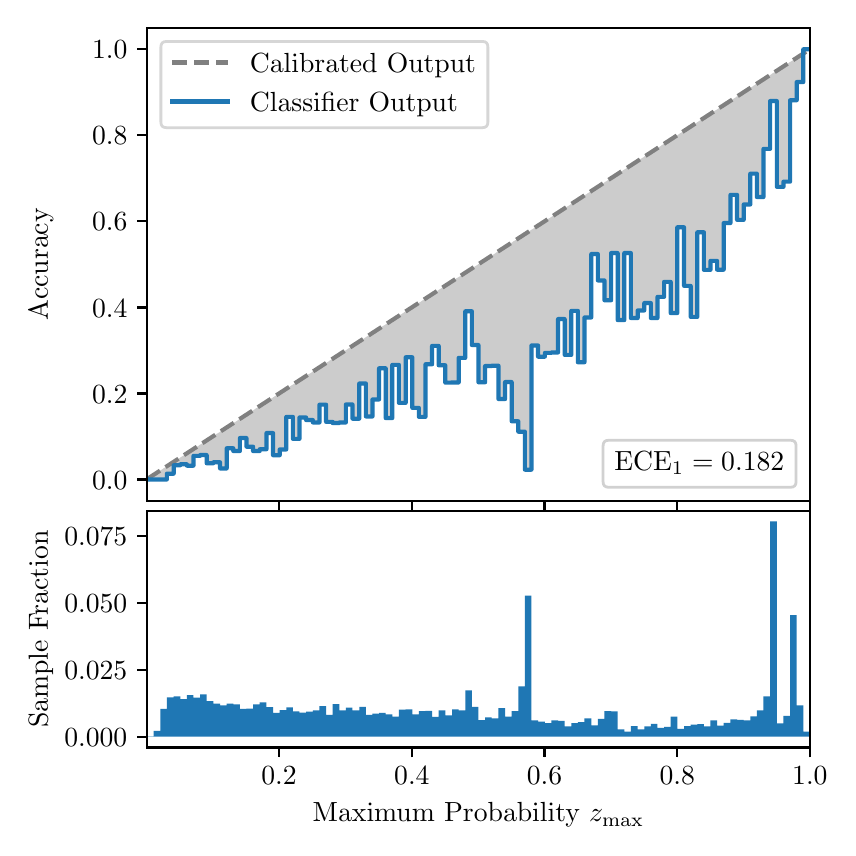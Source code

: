 \begingroup%
\makeatletter%
\begin{pgfpicture}%
\pgfpathrectangle{\pgfpointorigin}{\pgfqpoint{4.0in}{4.0in}}%
\pgfusepath{use as bounding box, clip}%
\begin{pgfscope}%
\pgfsetbuttcap%
\pgfsetmiterjoin%
\definecolor{currentfill}{rgb}{1.0,1.0,1.0}%
\pgfsetfillcolor{currentfill}%
\pgfsetlinewidth{0.0pt}%
\definecolor{currentstroke}{rgb}{1.0,1.0,1.0}%
\pgfsetstrokecolor{currentstroke}%
\pgfsetdash{}{0pt}%
\pgfpathmoveto{\pgfqpoint{0.0in}{0.0in}}%
\pgfpathlineto{\pgfqpoint{4.0in}{0.0in}}%
\pgfpathlineto{\pgfqpoint{4.0in}{4.0in}}%
\pgfpathlineto{\pgfqpoint{0.0in}{4.0in}}%
\pgfpathclose%
\pgfusepath{fill}%
\end{pgfscope}%
\begin{pgfscope}%
\pgfsetbuttcap%
\pgfsetmiterjoin%
\definecolor{currentfill}{rgb}{1.0,1.0,1.0}%
\pgfsetfillcolor{currentfill}%
\pgfsetlinewidth{0.0pt}%
\definecolor{currentstroke}{rgb}{0.0,0.0,0.0}%
\pgfsetstrokecolor{currentstroke}%
\pgfsetstrokeopacity{0.0}%
\pgfsetdash{}{0pt}%
\pgfpathmoveto{\pgfqpoint{0.597in}{1.633in}}%
\pgfpathlineto{\pgfqpoint{3.911in}{1.633in}}%
\pgfpathlineto{\pgfqpoint{3.911in}{4.0in}}%
\pgfpathlineto{\pgfqpoint{0.597in}{4.0in}}%
\pgfpathclose%
\pgfusepath{fill}%
\end{pgfscope}%
\begin{pgfscope}%
\pgfpathrectangle{\pgfqpoint{0.597in}{1.633in}}{\pgfqpoint{3.314in}{2.367in}}%
\pgfusepath{clip}%
\pgfsetbuttcap%
\pgfsetroundjoin%
\definecolor{currentfill}{rgb}{0.0,0.0,0.0}%
\pgfsetfillcolor{currentfill}%
\pgfsetfillopacity{0.2}%
\pgfsetlinewidth{0.0pt}%
\definecolor{currentstroke}{rgb}{0.0,0.0,0.0}%
\pgfsetstrokecolor{currentstroke}%
\pgfsetdash{}{0pt}%
\pgfpathmoveto{\pgfqpoint{0.6in}{1.741in}}%
\pgfpathlineto{\pgfqpoint{0.6in}{1.745in}}%
\pgfpathlineto{\pgfqpoint{0.604in}{1.747in}}%
\pgfpathlineto{\pgfqpoint{0.607in}{1.749in}}%
\pgfpathlineto{\pgfqpoint{0.61in}{1.751in}}%
\pgfpathlineto{\pgfqpoint{0.614in}{1.754in}}%
\pgfpathlineto{\pgfqpoint{0.617in}{1.756in}}%
\pgfpathlineto{\pgfqpoint{0.62in}{1.758in}}%
\pgfpathlineto{\pgfqpoint{0.624in}{1.76in}}%
\pgfpathlineto{\pgfqpoint{0.627in}{1.762in}}%
\pgfpathlineto{\pgfqpoint{0.63in}{1.764in}}%
\pgfpathlineto{\pgfqpoint{0.634in}{1.766in}}%
\pgfpathlineto{\pgfqpoint{0.637in}{1.769in}}%
\pgfpathlineto{\pgfqpoint{0.64in}{1.771in}}%
\pgfpathlineto{\pgfqpoint{0.643in}{1.773in}}%
\pgfpathlineto{\pgfqpoint{0.647in}{1.775in}}%
\pgfpathlineto{\pgfqpoint{0.65in}{1.777in}}%
\pgfpathlineto{\pgfqpoint{0.653in}{1.779in}}%
\pgfpathlineto{\pgfqpoint{0.657in}{1.782in}}%
\pgfpathlineto{\pgfqpoint{0.66in}{1.784in}}%
\pgfpathlineto{\pgfqpoint{0.663in}{1.786in}}%
\pgfpathlineto{\pgfqpoint{0.667in}{1.788in}}%
\pgfpathlineto{\pgfqpoint{0.67in}{1.79in}}%
\pgfpathlineto{\pgfqpoint{0.673in}{1.792in}}%
\pgfpathlineto{\pgfqpoint{0.677in}{1.794in}}%
\pgfpathlineto{\pgfqpoint{0.68in}{1.797in}}%
\pgfpathlineto{\pgfqpoint{0.683in}{1.799in}}%
\pgfpathlineto{\pgfqpoint{0.687in}{1.801in}}%
\pgfpathlineto{\pgfqpoint{0.69in}{1.803in}}%
\pgfpathlineto{\pgfqpoint{0.693in}{1.805in}}%
\pgfpathlineto{\pgfqpoint{0.697in}{1.807in}}%
\pgfpathlineto{\pgfqpoint{0.7in}{1.81in}}%
\pgfpathlineto{\pgfqpoint{0.703in}{1.812in}}%
\pgfpathlineto{\pgfqpoint{0.707in}{1.814in}}%
\pgfpathlineto{\pgfqpoint{0.71in}{1.816in}}%
\pgfpathlineto{\pgfqpoint{0.713in}{1.818in}}%
\pgfpathlineto{\pgfqpoint{0.716in}{1.82in}}%
\pgfpathlineto{\pgfqpoint{0.72in}{1.822in}}%
\pgfpathlineto{\pgfqpoint{0.723in}{1.825in}}%
\pgfpathlineto{\pgfqpoint{0.726in}{1.827in}}%
\pgfpathlineto{\pgfqpoint{0.73in}{1.829in}}%
\pgfpathlineto{\pgfqpoint{0.733in}{1.831in}}%
\pgfpathlineto{\pgfqpoint{0.736in}{1.833in}}%
\pgfpathlineto{\pgfqpoint{0.74in}{1.835in}}%
\pgfpathlineto{\pgfqpoint{0.743in}{1.837in}}%
\pgfpathlineto{\pgfqpoint{0.746in}{1.84in}}%
\pgfpathlineto{\pgfqpoint{0.75in}{1.842in}}%
\pgfpathlineto{\pgfqpoint{0.753in}{1.844in}}%
\pgfpathlineto{\pgfqpoint{0.756in}{1.846in}}%
\pgfpathlineto{\pgfqpoint{0.76in}{1.848in}}%
\pgfpathlineto{\pgfqpoint{0.763in}{1.85in}}%
\pgfpathlineto{\pgfqpoint{0.766in}{1.853in}}%
\pgfpathlineto{\pgfqpoint{0.77in}{1.855in}}%
\pgfpathlineto{\pgfqpoint{0.773in}{1.857in}}%
\pgfpathlineto{\pgfqpoint{0.776in}{1.859in}}%
\pgfpathlineto{\pgfqpoint{0.78in}{1.861in}}%
\pgfpathlineto{\pgfqpoint{0.783in}{1.863in}}%
\pgfpathlineto{\pgfqpoint{0.786in}{1.865in}}%
\pgfpathlineto{\pgfqpoint{0.789in}{1.868in}}%
\pgfpathlineto{\pgfqpoint{0.793in}{1.87in}}%
\pgfpathlineto{\pgfqpoint{0.796in}{1.872in}}%
\pgfpathlineto{\pgfqpoint{0.799in}{1.874in}}%
\pgfpathlineto{\pgfqpoint{0.803in}{1.876in}}%
\pgfpathlineto{\pgfqpoint{0.806in}{1.878in}}%
\pgfpathlineto{\pgfqpoint{0.809in}{1.881in}}%
\pgfpathlineto{\pgfqpoint{0.813in}{1.883in}}%
\pgfpathlineto{\pgfqpoint{0.816in}{1.885in}}%
\pgfpathlineto{\pgfqpoint{0.819in}{1.887in}}%
\pgfpathlineto{\pgfqpoint{0.823in}{1.889in}}%
\pgfpathlineto{\pgfqpoint{0.826in}{1.891in}}%
\pgfpathlineto{\pgfqpoint{0.829in}{1.893in}}%
\pgfpathlineto{\pgfqpoint{0.833in}{1.896in}}%
\pgfpathlineto{\pgfqpoint{0.836in}{1.898in}}%
\pgfpathlineto{\pgfqpoint{0.839in}{1.9in}}%
\pgfpathlineto{\pgfqpoint{0.843in}{1.902in}}%
\pgfpathlineto{\pgfqpoint{0.846in}{1.904in}}%
\pgfpathlineto{\pgfqpoint{0.849in}{1.906in}}%
\pgfpathlineto{\pgfqpoint{0.853in}{1.908in}}%
\pgfpathlineto{\pgfqpoint{0.856in}{1.911in}}%
\pgfpathlineto{\pgfqpoint{0.859in}{1.913in}}%
\pgfpathlineto{\pgfqpoint{0.862in}{1.915in}}%
\pgfpathlineto{\pgfqpoint{0.866in}{1.917in}}%
\pgfpathlineto{\pgfqpoint{0.869in}{1.919in}}%
\pgfpathlineto{\pgfqpoint{0.872in}{1.921in}}%
\pgfpathlineto{\pgfqpoint{0.876in}{1.924in}}%
\pgfpathlineto{\pgfqpoint{0.879in}{1.926in}}%
\pgfpathlineto{\pgfqpoint{0.882in}{1.928in}}%
\pgfpathlineto{\pgfqpoint{0.886in}{1.93in}}%
\pgfpathlineto{\pgfqpoint{0.889in}{1.932in}}%
\pgfpathlineto{\pgfqpoint{0.892in}{1.934in}}%
\pgfpathlineto{\pgfqpoint{0.896in}{1.936in}}%
\pgfpathlineto{\pgfqpoint{0.899in}{1.939in}}%
\pgfpathlineto{\pgfqpoint{0.902in}{1.941in}}%
\pgfpathlineto{\pgfqpoint{0.906in}{1.943in}}%
\pgfpathlineto{\pgfqpoint{0.909in}{1.945in}}%
\pgfpathlineto{\pgfqpoint{0.912in}{1.947in}}%
\pgfpathlineto{\pgfqpoint{0.916in}{1.949in}}%
\pgfpathlineto{\pgfqpoint{0.919in}{1.952in}}%
\pgfpathlineto{\pgfqpoint{0.922in}{1.954in}}%
\pgfpathlineto{\pgfqpoint{0.925in}{1.956in}}%
\pgfpathlineto{\pgfqpoint{0.929in}{1.958in}}%
\pgfpathlineto{\pgfqpoint{0.932in}{1.96in}}%
\pgfpathlineto{\pgfqpoint{0.935in}{1.962in}}%
\pgfpathlineto{\pgfqpoint{0.939in}{1.964in}}%
\pgfpathlineto{\pgfqpoint{0.942in}{1.967in}}%
\pgfpathlineto{\pgfqpoint{0.945in}{1.969in}}%
\pgfpathlineto{\pgfqpoint{0.949in}{1.971in}}%
\pgfpathlineto{\pgfqpoint{0.952in}{1.973in}}%
\pgfpathlineto{\pgfqpoint{0.955in}{1.975in}}%
\pgfpathlineto{\pgfqpoint{0.959in}{1.977in}}%
\pgfpathlineto{\pgfqpoint{0.962in}{1.979in}}%
\pgfpathlineto{\pgfqpoint{0.965in}{1.982in}}%
\pgfpathlineto{\pgfqpoint{0.969in}{1.984in}}%
\pgfpathlineto{\pgfqpoint{0.972in}{1.986in}}%
\pgfpathlineto{\pgfqpoint{0.975in}{1.988in}}%
\pgfpathlineto{\pgfqpoint{0.979in}{1.99in}}%
\pgfpathlineto{\pgfqpoint{0.982in}{1.992in}}%
\pgfpathlineto{\pgfqpoint{0.985in}{1.995in}}%
\pgfpathlineto{\pgfqpoint{0.989in}{1.997in}}%
\pgfpathlineto{\pgfqpoint{0.992in}{1.999in}}%
\pgfpathlineto{\pgfqpoint{0.995in}{2.001in}}%
\pgfpathlineto{\pgfqpoint{0.998in}{2.003in}}%
\pgfpathlineto{\pgfqpoint{1.002in}{2.005in}}%
\pgfpathlineto{\pgfqpoint{1.005in}{2.007in}}%
\pgfpathlineto{\pgfqpoint{1.008in}{2.01in}}%
\pgfpathlineto{\pgfqpoint{1.012in}{2.012in}}%
\pgfpathlineto{\pgfqpoint{1.015in}{2.014in}}%
\pgfpathlineto{\pgfqpoint{1.018in}{2.016in}}%
\pgfpathlineto{\pgfqpoint{1.022in}{2.018in}}%
\pgfpathlineto{\pgfqpoint{1.025in}{2.02in}}%
\pgfpathlineto{\pgfqpoint{1.028in}{2.023in}}%
\pgfpathlineto{\pgfqpoint{1.032in}{2.025in}}%
\pgfpathlineto{\pgfqpoint{1.035in}{2.027in}}%
\pgfpathlineto{\pgfqpoint{1.038in}{2.029in}}%
\pgfpathlineto{\pgfqpoint{1.042in}{2.031in}}%
\pgfpathlineto{\pgfqpoint{1.045in}{2.033in}}%
\pgfpathlineto{\pgfqpoint{1.048in}{2.035in}}%
\pgfpathlineto{\pgfqpoint{1.052in}{2.038in}}%
\pgfpathlineto{\pgfqpoint{1.055in}{2.04in}}%
\pgfpathlineto{\pgfqpoint{1.058in}{2.042in}}%
\pgfpathlineto{\pgfqpoint{1.062in}{2.044in}}%
\pgfpathlineto{\pgfqpoint{1.065in}{2.046in}}%
\pgfpathlineto{\pgfqpoint{1.068in}{2.048in}}%
\pgfpathlineto{\pgfqpoint{1.071in}{2.05in}}%
\pgfpathlineto{\pgfqpoint{1.075in}{2.053in}}%
\pgfpathlineto{\pgfqpoint{1.078in}{2.055in}}%
\pgfpathlineto{\pgfqpoint{1.081in}{2.057in}}%
\pgfpathlineto{\pgfqpoint{1.085in}{2.059in}}%
\pgfpathlineto{\pgfqpoint{1.088in}{2.061in}}%
\pgfpathlineto{\pgfqpoint{1.091in}{2.063in}}%
\pgfpathlineto{\pgfqpoint{1.095in}{2.066in}}%
\pgfpathlineto{\pgfqpoint{1.098in}{2.068in}}%
\pgfpathlineto{\pgfqpoint{1.101in}{2.07in}}%
\pgfpathlineto{\pgfqpoint{1.105in}{2.072in}}%
\pgfpathlineto{\pgfqpoint{1.108in}{2.074in}}%
\pgfpathlineto{\pgfqpoint{1.111in}{2.076in}}%
\pgfpathlineto{\pgfqpoint{1.115in}{2.078in}}%
\pgfpathlineto{\pgfqpoint{1.118in}{2.081in}}%
\pgfpathlineto{\pgfqpoint{1.121in}{2.083in}}%
\pgfpathlineto{\pgfqpoint{1.125in}{2.085in}}%
\pgfpathlineto{\pgfqpoint{1.128in}{2.087in}}%
\pgfpathlineto{\pgfqpoint{1.131in}{2.089in}}%
\pgfpathlineto{\pgfqpoint{1.134in}{2.091in}}%
\pgfpathlineto{\pgfqpoint{1.138in}{2.094in}}%
\pgfpathlineto{\pgfqpoint{1.141in}{2.096in}}%
\pgfpathlineto{\pgfqpoint{1.144in}{2.098in}}%
\pgfpathlineto{\pgfqpoint{1.148in}{2.1in}}%
\pgfpathlineto{\pgfqpoint{1.151in}{2.102in}}%
\pgfpathlineto{\pgfqpoint{1.154in}{2.104in}}%
\pgfpathlineto{\pgfqpoint{1.158in}{2.106in}}%
\pgfpathlineto{\pgfqpoint{1.161in}{2.109in}}%
\pgfpathlineto{\pgfqpoint{1.164in}{2.111in}}%
\pgfpathlineto{\pgfqpoint{1.168in}{2.113in}}%
\pgfpathlineto{\pgfqpoint{1.171in}{2.115in}}%
\pgfpathlineto{\pgfqpoint{1.174in}{2.117in}}%
\pgfpathlineto{\pgfqpoint{1.178in}{2.119in}}%
\pgfpathlineto{\pgfqpoint{1.181in}{2.122in}}%
\pgfpathlineto{\pgfqpoint{1.184in}{2.124in}}%
\pgfpathlineto{\pgfqpoint{1.188in}{2.126in}}%
\pgfpathlineto{\pgfqpoint{1.191in}{2.128in}}%
\pgfpathlineto{\pgfqpoint{1.194in}{2.13in}}%
\pgfpathlineto{\pgfqpoint{1.198in}{2.132in}}%
\pgfpathlineto{\pgfqpoint{1.201in}{2.134in}}%
\pgfpathlineto{\pgfqpoint{1.204in}{2.137in}}%
\pgfpathlineto{\pgfqpoint{1.207in}{2.139in}}%
\pgfpathlineto{\pgfqpoint{1.211in}{2.141in}}%
\pgfpathlineto{\pgfqpoint{1.214in}{2.143in}}%
\pgfpathlineto{\pgfqpoint{1.217in}{2.145in}}%
\pgfpathlineto{\pgfqpoint{1.221in}{2.147in}}%
\pgfpathlineto{\pgfqpoint{1.224in}{2.149in}}%
\pgfpathlineto{\pgfqpoint{1.227in}{2.152in}}%
\pgfpathlineto{\pgfqpoint{1.231in}{2.154in}}%
\pgfpathlineto{\pgfqpoint{1.234in}{2.156in}}%
\pgfpathlineto{\pgfqpoint{1.237in}{2.158in}}%
\pgfpathlineto{\pgfqpoint{1.241in}{2.16in}}%
\pgfpathlineto{\pgfqpoint{1.244in}{2.162in}}%
\pgfpathlineto{\pgfqpoint{1.247in}{2.165in}}%
\pgfpathlineto{\pgfqpoint{1.251in}{2.167in}}%
\pgfpathlineto{\pgfqpoint{1.254in}{2.169in}}%
\pgfpathlineto{\pgfqpoint{1.257in}{2.171in}}%
\pgfpathlineto{\pgfqpoint{1.261in}{2.173in}}%
\pgfpathlineto{\pgfqpoint{1.264in}{2.175in}}%
\pgfpathlineto{\pgfqpoint{1.267in}{2.177in}}%
\pgfpathlineto{\pgfqpoint{1.271in}{2.18in}}%
\pgfpathlineto{\pgfqpoint{1.274in}{2.182in}}%
\pgfpathlineto{\pgfqpoint{1.277in}{2.184in}}%
\pgfpathlineto{\pgfqpoint{1.28in}{2.186in}}%
\pgfpathlineto{\pgfqpoint{1.284in}{2.188in}}%
\pgfpathlineto{\pgfqpoint{1.287in}{2.19in}}%
\pgfpathlineto{\pgfqpoint{1.29in}{2.193in}}%
\pgfpathlineto{\pgfqpoint{1.294in}{2.195in}}%
\pgfpathlineto{\pgfqpoint{1.297in}{2.197in}}%
\pgfpathlineto{\pgfqpoint{1.3in}{2.199in}}%
\pgfpathlineto{\pgfqpoint{1.304in}{2.201in}}%
\pgfpathlineto{\pgfqpoint{1.307in}{2.203in}}%
\pgfpathlineto{\pgfqpoint{1.31in}{2.205in}}%
\pgfpathlineto{\pgfqpoint{1.314in}{2.208in}}%
\pgfpathlineto{\pgfqpoint{1.317in}{2.21in}}%
\pgfpathlineto{\pgfqpoint{1.32in}{2.212in}}%
\pgfpathlineto{\pgfqpoint{1.324in}{2.214in}}%
\pgfpathlineto{\pgfqpoint{1.327in}{2.216in}}%
\pgfpathlineto{\pgfqpoint{1.33in}{2.218in}}%
\pgfpathlineto{\pgfqpoint{1.334in}{2.22in}}%
\pgfpathlineto{\pgfqpoint{1.337in}{2.223in}}%
\pgfpathlineto{\pgfqpoint{1.34in}{2.225in}}%
\pgfpathlineto{\pgfqpoint{1.343in}{2.227in}}%
\pgfpathlineto{\pgfqpoint{1.347in}{2.229in}}%
\pgfpathlineto{\pgfqpoint{1.35in}{2.231in}}%
\pgfpathlineto{\pgfqpoint{1.353in}{2.233in}}%
\pgfpathlineto{\pgfqpoint{1.357in}{2.236in}}%
\pgfpathlineto{\pgfqpoint{1.36in}{2.238in}}%
\pgfpathlineto{\pgfqpoint{1.363in}{2.24in}}%
\pgfpathlineto{\pgfqpoint{1.367in}{2.242in}}%
\pgfpathlineto{\pgfqpoint{1.37in}{2.244in}}%
\pgfpathlineto{\pgfqpoint{1.373in}{2.246in}}%
\pgfpathlineto{\pgfqpoint{1.377in}{2.248in}}%
\pgfpathlineto{\pgfqpoint{1.38in}{2.251in}}%
\pgfpathlineto{\pgfqpoint{1.383in}{2.253in}}%
\pgfpathlineto{\pgfqpoint{1.387in}{2.255in}}%
\pgfpathlineto{\pgfqpoint{1.39in}{2.257in}}%
\pgfpathlineto{\pgfqpoint{1.393in}{2.259in}}%
\pgfpathlineto{\pgfqpoint{1.397in}{2.261in}}%
\pgfpathlineto{\pgfqpoint{1.4in}{2.264in}}%
\pgfpathlineto{\pgfqpoint{1.403in}{2.266in}}%
\pgfpathlineto{\pgfqpoint{1.407in}{2.268in}}%
\pgfpathlineto{\pgfqpoint{1.41in}{2.27in}}%
\pgfpathlineto{\pgfqpoint{1.413in}{2.272in}}%
\pgfpathlineto{\pgfqpoint{1.416in}{2.274in}}%
\pgfpathlineto{\pgfqpoint{1.42in}{2.276in}}%
\pgfpathlineto{\pgfqpoint{1.423in}{2.279in}}%
\pgfpathlineto{\pgfqpoint{1.426in}{2.281in}}%
\pgfpathlineto{\pgfqpoint{1.43in}{2.283in}}%
\pgfpathlineto{\pgfqpoint{1.433in}{2.285in}}%
\pgfpathlineto{\pgfqpoint{1.436in}{2.287in}}%
\pgfpathlineto{\pgfqpoint{1.44in}{2.289in}}%
\pgfpathlineto{\pgfqpoint{1.443in}{2.291in}}%
\pgfpathlineto{\pgfqpoint{1.446in}{2.294in}}%
\pgfpathlineto{\pgfqpoint{1.45in}{2.296in}}%
\pgfpathlineto{\pgfqpoint{1.453in}{2.298in}}%
\pgfpathlineto{\pgfqpoint{1.456in}{2.3in}}%
\pgfpathlineto{\pgfqpoint{1.46in}{2.302in}}%
\pgfpathlineto{\pgfqpoint{1.463in}{2.304in}}%
\pgfpathlineto{\pgfqpoint{1.466in}{2.307in}}%
\pgfpathlineto{\pgfqpoint{1.47in}{2.309in}}%
\pgfpathlineto{\pgfqpoint{1.473in}{2.311in}}%
\pgfpathlineto{\pgfqpoint{1.476in}{2.313in}}%
\pgfpathlineto{\pgfqpoint{1.48in}{2.315in}}%
\pgfpathlineto{\pgfqpoint{1.483in}{2.317in}}%
\pgfpathlineto{\pgfqpoint{1.486in}{2.319in}}%
\pgfpathlineto{\pgfqpoint{1.489in}{2.322in}}%
\pgfpathlineto{\pgfqpoint{1.493in}{2.324in}}%
\pgfpathlineto{\pgfqpoint{1.496in}{2.326in}}%
\pgfpathlineto{\pgfqpoint{1.499in}{2.328in}}%
\pgfpathlineto{\pgfqpoint{1.503in}{2.33in}}%
\pgfpathlineto{\pgfqpoint{1.506in}{2.332in}}%
\pgfpathlineto{\pgfqpoint{1.509in}{2.335in}}%
\pgfpathlineto{\pgfqpoint{1.513in}{2.337in}}%
\pgfpathlineto{\pgfqpoint{1.516in}{2.339in}}%
\pgfpathlineto{\pgfqpoint{1.519in}{2.341in}}%
\pgfpathlineto{\pgfqpoint{1.523in}{2.343in}}%
\pgfpathlineto{\pgfqpoint{1.526in}{2.345in}}%
\pgfpathlineto{\pgfqpoint{1.529in}{2.347in}}%
\pgfpathlineto{\pgfqpoint{1.533in}{2.35in}}%
\pgfpathlineto{\pgfqpoint{1.536in}{2.352in}}%
\pgfpathlineto{\pgfqpoint{1.539in}{2.354in}}%
\pgfpathlineto{\pgfqpoint{1.543in}{2.356in}}%
\pgfpathlineto{\pgfqpoint{1.546in}{2.358in}}%
\pgfpathlineto{\pgfqpoint{1.549in}{2.36in}}%
\pgfpathlineto{\pgfqpoint{1.553in}{2.363in}}%
\pgfpathlineto{\pgfqpoint{1.556in}{2.365in}}%
\pgfpathlineto{\pgfqpoint{1.559in}{2.367in}}%
\pgfpathlineto{\pgfqpoint{1.562in}{2.369in}}%
\pgfpathlineto{\pgfqpoint{1.566in}{2.371in}}%
\pgfpathlineto{\pgfqpoint{1.569in}{2.373in}}%
\pgfpathlineto{\pgfqpoint{1.572in}{2.375in}}%
\pgfpathlineto{\pgfqpoint{1.576in}{2.378in}}%
\pgfpathlineto{\pgfqpoint{1.579in}{2.38in}}%
\pgfpathlineto{\pgfqpoint{1.582in}{2.382in}}%
\pgfpathlineto{\pgfqpoint{1.586in}{2.384in}}%
\pgfpathlineto{\pgfqpoint{1.589in}{2.386in}}%
\pgfpathlineto{\pgfqpoint{1.592in}{2.388in}}%
\pgfpathlineto{\pgfqpoint{1.596in}{2.39in}}%
\pgfpathlineto{\pgfqpoint{1.599in}{2.393in}}%
\pgfpathlineto{\pgfqpoint{1.602in}{2.395in}}%
\pgfpathlineto{\pgfqpoint{1.606in}{2.397in}}%
\pgfpathlineto{\pgfqpoint{1.609in}{2.399in}}%
\pgfpathlineto{\pgfqpoint{1.612in}{2.401in}}%
\pgfpathlineto{\pgfqpoint{1.616in}{2.403in}}%
\pgfpathlineto{\pgfqpoint{1.619in}{2.406in}}%
\pgfpathlineto{\pgfqpoint{1.622in}{2.408in}}%
\pgfpathlineto{\pgfqpoint{1.625in}{2.41in}}%
\pgfpathlineto{\pgfqpoint{1.629in}{2.412in}}%
\pgfpathlineto{\pgfqpoint{1.632in}{2.414in}}%
\pgfpathlineto{\pgfqpoint{1.635in}{2.416in}}%
\pgfpathlineto{\pgfqpoint{1.639in}{2.418in}}%
\pgfpathlineto{\pgfqpoint{1.642in}{2.421in}}%
\pgfpathlineto{\pgfqpoint{1.645in}{2.423in}}%
\pgfpathlineto{\pgfqpoint{1.649in}{2.425in}}%
\pgfpathlineto{\pgfqpoint{1.652in}{2.427in}}%
\pgfpathlineto{\pgfqpoint{1.655in}{2.429in}}%
\pgfpathlineto{\pgfqpoint{1.659in}{2.431in}}%
\pgfpathlineto{\pgfqpoint{1.662in}{2.434in}}%
\pgfpathlineto{\pgfqpoint{1.665in}{2.436in}}%
\pgfpathlineto{\pgfqpoint{1.669in}{2.438in}}%
\pgfpathlineto{\pgfqpoint{1.672in}{2.44in}}%
\pgfpathlineto{\pgfqpoint{1.675in}{2.442in}}%
\pgfpathlineto{\pgfqpoint{1.679in}{2.444in}}%
\pgfpathlineto{\pgfqpoint{1.682in}{2.446in}}%
\pgfpathlineto{\pgfqpoint{1.685in}{2.449in}}%
\pgfpathlineto{\pgfqpoint{1.689in}{2.451in}}%
\pgfpathlineto{\pgfqpoint{1.692in}{2.453in}}%
\pgfpathlineto{\pgfqpoint{1.695in}{2.455in}}%
\pgfpathlineto{\pgfqpoint{1.698in}{2.457in}}%
\pgfpathlineto{\pgfqpoint{1.702in}{2.459in}}%
\pgfpathlineto{\pgfqpoint{1.705in}{2.461in}}%
\pgfpathlineto{\pgfqpoint{1.708in}{2.464in}}%
\pgfpathlineto{\pgfqpoint{1.712in}{2.466in}}%
\pgfpathlineto{\pgfqpoint{1.715in}{2.468in}}%
\pgfpathlineto{\pgfqpoint{1.718in}{2.47in}}%
\pgfpathlineto{\pgfqpoint{1.722in}{2.472in}}%
\pgfpathlineto{\pgfqpoint{1.725in}{2.474in}}%
\pgfpathlineto{\pgfqpoint{1.728in}{2.477in}}%
\pgfpathlineto{\pgfqpoint{1.732in}{2.479in}}%
\pgfpathlineto{\pgfqpoint{1.735in}{2.481in}}%
\pgfpathlineto{\pgfqpoint{1.738in}{2.483in}}%
\pgfpathlineto{\pgfqpoint{1.742in}{2.485in}}%
\pgfpathlineto{\pgfqpoint{1.745in}{2.487in}}%
\pgfpathlineto{\pgfqpoint{1.748in}{2.489in}}%
\pgfpathlineto{\pgfqpoint{1.752in}{2.492in}}%
\pgfpathlineto{\pgfqpoint{1.755in}{2.494in}}%
\pgfpathlineto{\pgfqpoint{1.758in}{2.496in}}%
\pgfpathlineto{\pgfqpoint{1.762in}{2.498in}}%
\pgfpathlineto{\pgfqpoint{1.765in}{2.5in}}%
\pgfpathlineto{\pgfqpoint{1.768in}{2.502in}}%
\pgfpathlineto{\pgfqpoint{1.771in}{2.505in}}%
\pgfpathlineto{\pgfqpoint{1.775in}{2.507in}}%
\pgfpathlineto{\pgfqpoint{1.778in}{2.509in}}%
\pgfpathlineto{\pgfqpoint{1.781in}{2.511in}}%
\pgfpathlineto{\pgfqpoint{1.785in}{2.513in}}%
\pgfpathlineto{\pgfqpoint{1.788in}{2.515in}}%
\pgfpathlineto{\pgfqpoint{1.791in}{2.517in}}%
\pgfpathlineto{\pgfqpoint{1.795in}{2.52in}}%
\pgfpathlineto{\pgfqpoint{1.798in}{2.522in}}%
\pgfpathlineto{\pgfqpoint{1.801in}{2.524in}}%
\pgfpathlineto{\pgfqpoint{1.805in}{2.526in}}%
\pgfpathlineto{\pgfqpoint{1.808in}{2.528in}}%
\pgfpathlineto{\pgfqpoint{1.811in}{2.53in}}%
\pgfpathlineto{\pgfqpoint{1.815in}{2.532in}}%
\pgfpathlineto{\pgfqpoint{1.818in}{2.535in}}%
\pgfpathlineto{\pgfqpoint{1.821in}{2.537in}}%
\pgfpathlineto{\pgfqpoint{1.825in}{2.539in}}%
\pgfpathlineto{\pgfqpoint{1.828in}{2.541in}}%
\pgfpathlineto{\pgfqpoint{1.831in}{2.543in}}%
\pgfpathlineto{\pgfqpoint{1.834in}{2.545in}}%
\pgfpathlineto{\pgfqpoint{1.838in}{2.548in}}%
\pgfpathlineto{\pgfqpoint{1.841in}{2.55in}}%
\pgfpathlineto{\pgfqpoint{1.844in}{2.552in}}%
\pgfpathlineto{\pgfqpoint{1.848in}{2.554in}}%
\pgfpathlineto{\pgfqpoint{1.851in}{2.556in}}%
\pgfpathlineto{\pgfqpoint{1.854in}{2.558in}}%
\pgfpathlineto{\pgfqpoint{1.858in}{2.56in}}%
\pgfpathlineto{\pgfqpoint{1.861in}{2.563in}}%
\pgfpathlineto{\pgfqpoint{1.864in}{2.565in}}%
\pgfpathlineto{\pgfqpoint{1.868in}{2.567in}}%
\pgfpathlineto{\pgfqpoint{1.871in}{2.569in}}%
\pgfpathlineto{\pgfqpoint{1.874in}{2.571in}}%
\pgfpathlineto{\pgfqpoint{1.878in}{2.573in}}%
\pgfpathlineto{\pgfqpoint{1.881in}{2.576in}}%
\pgfpathlineto{\pgfqpoint{1.884in}{2.578in}}%
\pgfpathlineto{\pgfqpoint{1.888in}{2.58in}}%
\pgfpathlineto{\pgfqpoint{1.891in}{2.582in}}%
\pgfpathlineto{\pgfqpoint{1.894in}{2.584in}}%
\pgfpathlineto{\pgfqpoint{1.898in}{2.586in}}%
\pgfpathlineto{\pgfqpoint{1.901in}{2.588in}}%
\pgfpathlineto{\pgfqpoint{1.904in}{2.591in}}%
\pgfpathlineto{\pgfqpoint{1.907in}{2.593in}}%
\pgfpathlineto{\pgfqpoint{1.911in}{2.595in}}%
\pgfpathlineto{\pgfqpoint{1.914in}{2.597in}}%
\pgfpathlineto{\pgfqpoint{1.917in}{2.599in}}%
\pgfpathlineto{\pgfqpoint{1.921in}{2.601in}}%
\pgfpathlineto{\pgfqpoint{1.924in}{2.604in}}%
\pgfpathlineto{\pgfqpoint{1.927in}{2.606in}}%
\pgfpathlineto{\pgfqpoint{1.931in}{2.608in}}%
\pgfpathlineto{\pgfqpoint{1.934in}{2.61in}}%
\pgfpathlineto{\pgfqpoint{1.937in}{2.612in}}%
\pgfpathlineto{\pgfqpoint{1.941in}{2.614in}}%
\pgfpathlineto{\pgfqpoint{1.944in}{2.616in}}%
\pgfpathlineto{\pgfqpoint{1.947in}{2.619in}}%
\pgfpathlineto{\pgfqpoint{1.951in}{2.621in}}%
\pgfpathlineto{\pgfqpoint{1.954in}{2.623in}}%
\pgfpathlineto{\pgfqpoint{1.957in}{2.625in}}%
\pgfpathlineto{\pgfqpoint{1.961in}{2.627in}}%
\pgfpathlineto{\pgfqpoint{1.964in}{2.629in}}%
\pgfpathlineto{\pgfqpoint{1.967in}{2.631in}}%
\pgfpathlineto{\pgfqpoint{1.971in}{2.634in}}%
\pgfpathlineto{\pgfqpoint{1.974in}{2.636in}}%
\pgfpathlineto{\pgfqpoint{1.977in}{2.638in}}%
\pgfpathlineto{\pgfqpoint{1.98in}{2.64in}}%
\pgfpathlineto{\pgfqpoint{1.984in}{2.642in}}%
\pgfpathlineto{\pgfqpoint{1.987in}{2.644in}}%
\pgfpathlineto{\pgfqpoint{1.99in}{2.647in}}%
\pgfpathlineto{\pgfqpoint{1.994in}{2.649in}}%
\pgfpathlineto{\pgfqpoint{1.997in}{2.651in}}%
\pgfpathlineto{\pgfqpoint{2.0in}{2.653in}}%
\pgfpathlineto{\pgfqpoint{2.004in}{2.655in}}%
\pgfpathlineto{\pgfqpoint{2.007in}{2.657in}}%
\pgfpathlineto{\pgfqpoint{2.01in}{2.659in}}%
\pgfpathlineto{\pgfqpoint{2.014in}{2.662in}}%
\pgfpathlineto{\pgfqpoint{2.017in}{2.664in}}%
\pgfpathlineto{\pgfqpoint{2.02in}{2.666in}}%
\pgfpathlineto{\pgfqpoint{2.024in}{2.668in}}%
\pgfpathlineto{\pgfqpoint{2.027in}{2.67in}}%
\pgfpathlineto{\pgfqpoint{2.03in}{2.672in}}%
\pgfpathlineto{\pgfqpoint{2.034in}{2.675in}}%
\pgfpathlineto{\pgfqpoint{2.037in}{2.677in}}%
\pgfpathlineto{\pgfqpoint{2.04in}{2.679in}}%
\pgfpathlineto{\pgfqpoint{2.043in}{2.681in}}%
\pgfpathlineto{\pgfqpoint{2.047in}{2.683in}}%
\pgfpathlineto{\pgfqpoint{2.05in}{2.685in}}%
\pgfpathlineto{\pgfqpoint{2.053in}{2.687in}}%
\pgfpathlineto{\pgfqpoint{2.057in}{2.69in}}%
\pgfpathlineto{\pgfqpoint{2.06in}{2.692in}}%
\pgfpathlineto{\pgfqpoint{2.063in}{2.694in}}%
\pgfpathlineto{\pgfqpoint{2.067in}{2.696in}}%
\pgfpathlineto{\pgfqpoint{2.07in}{2.698in}}%
\pgfpathlineto{\pgfqpoint{2.073in}{2.7in}}%
\pgfpathlineto{\pgfqpoint{2.077in}{2.702in}}%
\pgfpathlineto{\pgfqpoint{2.08in}{2.705in}}%
\pgfpathlineto{\pgfqpoint{2.083in}{2.707in}}%
\pgfpathlineto{\pgfqpoint{2.087in}{2.709in}}%
\pgfpathlineto{\pgfqpoint{2.09in}{2.711in}}%
\pgfpathlineto{\pgfqpoint{2.093in}{2.713in}}%
\pgfpathlineto{\pgfqpoint{2.097in}{2.715in}}%
\pgfpathlineto{\pgfqpoint{2.1in}{2.718in}}%
\pgfpathlineto{\pgfqpoint{2.103in}{2.72in}}%
\pgfpathlineto{\pgfqpoint{2.107in}{2.722in}}%
\pgfpathlineto{\pgfqpoint{2.11in}{2.724in}}%
\pgfpathlineto{\pgfqpoint{2.113in}{2.726in}}%
\pgfpathlineto{\pgfqpoint{2.116in}{2.728in}}%
\pgfpathlineto{\pgfqpoint{2.12in}{2.73in}}%
\pgfpathlineto{\pgfqpoint{2.123in}{2.733in}}%
\pgfpathlineto{\pgfqpoint{2.126in}{2.735in}}%
\pgfpathlineto{\pgfqpoint{2.13in}{2.737in}}%
\pgfpathlineto{\pgfqpoint{2.133in}{2.739in}}%
\pgfpathlineto{\pgfqpoint{2.136in}{2.741in}}%
\pgfpathlineto{\pgfqpoint{2.14in}{2.743in}}%
\pgfpathlineto{\pgfqpoint{2.143in}{2.746in}}%
\pgfpathlineto{\pgfqpoint{2.146in}{2.748in}}%
\pgfpathlineto{\pgfqpoint{2.15in}{2.75in}}%
\pgfpathlineto{\pgfqpoint{2.153in}{2.752in}}%
\pgfpathlineto{\pgfqpoint{2.156in}{2.754in}}%
\pgfpathlineto{\pgfqpoint{2.16in}{2.756in}}%
\pgfpathlineto{\pgfqpoint{2.163in}{2.758in}}%
\pgfpathlineto{\pgfqpoint{2.166in}{2.761in}}%
\pgfpathlineto{\pgfqpoint{2.17in}{2.763in}}%
\pgfpathlineto{\pgfqpoint{2.173in}{2.765in}}%
\pgfpathlineto{\pgfqpoint{2.176in}{2.767in}}%
\pgfpathlineto{\pgfqpoint{2.18in}{2.769in}}%
\pgfpathlineto{\pgfqpoint{2.183in}{2.771in}}%
\pgfpathlineto{\pgfqpoint{2.186in}{2.773in}}%
\pgfpathlineto{\pgfqpoint{2.189in}{2.776in}}%
\pgfpathlineto{\pgfqpoint{2.193in}{2.778in}}%
\pgfpathlineto{\pgfqpoint{2.196in}{2.78in}}%
\pgfpathlineto{\pgfqpoint{2.199in}{2.782in}}%
\pgfpathlineto{\pgfqpoint{2.203in}{2.784in}}%
\pgfpathlineto{\pgfqpoint{2.206in}{2.786in}}%
\pgfpathlineto{\pgfqpoint{2.209in}{2.789in}}%
\pgfpathlineto{\pgfqpoint{2.213in}{2.791in}}%
\pgfpathlineto{\pgfqpoint{2.216in}{2.793in}}%
\pgfpathlineto{\pgfqpoint{2.219in}{2.795in}}%
\pgfpathlineto{\pgfqpoint{2.223in}{2.797in}}%
\pgfpathlineto{\pgfqpoint{2.226in}{2.799in}}%
\pgfpathlineto{\pgfqpoint{2.229in}{2.801in}}%
\pgfpathlineto{\pgfqpoint{2.233in}{2.804in}}%
\pgfpathlineto{\pgfqpoint{2.236in}{2.806in}}%
\pgfpathlineto{\pgfqpoint{2.239in}{2.808in}}%
\pgfpathlineto{\pgfqpoint{2.243in}{2.81in}}%
\pgfpathlineto{\pgfqpoint{2.246in}{2.812in}}%
\pgfpathlineto{\pgfqpoint{2.249in}{2.814in}}%
\pgfpathlineto{\pgfqpoint{2.252in}{2.817in}}%
\pgfpathlineto{\pgfqpoint{2.256in}{2.819in}}%
\pgfpathlineto{\pgfqpoint{2.259in}{2.821in}}%
\pgfpathlineto{\pgfqpoint{2.262in}{2.823in}}%
\pgfpathlineto{\pgfqpoint{2.266in}{2.825in}}%
\pgfpathlineto{\pgfqpoint{2.269in}{2.827in}}%
\pgfpathlineto{\pgfqpoint{2.272in}{2.829in}}%
\pgfpathlineto{\pgfqpoint{2.276in}{2.832in}}%
\pgfpathlineto{\pgfqpoint{2.279in}{2.834in}}%
\pgfpathlineto{\pgfqpoint{2.282in}{2.836in}}%
\pgfpathlineto{\pgfqpoint{2.286in}{2.838in}}%
\pgfpathlineto{\pgfqpoint{2.289in}{2.84in}}%
\pgfpathlineto{\pgfqpoint{2.292in}{2.842in}}%
\pgfpathlineto{\pgfqpoint{2.296in}{2.845in}}%
\pgfpathlineto{\pgfqpoint{2.299in}{2.847in}}%
\pgfpathlineto{\pgfqpoint{2.302in}{2.849in}}%
\pgfpathlineto{\pgfqpoint{2.306in}{2.851in}}%
\pgfpathlineto{\pgfqpoint{2.309in}{2.853in}}%
\pgfpathlineto{\pgfqpoint{2.312in}{2.855in}}%
\pgfpathlineto{\pgfqpoint{2.316in}{2.857in}}%
\pgfpathlineto{\pgfqpoint{2.319in}{2.86in}}%
\pgfpathlineto{\pgfqpoint{2.322in}{2.862in}}%
\pgfpathlineto{\pgfqpoint{2.325in}{2.864in}}%
\pgfpathlineto{\pgfqpoint{2.329in}{2.866in}}%
\pgfpathlineto{\pgfqpoint{2.332in}{2.868in}}%
\pgfpathlineto{\pgfqpoint{2.335in}{2.87in}}%
\pgfpathlineto{\pgfqpoint{2.339in}{2.872in}}%
\pgfpathlineto{\pgfqpoint{2.342in}{2.875in}}%
\pgfpathlineto{\pgfqpoint{2.345in}{2.877in}}%
\pgfpathlineto{\pgfqpoint{2.349in}{2.879in}}%
\pgfpathlineto{\pgfqpoint{2.352in}{2.881in}}%
\pgfpathlineto{\pgfqpoint{2.355in}{2.883in}}%
\pgfpathlineto{\pgfqpoint{2.359in}{2.885in}}%
\pgfpathlineto{\pgfqpoint{2.362in}{2.888in}}%
\pgfpathlineto{\pgfqpoint{2.365in}{2.89in}}%
\pgfpathlineto{\pgfqpoint{2.369in}{2.892in}}%
\pgfpathlineto{\pgfqpoint{2.372in}{2.894in}}%
\pgfpathlineto{\pgfqpoint{2.375in}{2.896in}}%
\pgfpathlineto{\pgfqpoint{2.379in}{2.898in}}%
\pgfpathlineto{\pgfqpoint{2.382in}{2.9in}}%
\pgfpathlineto{\pgfqpoint{2.385in}{2.903in}}%
\pgfpathlineto{\pgfqpoint{2.389in}{2.905in}}%
\pgfpathlineto{\pgfqpoint{2.392in}{2.907in}}%
\pgfpathlineto{\pgfqpoint{2.395in}{2.909in}}%
\pgfpathlineto{\pgfqpoint{2.398in}{2.911in}}%
\pgfpathlineto{\pgfqpoint{2.402in}{2.913in}}%
\pgfpathlineto{\pgfqpoint{2.405in}{2.916in}}%
\pgfpathlineto{\pgfqpoint{2.408in}{2.918in}}%
\pgfpathlineto{\pgfqpoint{2.412in}{2.92in}}%
\pgfpathlineto{\pgfqpoint{2.415in}{2.922in}}%
\pgfpathlineto{\pgfqpoint{2.418in}{2.924in}}%
\pgfpathlineto{\pgfqpoint{2.422in}{2.926in}}%
\pgfpathlineto{\pgfqpoint{2.425in}{2.928in}}%
\pgfpathlineto{\pgfqpoint{2.428in}{2.931in}}%
\pgfpathlineto{\pgfqpoint{2.432in}{2.933in}}%
\pgfpathlineto{\pgfqpoint{2.435in}{2.935in}}%
\pgfpathlineto{\pgfqpoint{2.438in}{2.937in}}%
\pgfpathlineto{\pgfqpoint{2.442in}{2.939in}}%
\pgfpathlineto{\pgfqpoint{2.445in}{2.941in}}%
\pgfpathlineto{\pgfqpoint{2.448in}{2.943in}}%
\pgfpathlineto{\pgfqpoint{2.452in}{2.946in}}%
\pgfpathlineto{\pgfqpoint{2.455in}{2.948in}}%
\pgfpathlineto{\pgfqpoint{2.458in}{2.95in}}%
\pgfpathlineto{\pgfqpoint{2.462in}{2.952in}}%
\pgfpathlineto{\pgfqpoint{2.465in}{2.954in}}%
\pgfpathlineto{\pgfqpoint{2.468in}{2.956in}}%
\pgfpathlineto{\pgfqpoint{2.471in}{2.959in}}%
\pgfpathlineto{\pgfqpoint{2.475in}{2.961in}}%
\pgfpathlineto{\pgfqpoint{2.478in}{2.963in}}%
\pgfpathlineto{\pgfqpoint{2.481in}{2.965in}}%
\pgfpathlineto{\pgfqpoint{2.485in}{2.967in}}%
\pgfpathlineto{\pgfqpoint{2.488in}{2.969in}}%
\pgfpathlineto{\pgfqpoint{2.491in}{2.971in}}%
\pgfpathlineto{\pgfqpoint{2.495in}{2.974in}}%
\pgfpathlineto{\pgfqpoint{2.498in}{2.976in}}%
\pgfpathlineto{\pgfqpoint{2.501in}{2.978in}}%
\pgfpathlineto{\pgfqpoint{2.505in}{2.98in}}%
\pgfpathlineto{\pgfqpoint{2.508in}{2.982in}}%
\pgfpathlineto{\pgfqpoint{2.511in}{2.984in}}%
\pgfpathlineto{\pgfqpoint{2.515in}{2.987in}}%
\pgfpathlineto{\pgfqpoint{2.518in}{2.989in}}%
\pgfpathlineto{\pgfqpoint{2.521in}{2.991in}}%
\pgfpathlineto{\pgfqpoint{2.525in}{2.993in}}%
\pgfpathlineto{\pgfqpoint{2.528in}{2.995in}}%
\pgfpathlineto{\pgfqpoint{2.531in}{2.997in}}%
\pgfpathlineto{\pgfqpoint{2.534in}{2.999in}}%
\pgfpathlineto{\pgfqpoint{2.538in}{3.002in}}%
\pgfpathlineto{\pgfqpoint{2.541in}{3.004in}}%
\pgfpathlineto{\pgfqpoint{2.544in}{3.006in}}%
\pgfpathlineto{\pgfqpoint{2.548in}{3.008in}}%
\pgfpathlineto{\pgfqpoint{2.551in}{3.01in}}%
\pgfpathlineto{\pgfqpoint{2.554in}{3.012in}}%
\pgfpathlineto{\pgfqpoint{2.558in}{3.014in}}%
\pgfpathlineto{\pgfqpoint{2.561in}{3.017in}}%
\pgfpathlineto{\pgfqpoint{2.564in}{3.019in}}%
\pgfpathlineto{\pgfqpoint{2.568in}{3.021in}}%
\pgfpathlineto{\pgfqpoint{2.571in}{3.023in}}%
\pgfpathlineto{\pgfqpoint{2.574in}{3.025in}}%
\pgfpathlineto{\pgfqpoint{2.578in}{3.027in}}%
\pgfpathlineto{\pgfqpoint{2.581in}{3.03in}}%
\pgfpathlineto{\pgfqpoint{2.584in}{3.032in}}%
\pgfpathlineto{\pgfqpoint{2.588in}{3.034in}}%
\pgfpathlineto{\pgfqpoint{2.591in}{3.036in}}%
\pgfpathlineto{\pgfqpoint{2.594in}{3.038in}}%
\pgfpathlineto{\pgfqpoint{2.598in}{3.04in}}%
\pgfpathlineto{\pgfqpoint{2.601in}{3.042in}}%
\pgfpathlineto{\pgfqpoint{2.604in}{3.045in}}%
\pgfpathlineto{\pgfqpoint{2.607in}{3.047in}}%
\pgfpathlineto{\pgfqpoint{2.611in}{3.049in}}%
\pgfpathlineto{\pgfqpoint{2.614in}{3.051in}}%
\pgfpathlineto{\pgfqpoint{2.617in}{3.053in}}%
\pgfpathlineto{\pgfqpoint{2.621in}{3.055in}}%
\pgfpathlineto{\pgfqpoint{2.624in}{3.058in}}%
\pgfpathlineto{\pgfqpoint{2.627in}{3.06in}}%
\pgfpathlineto{\pgfqpoint{2.631in}{3.062in}}%
\pgfpathlineto{\pgfqpoint{2.634in}{3.064in}}%
\pgfpathlineto{\pgfqpoint{2.637in}{3.066in}}%
\pgfpathlineto{\pgfqpoint{2.641in}{3.068in}}%
\pgfpathlineto{\pgfqpoint{2.644in}{3.07in}}%
\pgfpathlineto{\pgfqpoint{2.647in}{3.073in}}%
\pgfpathlineto{\pgfqpoint{2.651in}{3.075in}}%
\pgfpathlineto{\pgfqpoint{2.654in}{3.077in}}%
\pgfpathlineto{\pgfqpoint{2.657in}{3.079in}}%
\pgfpathlineto{\pgfqpoint{2.661in}{3.081in}}%
\pgfpathlineto{\pgfqpoint{2.664in}{3.083in}}%
\pgfpathlineto{\pgfqpoint{2.667in}{3.085in}}%
\pgfpathlineto{\pgfqpoint{2.671in}{3.088in}}%
\pgfpathlineto{\pgfqpoint{2.674in}{3.09in}}%
\pgfpathlineto{\pgfqpoint{2.677in}{3.092in}}%
\pgfpathlineto{\pgfqpoint{2.68in}{3.094in}}%
\pgfpathlineto{\pgfqpoint{2.684in}{3.096in}}%
\pgfpathlineto{\pgfqpoint{2.687in}{3.098in}}%
\pgfpathlineto{\pgfqpoint{2.69in}{3.101in}}%
\pgfpathlineto{\pgfqpoint{2.694in}{3.103in}}%
\pgfpathlineto{\pgfqpoint{2.697in}{3.105in}}%
\pgfpathlineto{\pgfqpoint{2.7in}{3.107in}}%
\pgfpathlineto{\pgfqpoint{2.704in}{3.109in}}%
\pgfpathlineto{\pgfqpoint{2.707in}{3.111in}}%
\pgfpathlineto{\pgfqpoint{2.71in}{3.113in}}%
\pgfpathlineto{\pgfqpoint{2.714in}{3.116in}}%
\pgfpathlineto{\pgfqpoint{2.717in}{3.118in}}%
\pgfpathlineto{\pgfqpoint{2.72in}{3.12in}}%
\pgfpathlineto{\pgfqpoint{2.724in}{3.122in}}%
\pgfpathlineto{\pgfqpoint{2.727in}{3.124in}}%
\pgfpathlineto{\pgfqpoint{2.73in}{3.126in}}%
\pgfpathlineto{\pgfqpoint{2.734in}{3.129in}}%
\pgfpathlineto{\pgfqpoint{2.737in}{3.131in}}%
\pgfpathlineto{\pgfqpoint{2.74in}{3.133in}}%
\pgfpathlineto{\pgfqpoint{2.743in}{3.135in}}%
\pgfpathlineto{\pgfqpoint{2.747in}{3.137in}}%
\pgfpathlineto{\pgfqpoint{2.75in}{3.139in}}%
\pgfpathlineto{\pgfqpoint{2.753in}{3.141in}}%
\pgfpathlineto{\pgfqpoint{2.757in}{3.144in}}%
\pgfpathlineto{\pgfqpoint{2.76in}{3.146in}}%
\pgfpathlineto{\pgfqpoint{2.763in}{3.148in}}%
\pgfpathlineto{\pgfqpoint{2.767in}{3.15in}}%
\pgfpathlineto{\pgfqpoint{2.77in}{3.152in}}%
\pgfpathlineto{\pgfqpoint{2.773in}{3.154in}}%
\pgfpathlineto{\pgfqpoint{2.777in}{3.157in}}%
\pgfpathlineto{\pgfqpoint{2.78in}{3.159in}}%
\pgfpathlineto{\pgfqpoint{2.783in}{3.161in}}%
\pgfpathlineto{\pgfqpoint{2.787in}{3.163in}}%
\pgfpathlineto{\pgfqpoint{2.79in}{3.165in}}%
\pgfpathlineto{\pgfqpoint{2.793in}{3.167in}}%
\pgfpathlineto{\pgfqpoint{2.797in}{3.169in}}%
\pgfpathlineto{\pgfqpoint{2.8in}{3.172in}}%
\pgfpathlineto{\pgfqpoint{2.803in}{3.174in}}%
\pgfpathlineto{\pgfqpoint{2.807in}{3.176in}}%
\pgfpathlineto{\pgfqpoint{2.81in}{3.178in}}%
\pgfpathlineto{\pgfqpoint{2.813in}{3.18in}}%
\pgfpathlineto{\pgfqpoint{2.816in}{3.182in}}%
\pgfpathlineto{\pgfqpoint{2.82in}{3.184in}}%
\pgfpathlineto{\pgfqpoint{2.823in}{3.187in}}%
\pgfpathlineto{\pgfqpoint{2.826in}{3.189in}}%
\pgfpathlineto{\pgfqpoint{2.83in}{3.191in}}%
\pgfpathlineto{\pgfqpoint{2.833in}{3.193in}}%
\pgfpathlineto{\pgfqpoint{2.836in}{3.195in}}%
\pgfpathlineto{\pgfqpoint{2.84in}{3.197in}}%
\pgfpathlineto{\pgfqpoint{2.843in}{3.2in}}%
\pgfpathlineto{\pgfqpoint{2.846in}{3.202in}}%
\pgfpathlineto{\pgfqpoint{2.85in}{3.204in}}%
\pgfpathlineto{\pgfqpoint{2.853in}{3.206in}}%
\pgfpathlineto{\pgfqpoint{2.856in}{3.208in}}%
\pgfpathlineto{\pgfqpoint{2.86in}{3.21in}}%
\pgfpathlineto{\pgfqpoint{2.863in}{3.212in}}%
\pgfpathlineto{\pgfqpoint{2.866in}{3.215in}}%
\pgfpathlineto{\pgfqpoint{2.87in}{3.217in}}%
\pgfpathlineto{\pgfqpoint{2.873in}{3.219in}}%
\pgfpathlineto{\pgfqpoint{2.876in}{3.221in}}%
\pgfpathlineto{\pgfqpoint{2.88in}{3.223in}}%
\pgfpathlineto{\pgfqpoint{2.883in}{3.225in}}%
\pgfpathlineto{\pgfqpoint{2.886in}{3.228in}}%
\pgfpathlineto{\pgfqpoint{2.889in}{3.23in}}%
\pgfpathlineto{\pgfqpoint{2.893in}{3.232in}}%
\pgfpathlineto{\pgfqpoint{2.896in}{3.234in}}%
\pgfpathlineto{\pgfqpoint{2.899in}{3.236in}}%
\pgfpathlineto{\pgfqpoint{2.903in}{3.238in}}%
\pgfpathlineto{\pgfqpoint{2.906in}{3.24in}}%
\pgfpathlineto{\pgfqpoint{2.909in}{3.243in}}%
\pgfpathlineto{\pgfqpoint{2.913in}{3.245in}}%
\pgfpathlineto{\pgfqpoint{2.916in}{3.247in}}%
\pgfpathlineto{\pgfqpoint{2.919in}{3.249in}}%
\pgfpathlineto{\pgfqpoint{2.923in}{3.251in}}%
\pgfpathlineto{\pgfqpoint{2.926in}{3.253in}}%
\pgfpathlineto{\pgfqpoint{2.929in}{3.255in}}%
\pgfpathlineto{\pgfqpoint{2.933in}{3.258in}}%
\pgfpathlineto{\pgfqpoint{2.936in}{3.26in}}%
\pgfpathlineto{\pgfqpoint{2.939in}{3.262in}}%
\pgfpathlineto{\pgfqpoint{2.943in}{3.264in}}%
\pgfpathlineto{\pgfqpoint{2.946in}{3.266in}}%
\pgfpathlineto{\pgfqpoint{2.949in}{3.268in}}%
\pgfpathlineto{\pgfqpoint{2.952in}{3.271in}}%
\pgfpathlineto{\pgfqpoint{2.956in}{3.273in}}%
\pgfpathlineto{\pgfqpoint{2.959in}{3.275in}}%
\pgfpathlineto{\pgfqpoint{2.962in}{3.277in}}%
\pgfpathlineto{\pgfqpoint{2.966in}{3.279in}}%
\pgfpathlineto{\pgfqpoint{2.969in}{3.281in}}%
\pgfpathlineto{\pgfqpoint{2.972in}{3.283in}}%
\pgfpathlineto{\pgfqpoint{2.976in}{3.286in}}%
\pgfpathlineto{\pgfqpoint{2.979in}{3.288in}}%
\pgfpathlineto{\pgfqpoint{2.982in}{3.29in}}%
\pgfpathlineto{\pgfqpoint{2.986in}{3.292in}}%
\pgfpathlineto{\pgfqpoint{2.989in}{3.294in}}%
\pgfpathlineto{\pgfqpoint{2.992in}{3.296in}}%
\pgfpathlineto{\pgfqpoint{2.996in}{3.299in}}%
\pgfpathlineto{\pgfqpoint{2.999in}{3.301in}}%
\pgfpathlineto{\pgfqpoint{3.002in}{3.303in}}%
\pgfpathlineto{\pgfqpoint{3.006in}{3.305in}}%
\pgfpathlineto{\pgfqpoint{3.009in}{3.307in}}%
\pgfpathlineto{\pgfqpoint{3.012in}{3.309in}}%
\pgfpathlineto{\pgfqpoint{3.016in}{3.311in}}%
\pgfpathlineto{\pgfqpoint{3.019in}{3.314in}}%
\pgfpathlineto{\pgfqpoint{3.022in}{3.316in}}%
\pgfpathlineto{\pgfqpoint{3.025in}{3.318in}}%
\pgfpathlineto{\pgfqpoint{3.029in}{3.32in}}%
\pgfpathlineto{\pgfqpoint{3.032in}{3.322in}}%
\pgfpathlineto{\pgfqpoint{3.035in}{3.324in}}%
\pgfpathlineto{\pgfqpoint{3.039in}{3.326in}}%
\pgfpathlineto{\pgfqpoint{3.042in}{3.329in}}%
\pgfpathlineto{\pgfqpoint{3.045in}{3.331in}}%
\pgfpathlineto{\pgfqpoint{3.049in}{3.333in}}%
\pgfpathlineto{\pgfqpoint{3.052in}{3.335in}}%
\pgfpathlineto{\pgfqpoint{3.055in}{3.337in}}%
\pgfpathlineto{\pgfqpoint{3.059in}{3.339in}}%
\pgfpathlineto{\pgfqpoint{3.062in}{3.342in}}%
\pgfpathlineto{\pgfqpoint{3.065in}{3.344in}}%
\pgfpathlineto{\pgfqpoint{3.069in}{3.346in}}%
\pgfpathlineto{\pgfqpoint{3.072in}{3.348in}}%
\pgfpathlineto{\pgfqpoint{3.075in}{3.35in}}%
\pgfpathlineto{\pgfqpoint{3.079in}{3.352in}}%
\pgfpathlineto{\pgfqpoint{3.082in}{3.354in}}%
\pgfpathlineto{\pgfqpoint{3.085in}{3.357in}}%
\pgfpathlineto{\pgfqpoint{3.089in}{3.359in}}%
\pgfpathlineto{\pgfqpoint{3.092in}{3.361in}}%
\pgfpathlineto{\pgfqpoint{3.095in}{3.363in}}%
\pgfpathlineto{\pgfqpoint{3.098in}{3.365in}}%
\pgfpathlineto{\pgfqpoint{3.102in}{3.367in}}%
\pgfpathlineto{\pgfqpoint{3.105in}{3.37in}}%
\pgfpathlineto{\pgfqpoint{3.108in}{3.372in}}%
\pgfpathlineto{\pgfqpoint{3.112in}{3.374in}}%
\pgfpathlineto{\pgfqpoint{3.115in}{3.376in}}%
\pgfpathlineto{\pgfqpoint{3.118in}{3.378in}}%
\pgfpathlineto{\pgfqpoint{3.122in}{3.38in}}%
\pgfpathlineto{\pgfqpoint{3.125in}{3.382in}}%
\pgfpathlineto{\pgfqpoint{3.128in}{3.385in}}%
\pgfpathlineto{\pgfqpoint{3.132in}{3.387in}}%
\pgfpathlineto{\pgfqpoint{3.135in}{3.389in}}%
\pgfpathlineto{\pgfqpoint{3.138in}{3.391in}}%
\pgfpathlineto{\pgfqpoint{3.142in}{3.393in}}%
\pgfpathlineto{\pgfqpoint{3.145in}{3.395in}}%
\pgfpathlineto{\pgfqpoint{3.148in}{3.398in}}%
\pgfpathlineto{\pgfqpoint{3.152in}{3.4in}}%
\pgfpathlineto{\pgfqpoint{3.155in}{3.402in}}%
\pgfpathlineto{\pgfqpoint{3.158in}{3.404in}}%
\pgfpathlineto{\pgfqpoint{3.162in}{3.406in}}%
\pgfpathlineto{\pgfqpoint{3.165in}{3.408in}}%
\pgfpathlineto{\pgfqpoint{3.168in}{3.41in}}%
\pgfpathlineto{\pgfqpoint{3.171in}{3.413in}}%
\pgfpathlineto{\pgfqpoint{3.175in}{3.415in}}%
\pgfpathlineto{\pgfqpoint{3.178in}{3.417in}}%
\pgfpathlineto{\pgfqpoint{3.181in}{3.419in}}%
\pgfpathlineto{\pgfqpoint{3.185in}{3.421in}}%
\pgfpathlineto{\pgfqpoint{3.188in}{3.423in}}%
\pgfpathlineto{\pgfqpoint{3.191in}{3.425in}}%
\pgfpathlineto{\pgfqpoint{3.195in}{3.428in}}%
\pgfpathlineto{\pgfqpoint{3.198in}{3.43in}}%
\pgfpathlineto{\pgfqpoint{3.201in}{3.432in}}%
\pgfpathlineto{\pgfqpoint{3.205in}{3.434in}}%
\pgfpathlineto{\pgfqpoint{3.208in}{3.436in}}%
\pgfpathlineto{\pgfqpoint{3.211in}{3.438in}}%
\pgfpathlineto{\pgfqpoint{3.215in}{3.441in}}%
\pgfpathlineto{\pgfqpoint{3.218in}{3.443in}}%
\pgfpathlineto{\pgfqpoint{3.221in}{3.445in}}%
\pgfpathlineto{\pgfqpoint{3.225in}{3.447in}}%
\pgfpathlineto{\pgfqpoint{3.228in}{3.449in}}%
\pgfpathlineto{\pgfqpoint{3.231in}{3.451in}}%
\pgfpathlineto{\pgfqpoint{3.234in}{3.453in}}%
\pgfpathlineto{\pgfqpoint{3.238in}{3.456in}}%
\pgfpathlineto{\pgfqpoint{3.241in}{3.458in}}%
\pgfpathlineto{\pgfqpoint{3.244in}{3.46in}}%
\pgfpathlineto{\pgfqpoint{3.248in}{3.462in}}%
\pgfpathlineto{\pgfqpoint{3.251in}{3.464in}}%
\pgfpathlineto{\pgfqpoint{3.254in}{3.466in}}%
\pgfpathlineto{\pgfqpoint{3.258in}{3.469in}}%
\pgfpathlineto{\pgfqpoint{3.261in}{3.471in}}%
\pgfpathlineto{\pgfqpoint{3.264in}{3.473in}}%
\pgfpathlineto{\pgfqpoint{3.268in}{3.475in}}%
\pgfpathlineto{\pgfqpoint{3.271in}{3.477in}}%
\pgfpathlineto{\pgfqpoint{3.274in}{3.479in}}%
\pgfpathlineto{\pgfqpoint{3.278in}{3.481in}}%
\pgfpathlineto{\pgfqpoint{3.281in}{3.484in}}%
\pgfpathlineto{\pgfqpoint{3.284in}{3.486in}}%
\pgfpathlineto{\pgfqpoint{3.288in}{3.488in}}%
\pgfpathlineto{\pgfqpoint{3.291in}{3.49in}}%
\pgfpathlineto{\pgfqpoint{3.294in}{3.492in}}%
\pgfpathlineto{\pgfqpoint{3.298in}{3.494in}}%
\pgfpathlineto{\pgfqpoint{3.301in}{3.496in}}%
\pgfpathlineto{\pgfqpoint{3.304in}{3.499in}}%
\pgfpathlineto{\pgfqpoint{3.307in}{3.501in}}%
\pgfpathlineto{\pgfqpoint{3.311in}{3.503in}}%
\pgfpathlineto{\pgfqpoint{3.314in}{3.505in}}%
\pgfpathlineto{\pgfqpoint{3.317in}{3.507in}}%
\pgfpathlineto{\pgfqpoint{3.321in}{3.509in}}%
\pgfpathlineto{\pgfqpoint{3.324in}{3.512in}}%
\pgfpathlineto{\pgfqpoint{3.327in}{3.514in}}%
\pgfpathlineto{\pgfqpoint{3.331in}{3.516in}}%
\pgfpathlineto{\pgfqpoint{3.334in}{3.518in}}%
\pgfpathlineto{\pgfqpoint{3.337in}{3.52in}}%
\pgfpathlineto{\pgfqpoint{3.341in}{3.522in}}%
\pgfpathlineto{\pgfqpoint{3.344in}{3.524in}}%
\pgfpathlineto{\pgfqpoint{3.347in}{3.527in}}%
\pgfpathlineto{\pgfqpoint{3.351in}{3.529in}}%
\pgfpathlineto{\pgfqpoint{3.354in}{3.531in}}%
\pgfpathlineto{\pgfqpoint{3.357in}{3.533in}}%
\pgfpathlineto{\pgfqpoint{3.361in}{3.535in}}%
\pgfpathlineto{\pgfqpoint{3.364in}{3.537in}}%
\pgfpathlineto{\pgfqpoint{3.367in}{3.54in}}%
\pgfpathlineto{\pgfqpoint{3.371in}{3.542in}}%
\pgfpathlineto{\pgfqpoint{3.374in}{3.544in}}%
\pgfpathlineto{\pgfqpoint{3.377in}{3.546in}}%
\pgfpathlineto{\pgfqpoint{3.38in}{3.548in}}%
\pgfpathlineto{\pgfqpoint{3.384in}{3.55in}}%
\pgfpathlineto{\pgfqpoint{3.387in}{3.552in}}%
\pgfpathlineto{\pgfqpoint{3.39in}{3.555in}}%
\pgfpathlineto{\pgfqpoint{3.394in}{3.557in}}%
\pgfpathlineto{\pgfqpoint{3.397in}{3.559in}}%
\pgfpathlineto{\pgfqpoint{3.4in}{3.561in}}%
\pgfpathlineto{\pgfqpoint{3.404in}{3.563in}}%
\pgfpathlineto{\pgfqpoint{3.407in}{3.565in}}%
\pgfpathlineto{\pgfqpoint{3.41in}{3.567in}}%
\pgfpathlineto{\pgfqpoint{3.414in}{3.57in}}%
\pgfpathlineto{\pgfqpoint{3.417in}{3.572in}}%
\pgfpathlineto{\pgfqpoint{3.42in}{3.574in}}%
\pgfpathlineto{\pgfqpoint{3.424in}{3.576in}}%
\pgfpathlineto{\pgfqpoint{3.427in}{3.578in}}%
\pgfpathlineto{\pgfqpoint{3.43in}{3.58in}}%
\pgfpathlineto{\pgfqpoint{3.434in}{3.583in}}%
\pgfpathlineto{\pgfqpoint{3.437in}{3.585in}}%
\pgfpathlineto{\pgfqpoint{3.44in}{3.587in}}%
\pgfpathlineto{\pgfqpoint{3.443in}{3.589in}}%
\pgfpathlineto{\pgfqpoint{3.447in}{3.591in}}%
\pgfpathlineto{\pgfqpoint{3.45in}{3.593in}}%
\pgfpathlineto{\pgfqpoint{3.453in}{3.595in}}%
\pgfpathlineto{\pgfqpoint{3.457in}{3.598in}}%
\pgfpathlineto{\pgfqpoint{3.46in}{3.6in}}%
\pgfpathlineto{\pgfqpoint{3.463in}{3.602in}}%
\pgfpathlineto{\pgfqpoint{3.467in}{3.604in}}%
\pgfpathlineto{\pgfqpoint{3.47in}{3.606in}}%
\pgfpathlineto{\pgfqpoint{3.473in}{3.608in}}%
\pgfpathlineto{\pgfqpoint{3.477in}{3.611in}}%
\pgfpathlineto{\pgfqpoint{3.48in}{3.613in}}%
\pgfpathlineto{\pgfqpoint{3.483in}{3.615in}}%
\pgfpathlineto{\pgfqpoint{3.487in}{3.617in}}%
\pgfpathlineto{\pgfqpoint{3.49in}{3.619in}}%
\pgfpathlineto{\pgfqpoint{3.493in}{3.621in}}%
\pgfpathlineto{\pgfqpoint{3.497in}{3.623in}}%
\pgfpathlineto{\pgfqpoint{3.5in}{3.626in}}%
\pgfpathlineto{\pgfqpoint{3.503in}{3.628in}}%
\pgfpathlineto{\pgfqpoint{3.507in}{3.63in}}%
\pgfpathlineto{\pgfqpoint{3.51in}{3.632in}}%
\pgfpathlineto{\pgfqpoint{3.513in}{3.634in}}%
\pgfpathlineto{\pgfqpoint{3.516in}{3.636in}}%
\pgfpathlineto{\pgfqpoint{3.52in}{3.639in}}%
\pgfpathlineto{\pgfqpoint{3.523in}{3.641in}}%
\pgfpathlineto{\pgfqpoint{3.526in}{3.643in}}%
\pgfpathlineto{\pgfqpoint{3.53in}{3.645in}}%
\pgfpathlineto{\pgfqpoint{3.533in}{3.647in}}%
\pgfpathlineto{\pgfqpoint{3.536in}{3.649in}}%
\pgfpathlineto{\pgfqpoint{3.54in}{3.651in}}%
\pgfpathlineto{\pgfqpoint{3.543in}{3.654in}}%
\pgfpathlineto{\pgfqpoint{3.546in}{3.656in}}%
\pgfpathlineto{\pgfqpoint{3.55in}{3.658in}}%
\pgfpathlineto{\pgfqpoint{3.553in}{3.66in}}%
\pgfpathlineto{\pgfqpoint{3.556in}{3.662in}}%
\pgfpathlineto{\pgfqpoint{3.56in}{3.664in}}%
\pgfpathlineto{\pgfqpoint{3.563in}{3.666in}}%
\pgfpathlineto{\pgfqpoint{3.566in}{3.669in}}%
\pgfpathlineto{\pgfqpoint{3.57in}{3.671in}}%
\pgfpathlineto{\pgfqpoint{3.573in}{3.673in}}%
\pgfpathlineto{\pgfqpoint{3.576in}{3.675in}}%
\pgfpathlineto{\pgfqpoint{3.58in}{3.677in}}%
\pgfpathlineto{\pgfqpoint{3.583in}{3.679in}}%
\pgfpathlineto{\pgfqpoint{3.586in}{3.682in}}%
\pgfpathlineto{\pgfqpoint{3.589in}{3.684in}}%
\pgfpathlineto{\pgfqpoint{3.593in}{3.686in}}%
\pgfpathlineto{\pgfqpoint{3.596in}{3.688in}}%
\pgfpathlineto{\pgfqpoint{3.599in}{3.69in}}%
\pgfpathlineto{\pgfqpoint{3.603in}{3.692in}}%
\pgfpathlineto{\pgfqpoint{3.606in}{3.694in}}%
\pgfpathlineto{\pgfqpoint{3.609in}{3.697in}}%
\pgfpathlineto{\pgfqpoint{3.613in}{3.699in}}%
\pgfpathlineto{\pgfqpoint{3.616in}{3.701in}}%
\pgfpathlineto{\pgfqpoint{3.619in}{3.703in}}%
\pgfpathlineto{\pgfqpoint{3.623in}{3.705in}}%
\pgfpathlineto{\pgfqpoint{3.626in}{3.707in}}%
\pgfpathlineto{\pgfqpoint{3.629in}{3.71in}}%
\pgfpathlineto{\pgfqpoint{3.633in}{3.712in}}%
\pgfpathlineto{\pgfqpoint{3.636in}{3.714in}}%
\pgfpathlineto{\pgfqpoint{3.639in}{3.716in}}%
\pgfpathlineto{\pgfqpoint{3.643in}{3.718in}}%
\pgfpathlineto{\pgfqpoint{3.646in}{3.72in}}%
\pgfpathlineto{\pgfqpoint{3.649in}{3.722in}}%
\pgfpathlineto{\pgfqpoint{3.652in}{3.725in}}%
\pgfpathlineto{\pgfqpoint{3.656in}{3.727in}}%
\pgfpathlineto{\pgfqpoint{3.659in}{3.729in}}%
\pgfpathlineto{\pgfqpoint{3.662in}{3.731in}}%
\pgfpathlineto{\pgfqpoint{3.666in}{3.733in}}%
\pgfpathlineto{\pgfqpoint{3.669in}{3.735in}}%
\pgfpathlineto{\pgfqpoint{3.672in}{3.737in}}%
\pgfpathlineto{\pgfqpoint{3.676in}{3.74in}}%
\pgfpathlineto{\pgfqpoint{3.679in}{3.742in}}%
\pgfpathlineto{\pgfqpoint{3.682in}{3.744in}}%
\pgfpathlineto{\pgfqpoint{3.686in}{3.746in}}%
\pgfpathlineto{\pgfqpoint{3.689in}{3.748in}}%
\pgfpathlineto{\pgfqpoint{3.692in}{3.75in}}%
\pgfpathlineto{\pgfqpoint{3.696in}{3.753in}}%
\pgfpathlineto{\pgfqpoint{3.699in}{3.755in}}%
\pgfpathlineto{\pgfqpoint{3.702in}{3.757in}}%
\pgfpathlineto{\pgfqpoint{3.706in}{3.759in}}%
\pgfpathlineto{\pgfqpoint{3.709in}{3.761in}}%
\pgfpathlineto{\pgfqpoint{3.712in}{3.763in}}%
\pgfpathlineto{\pgfqpoint{3.716in}{3.765in}}%
\pgfpathlineto{\pgfqpoint{3.719in}{3.768in}}%
\pgfpathlineto{\pgfqpoint{3.722in}{3.77in}}%
\pgfpathlineto{\pgfqpoint{3.725in}{3.772in}}%
\pgfpathlineto{\pgfqpoint{3.729in}{3.774in}}%
\pgfpathlineto{\pgfqpoint{3.732in}{3.776in}}%
\pgfpathlineto{\pgfqpoint{3.735in}{3.778in}}%
\pgfpathlineto{\pgfqpoint{3.739in}{3.781in}}%
\pgfpathlineto{\pgfqpoint{3.742in}{3.783in}}%
\pgfpathlineto{\pgfqpoint{3.745in}{3.785in}}%
\pgfpathlineto{\pgfqpoint{3.749in}{3.787in}}%
\pgfpathlineto{\pgfqpoint{3.752in}{3.789in}}%
\pgfpathlineto{\pgfqpoint{3.755in}{3.791in}}%
\pgfpathlineto{\pgfqpoint{3.759in}{3.793in}}%
\pgfpathlineto{\pgfqpoint{3.762in}{3.796in}}%
\pgfpathlineto{\pgfqpoint{3.765in}{3.798in}}%
\pgfpathlineto{\pgfqpoint{3.769in}{3.8in}}%
\pgfpathlineto{\pgfqpoint{3.772in}{3.802in}}%
\pgfpathlineto{\pgfqpoint{3.775in}{3.804in}}%
\pgfpathlineto{\pgfqpoint{3.779in}{3.806in}}%
\pgfpathlineto{\pgfqpoint{3.782in}{3.808in}}%
\pgfpathlineto{\pgfqpoint{3.785in}{3.811in}}%
\pgfpathlineto{\pgfqpoint{3.789in}{3.813in}}%
\pgfpathlineto{\pgfqpoint{3.792in}{3.815in}}%
\pgfpathlineto{\pgfqpoint{3.795in}{3.817in}}%
\pgfpathlineto{\pgfqpoint{3.798in}{3.819in}}%
\pgfpathlineto{\pgfqpoint{3.802in}{3.821in}}%
\pgfpathlineto{\pgfqpoint{3.805in}{3.824in}}%
\pgfpathlineto{\pgfqpoint{3.808in}{3.826in}}%
\pgfpathlineto{\pgfqpoint{3.812in}{3.828in}}%
\pgfpathlineto{\pgfqpoint{3.815in}{3.83in}}%
\pgfpathlineto{\pgfqpoint{3.818in}{3.832in}}%
\pgfpathlineto{\pgfqpoint{3.822in}{3.834in}}%
\pgfpathlineto{\pgfqpoint{3.825in}{3.836in}}%
\pgfpathlineto{\pgfqpoint{3.828in}{3.839in}}%
\pgfpathlineto{\pgfqpoint{3.832in}{3.841in}}%
\pgfpathlineto{\pgfqpoint{3.835in}{3.843in}}%
\pgfpathlineto{\pgfqpoint{3.838in}{3.845in}}%
\pgfpathlineto{\pgfqpoint{3.842in}{3.847in}}%
\pgfpathlineto{\pgfqpoint{3.845in}{3.849in}}%
\pgfpathlineto{\pgfqpoint{3.848in}{3.852in}}%
\pgfpathlineto{\pgfqpoint{3.852in}{3.854in}}%
\pgfpathlineto{\pgfqpoint{3.855in}{3.856in}}%
\pgfpathlineto{\pgfqpoint{3.858in}{3.858in}}%
\pgfpathlineto{\pgfqpoint{3.862in}{3.86in}}%
\pgfpathlineto{\pgfqpoint{3.865in}{3.862in}}%
\pgfpathlineto{\pgfqpoint{3.868in}{3.864in}}%
\pgfpathlineto{\pgfqpoint{3.871in}{3.867in}}%
\pgfpathlineto{\pgfqpoint{3.875in}{3.869in}}%
\pgfpathlineto{\pgfqpoint{3.878in}{3.871in}}%
\pgfpathlineto{\pgfqpoint{3.881in}{3.873in}}%
\pgfpathlineto{\pgfqpoint{3.885in}{3.875in}}%
\pgfpathlineto{\pgfqpoint{3.888in}{3.877in}}%
\pgfpathlineto{\pgfqpoint{3.891in}{3.88in}}%
\pgfpathlineto{\pgfqpoint{3.895in}{3.882in}}%
\pgfpathlineto{\pgfqpoint{3.898in}{3.884in}}%
\pgfpathlineto{\pgfqpoint{3.901in}{3.886in}}%
\pgfpathlineto{\pgfqpoint{3.905in}{3.888in}}%
\pgfpathlineto{\pgfqpoint{3.908in}{3.89in}}%
\pgfpathlineto{\pgfqpoint{3.908in}{3.892in}}%
\pgfpathlineto{\pgfqpoint{3.908in}{3.892in}}%
\pgfpathlineto{\pgfqpoint{3.905in}{3.892in}}%
\pgfpathlineto{\pgfqpoint{3.901in}{3.892in}}%
\pgfpathlineto{\pgfqpoint{3.898in}{3.892in}}%
\pgfpathlineto{\pgfqpoint{3.895in}{3.892in}}%
\pgfpathlineto{\pgfqpoint{3.891in}{3.892in}}%
\pgfpathlineto{\pgfqpoint{3.888in}{3.892in}}%
\pgfpathlineto{\pgfqpoint{3.885in}{3.892in}}%
\pgfpathlineto{\pgfqpoint{3.881in}{3.892in}}%
\pgfpathlineto{\pgfqpoint{3.878in}{3.728in}}%
\pgfpathlineto{\pgfqpoint{3.875in}{3.728in}}%
\pgfpathlineto{\pgfqpoint{3.871in}{3.728in}}%
\pgfpathlineto{\pgfqpoint{3.868in}{3.728in}}%
\pgfpathlineto{\pgfqpoint{3.865in}{3.728in}}%
\pgfpathlineto{\pgfqpoint{3.862in}{3.728in}}%
\pgfpathlineto{\pgfqpoint{3.858in}{3.728in}}%
\pgfpathlineto{\pgfqpoint{3.855in}{3.728in}}%
\pgfpathlineto{\pgfqpoint{3.852in}{3.728in}}%
\pgfpathlineto{\pgfqpoint{3.848in}{3.728in}}%
\pgfpathlineto{\pgfqpoint{3.845in}{3.637in}}%
\pgfpathlineto{\pgfqpoint{3.842in}{3.637in}}%
\pgfpathlineto{\pgfqpoint{3.838in}{3.637in}}%
\pgfpathlineto{\pgfqpoint{3.835in}{3.637in}}%
\pgfpathlineto{\pgfqpoint{3.832in}{3.637in}}%
\pgfpathlineto{\pgfqpoint{3.828in}{3.637in}}%
\pgfpathlineto{\pgfqpoint{3.825in}{3.637in}}%
\pgfpathlineto{\pgfqpoint{3.822in}{3.637in}}%
\pgfpathlineto{\pgfqpoint{3.818in}{3.637in}}%
\pgfpathlineto{\pgfqpoint{3.815in}{3.637in}}%
\pgfpathlineto{\pgfqpoint{3.812in}{3.23in}}%
\pgfpathlineto{\pgfqpoint{3.808in}{3.23in}}%
\pgfpathlineto{\pgfqpoint{3.805in}{3.23in}}%
\pgfpathlineto{\pgfqpoint{3.802in}{3.23in}}%
\pgfpathlineto{\pgfqpoint{3.798in}{3.23in}}%
\pgfpathlineto{\pgfqpoint{3.795in}{3.23in}}%
\pgfpathlineto{\pgfqpoint{3.792in}{3.23in}}%
\pgfpathlineto{\pgfqpoint{3.789in}{3.23in}}%
\pgfpathlineto{\pgfqpoint{3.785in}{3.23in}}%
\pgfpathlineto{\pgfqpoint{3.782in}{3.23in}}%
\pgfpathlineto{\pgfqpoint{3.779in}{3.204in}}%
\pgfpathlineto{\pgfqpoint{3.775in}{3.204in}}%
\pgfpathlineto{\pgfqpoint{3.772in}{3.204in}}%
\pgfpathlineto{\pgfqpoint{3.769in}{3.204in}}%
\pgfpathlineto{\pgfqpoint{3.765in}{3.204in}}%
\pgfpathlineto{\pgfqpoint{3.762in}{3.204in}}%
\pgfpathlineto{\pgfqpoint{3.759in}{3.204in}}%
\pgfpathlineto{\pgfqpoint{3.755in}{3.204in}}%
\pgfpathlineto{\pgfqpoint{3.752in}{3.204in}}%
\pgfpathlineto{\pgfqpoint{3.749in}{3.204in}}%
\pgfpathlineto{\pgfqpoint{3.745in}{3.633in}}%
\pgfpathlineto{\pgfqpoint{3.742in}{3.633in}}%
\pgfpathlineto{\pgfqpoint{3.739in}{3.633in}}%
\pgfpathlineto{\pgfqpoint{3.735in}{3.633in}}%
\pgfpathlineto{\pgfqpoint{3.732in}{3.633in}}%
\pgfpathlineto{\pgfqpoint{3.729in}{3.633in}}%
\pgfpathlineto{\pgfqpoint{3.725in}{3.633in}}%
\pgfpathlineto{\pgfqpoint{3.722in}{3.633in}}%
\pgfpathlineto{\pgfqpoint{3.719in}{3.633in}}%
\pgfpathlineto{\pgfqpoint{3.716in}{3.633in}}%
\pgfpathlineto{\pgfqpoint{3.712in}{3.394in}}%
\pgfpathlineto{\pgfqpoint{3.709in}{3.394in}}%
\pgfpathlineto{\pgfqpoint{3.706in}{3.394in}}%
\pgfpathlineto{\pgfqpoint{3.702in}{3.394in}}%
\pgfpathlineto{\pgfqpoint{3.699in}{3.394in}}%
\pgfpathlineto{\pgfqpoint{3.696in}{3.394in}}%
\pgfpathlineto{\pgfqpoint{3.692in}{3.394in}}%
\pgfpathlineto{\pgfqpoint{3.689in}{3.394in}}%
\pgfpathlineto{\pgfqpoint{3.686in}{3.394in}}%
\pgfpathlineto{\pgfqpoint{3.682in}{3.394in}}%
\pgfpathlineto{\pgfqpoint{3.679in}{3.153in}}%
\pgfpathlineto{\pgfqpoint{3.676in}{3.153in}}%
\pgfpathlineto{\pgfqpoint{3.672in}{3.153in}}%
\pgfpathlineto{\pgfqpoint{3.669in}{3.153in}}%
\pgfpathlineto{\pgfqpoint{3.666in}{3.153in}}%
\pgfpathlineto{\pgfqpoint{3.662in}{3.153in}}%
\pgfpathlineto{\pgfqpoint{3.659in}{3.153in}}%
\pgfpathlineto{\pgfqpoint{3.656in}{3.153in}}%
\pgfpathlineto{\pgfqpoint{3.652in}{3.153in}}%
\pgfpathlineto{\pgfqpoint{3.649in}{3.153in}}%
\pgfpathlineto{\pgfqpoint{3.646in}{3.27in}}%
\pgfpathlineto{\pgfqpoint{3.643in}{3.27in}}%
\pgfpathlineto{\pgfqpoint{3.639in}{3.27in}}%
\pgfpathlineto{\pgfqpoint{3.636in}{3.27in}}%
\pgfpathlineto{\pgfqpoint{3.633in}{3.27in}}%
\pgfpathlineto{\pgfqpoint{3.629in}{3.27in}}%
\pgfpathlineto{\pgfqpoint{3.626in}{3.27in}}%
\pgfpathlineto{\pgfqpoint{3.623in}{3.27in}}%
\pgfpathlineto{\pgfqpoint{3.619in}{3.27in}}%
\pgfpathlineto{\pgfqpoint{3.616in}{3.27in}}%
\pgfpathlineto{\pgfqpoint{3.613in}{3.116in}}%
\pgfpathlineto{\pgfqpoint{3.609in}{3.116in}}%
\pgfpathlineto{\pgfqpoint{3.606in}{3.116in}}%
\pgfpathlineto{\pgfqpoint{3.603in}{3.116in}}%
\pgfpathlineto{\pgfqpoint{3.599in}{3.116in}}%
\pgfpathlineto{\pgfqpoint{3.596in}{3.116in}}%
\pgfpathlineto{\pgfqpoint{3.593in}{3.116in}}%
\pgfpathlineto{\pgfqpoint{3.589in}{3.116in}}%
\pgfpathlineto{\pgfqpoint{3.586in}{3.116in}}%
\pgfpathlineto{\pgfqpoint{3.583in}{3.116in}}%
\pgfpathlineto{\pgfqpoint{3.58in}{3.039in}}%
\pgfpathlineto{\pgfqpoint{3.576in}{3.039in}}%
\pgfpathlineto{\pgfqpoint{3.573in}{3.039in}}%
\pgfpathlineto{\pgfqpoint{3.57in}{3.039in}}%
\pgfpathlineto{\pgfqpoint{3.566in}{3.039in}}%
\pgfpathlineto{\pgfqpoint{3.563in}{3.039in}}%
\pgfpathlineto{\pgfqpoint{3.56in}{3.039in}}%
\pgfpathlineto{\pgfqpoint{3.556in}{3.039in}}%
\pgfpathlineto{\pgfqpoint{3.553in}{3.039in}}%
\pgfpathlineto{\pgfqpoint{3.55in}{3.039in}}%
\pgfpathlineto{\pgfqpoint{3.546in}{3.164in}}%
\pgfpathlineto{\pgfqpoint{3.543in}{3.164in}}%
\pgfpathlineto{\pgfqpoint{3.54in}{3.164in}}%
\pgfpathlineto{\pgfqpoint{3.536in}{3.164in}}%
\pgfpathlineto{\pgfqpoint{3.533in}{3.164in}}%
\pgfpathlineto{\pgfqpoint{3.53in}{3.164in}}%
\pgfpathlineto{\pgfqpoint{3.526in}{3.164in}}%
\pgfpathlineto{\pgfqpoint{3.523in}{3.164in}}%
\pgfpathlineto{\pgfqpoint{3.52in}{3.164in}}%
\pgfpathlineto{\pgfqpoint{3.516in}{3.164in}}%
\pgfpathlineto{\pgfqpoint{3.513in}{3.023in}}%
\pgfpathlineto{\pgfqpoint{3.51in}{3.023in}}%
\pgfpathlineto{\pgfqpoint{3.507in}{3.023in}}%
\pgfpathlineto{\pgfqpoint{3.503in}{3.023in}}%
\pgfpathlineto{\pgfqpoint{3.5in}{3.023in}}%
\pgfpathlineto{\pgfqpoint{3.497in}{3.023in}}%
\pgfpathlineto{\pgfqpoint{3.493in}{3.023in}}%
\pgfpathlineto{\pgfqpoint{3.49in}{3.023in}}%
\pgfpathlineto{\pgfqpoint{3.487in}{3.023in}}%
\pgfpathlineto{\pgfqpoint{3.483in}{3.023in}}%
\pgfpathlineto{\pgfqpoint{3.48in}{2.79in}}%
\pgfpathlineto{\pgfqpoint{3.477in}{2.79in}}%
\pgfpathlineto{\pgfqpoint{3.473in}{2.79in}}%
\pgfpathlineto{\pgfqpoint{3.47in}{2.79in}}%
\pgfpathlineto{\pgfqpoint{3.467in}{2.79in}}%
\pgfpathlineto{\pgfqpoint{3.463in}{2.79in}}%
\pgfpathlineto{\pgfqpoint{3.46in}{2.79in}}%
\pgfpathlineto{\pgfqpoint{3.457in}{2.79in}}%
\pgfpathlineto{\pgfqpoint{3.453in}{2.79in}}%
\pgfpathlineto{\pgfqpoint{3.45in}{2.79in}}%
\pgfpathlineto{\pgfqpoint{3.447in}{2.834in}}%
\pgfpathlineto{\pgfqpoint{3.443in}{2.834in}}%
\pgfpathlineto{\pgfqpoint{3.44in}{2.834in}}%
\pgfpathlineto{\pgfqpoint{3.437in}{2.834in}}%
\pgfpathlineto{\pgfqpoint{3.434in}{2.834in}}%
\pgfpathlineto{\pgfqpoint{3.43in}{2.834in}}%
\pgfpathlineto{\pgfqpoint{3.427in}{2.834in}}%
\pgfpathlineto{\pgfqpoint{3.424in}{2.834in}}%
\pgfpathlineto{\pgfqpoint{3.42in}{2.834in}}%
\pgfpathlineto{\pgfqpoint{3.417in}{2.834in}}%
\pgfpathlineto{\pgfqpoint{3.414in}{2.789in}}%
\pgfpathlineto{\pgfqpoint{3.41in}{2.789in}}%
\pgfpathlineto{\pgfqpoint{3.407in}{2.789in}}%
\pgfpathlineto{\pgfqpoint{3.404in}{2.789in}}%
\pgfpathlineto{\pgfqpoint{3.4in}{2.789in}}%
\pgfpathlineto{\pgfqpoint{3.397in}{2.789in}}%
\pgfpathlineto{\pgfqpoint{3.394in}{2.789in}}%
\pgfpathlineto{\pgfqpoint{3.39in}{2.789in}}%
\pgfpathlineto{\pgfqpoint{3.387in}{2.789in}}%
\pgfpathlineto{\pgfqpoint{3.384in}{2.789in}}%
\pgfpathlineto{\pgfqpoint{3.38in}{2.977in}}%
\pgfpathlineto{\pgfqpoint{3.377in}{2.977in}}%
\pgfpathlineto{\pgfqpoint{3.374in}{2.977in}}%
\pgfpathlineto{\pgfqpoint{3.371in}{2.977in}}%
\pgfpathlineto{\pgfqpoint{3.367in}{2.977in}}%
\pgfpathlineto{\pgfqpoint{3.364in}{2.977in}}%
\pgfpathlineto{\pgfqpoint{3.361in}{2.977in}}%
\pgfpathlineto{\pgfqpoint{3.357in}{2.977in}}%
\pgfpathlineto{\pgfqpoint{3.354in}{2.977in}}%
\pgfpathlineto{\pgfqpoint{3.351in}{2.977in}}%
\pgfpathlineto{\pgfqpoint{3.347in}{2.554in}}%
\pgfpathlineto{\pgfqpoint{3.344in}{2.554in}}%
\pgfpathlineto{\pgfqpoint{3.341in}{2.554in}}%
\pgfpathlineto{\pgfqpoint{3.337in}{2.554in}}%
\pgfpathlineto{\pgfqpoint{3.334in}{2.554in}}%
\pgfpathlineto{\pgfqpoint{3.331in}{2.554in}}%
\pgfpathlineto{\pgfqpoint{3.327in}{2.554in}}%
\pgfpathlineto{\pgfqpoint{3.324in}{2.554in}}%
\pgfpathlineto{\pgfqpoint{3.321in}{2.554in}}%
\pgfpathlineto{\pgfqpoint{3.317in}{2.554in}}%
\pgfpathlineto{\pgfqpoint{3.314in}{2.709in}}%
\pgfpathlineto{\pgfqpoint{3.311in}{2.709in}}%
\pgfpathlineto{\pgfqpoint{3.307in}{2.709in}}%
\pgfpathlineto{\pgfqpoint{3.304in}{2.709in}}%
\pgfpathlineto{\pgfqpoint{3.301in}{2.709in}}%
\pgfpathlineto{\pgfqpoint{3.298in}{2.709in}}%
\pgfpathlineto{\pgfqpoint{3.294in}{2.709in}}%
\pgfpathlineto{\pgfqpoint{3.291in}{2.709in}}%
\pgfpathlineto{\pgfqpoint{3.288in}{2.709in}}%
\pgfpathlineto{\pgfqpoint{3.284in}{2.709in}}%
\pgfpathlineto{\pgfqpoint{3.281in}{3.002in}}%
\pgfpathlineto{\pgfqpoint{3.278in}{3.002in}}%
\pgfpathlineto{\pgfqpoint{3.274in}{3.002in}}%
\pgfpathlineto{\pgfqpoint{3.271in}{3.002in}}%
\pgfpathlineto{\pgfqpoint{3.268in}{3.002in}}%
\pgfpathlineto{\pgfqpoint{3.264in}{3.002in}}%
\pgfpathlineto{\pgfqpoint{3.261in}{3.002in}}%
\pgfpathlineto{\pgfqpoint{3.258in}{3.002in}}%
\pgfpathlineto{\pgfqpoint{3.254in}{3.002in}}%
\pgfpathlineto{\pgfqpoint{3.251in}{3.002in}}%
\pgfpathlineto{\pgfqpoint{3.248in}{2.573in}}%
\pgfpathlineto{\pgfqpoint{3.244in}{2.573in}}%
\pgfpathlineto{\pgfqpoint{3.241in}{2.573in}}%
\pgfpathlineto{\pgfqpoint{3.238in}{2.573in}}%
\pgfpathlineto{\pgfqpoint{3.234in}{2.573in}}%
\pgfpathlineto{\pgfqpoint{3.231in}{2.573in}}%
\pgfpathlineto{\pgfqpoint{3.228in}{2.573in}}%
\pgfpathlineto{\pgfqpoint{3.225in}{2.573in}}%
\pgfpathlineto{\pgfqpoint{3.221in}{2.573in}}%
\pgfpathlineto{\pgfqpoint{3.218in}{2.573in}}%
\pgfpathlineto{\pgfqpoint{3.215in}{2.729in}}%
\pgfpathlineto{\pgfqpoint{3.211in}{2.729in}}%
\pgfpathlineto{\pgfqpoint{3.208in}{2.729in}}%
\pgfpathlineto{\pgfqpoint{3.205in}{2.729in}}%
\pgfpathlineto{\pgfqpoint{3.201in}{2.729in}}%
\pgfpathlineto{\pgfqpoint{3.198in}{2.729in}}%
\pgfpathlineto{\pgfqpoint{3.195in}{2.729in}}%
\pgfpathlineto{\pgfqpoint{3.191in}{2.729in}}%
\pgfpathlineto{\pgfqpoint{3.188in}{2.729in}}%
\pgfpathlineto{\pgfqpoint{3.185in}{2.729in}}%
\pgfpathlineto{\pgfqpoint{3.181in}{2.654in}}%
\pgfpathlineto{\pgfqpoint{3.178in}{2.654in}}%
\pgfpathlineto{\pgfqpoint{3.175in}{2.654in}}%
\pgfpathlineto{\pgfqpoint{3.171in}{2.654in}}%
\pgfpathlineto{\pgfqpoint{3.168in}{2.654in}}%
\pgfpathlineto{\pgfqpoint{3.165in}{2.654in}}%
\pgfpathlineto{\pgfqpoint{3.162in}{2.654in}}%
\pgfpathlineto{\pgfqpoint{3.158in}{2.654in}}%
\pgfpathlineto{\pgfqpoint{3.155in}{2.654in}}%
\pgfpathlineto{\pgfqpoint{3.152in}{2.654in}}%
\pgfpathlineto{\pgfqpoint{3.148in}{2.548in}}%
\pgfpathlineto{\pgfqpoint{3.145in}{2.548in}}%
\pgfpathlineto{\pgfqpoint{3.142in}{2.548in}}%
\pgfpathlineto{\pgfqpoint{3.138in}{2.548in}}%
\pgfpathlineto{\pgfqpoint{3.135in}{2.548in}}%
\pgfpathlineto{\pgfqpoint{3.132in}{2.548in}}%
\pgfpathlineto{\pgfqpoint{3.128in}{2.548in}}%
\pgfpathlineto{\pgfqpoint{3.125in}{2.548in}}%
\pgfpathlineto{\pgfqpoint{3.122in}{2.548in}}%
\pgfpathlineto{\pgfqpoint{3.118in}{2.548in}}%
\pgfpathlineto{\pgfqpoint{3.115in}{2.623in}}%
\pgfpathlineto{\pgfqpoint{3.112in}{2.623in}}%
\pgfpathlineto{\pgfqpoint{3.108in}{2.623in}}%
\pgfpathlineto{\pgfqpoint{3.105in}{2.623in}}%
\pgfpathlineto{\pgfqpoint{3.102in}{2.623in}}%
\pgfpathlineto{\pgfqpoint{3.098in}{2.623in}}%
\pgfpathlineto{\pgfqpoint{3.095in}{2.623in}}%
\pgfpathlineto{\pgfqpoint{3.092in}{2.623in}}%
\pgfpathlineto{\pgfqpoint{3.089in}{2.623in}}%
\pgfpathlineto{\pgfqpoint{3.085in}{2.623in}}%
\pgfpathlineto{\pgfqpoint{3.082in}{2.586in}}%
\pgfpathlineto{\pgfqpoint{3.079in}{2.586in}}%
\pgfpathlineto{\pgfqpoint{3.075in}{2.586in}}%
\pgfpathlineto{\pgfqpoint{3.072in}{2.586in}}%
\pgfpathlineto{\pgfqpoint{3.069in}{2.586in}}%
\pgfpathlineto{\pgfqpoint{3.065in}{2.586in}}%
\pgfpathlineto{\pgfqpoint{3.062in}{2.586in}}%
\pgfpathlineto{\pgfqpoint{3.059in}{2.586in}}%
\pgfpathlineto{\pgfqpoint{3.055in}{2.586in}}%
\pgfpathlineto{\pgfqpoint{3.052in}{2.586in}}%
\pgfpathlineto{\pgfqpoint{3.049in}{2.548in}}%
\pgfpathlineto{\pgfqpoint{3.045in}{2.548in}}%
\pgfpathlineto{\pgfqpoint{3.042in}{2.548in}}%
\pgfpathlineto{\pgfqpoint{3.039in}{2.548in}}%
\pgfpathlineto{\pgfqpoint{3.035in}{2.548in}}%
\pgfpathlineto{\pgfqpoint{3.032in}{2.548in}}%
\pgfpathlineto{\pgfqpoint{3.029in}{2.548in}}%
\pgfpathlineto{\pgfqpoint{3.025in}{2.548in}}%
\pgfpathlineto{\pgfqpoint{3.022in}{2.548in}}%
\pgfpathlineto{\pgfqpoint{3.019in}{2.548in}}%
\pgfpathlineto{\pgfqpoint{3.016in}{2.873in}}%
\pgfpathlineto{\pgfqpoint{3.012in}{2.873in}}%
\pgfpathlineto{\pgfqpoint{3.009in}{2.873in}}%
\pgfpathlineto{\pgfqpoint{3.006in}{2.873in}}%
\pgfpathlineto{\pgfqpoint{3.002in}{2.873in}}%
\pgfpathlineto{\pgfqpoint{2.999in}{2.873in}}%
\pgfpathlineto{\pgfqpoint{2.996in}{2.873in}}%
\pgfpathlineto{\pgfqpoint{2.992in}{2.873in}}%
\pgfpathlineto{\pgfqpoint{2.989in}{2.873in}}%
\pgfpathlineto{\pgfqpoint{2.986in}{2.873in}}%
\pgfpathlineto{\pgfqpoint{2.982in}{2.538in}}%
\pgfpathlineto{\pgfqpoint{2.979in}{2.538in}}%
\pgfpathlineto{\pgfqpoint{2.976in}{2.538in}}%
\pgfpathlineto{\pgfqpoint{2.972in}{2.538in}}%
\pgfpathlineto{\pgfqpoint{2.969in}{2.538in}}%
\pgfpathlineto{\pgfqpoint{2.966in}{2.538in}}%
\pgfpathlineto{\pgfqpoint{2.962in}{2.538in}}%
\pgfpathlineto{\pgfqpoint{2.959in}{2.538in}}%
\pgfpathlineto{\pgfqpoint{2.956in}{2.538in}}%
\pgfpathlineto{\pgfqpoint{2.952in}{2.538in}}%
\pgfpathlineto{\pgfqpoint{2.949in}{2.873in}}%
\pgfpathlineto{\pgfqpoint{2.946in}{2.873in}}%
\pgfpathlineto{\pgfqpoint{2.943in}{2.873in}}%
\pgfpathlineto{\pgfqpoint{2.939in}{2.873in}}%
\pgfpathlineto{\pgfqpoint{2.936in}{2.873in}}%
\pgfpathlineto{\pgfqpoint{2.933in}{2.873in}}%
\pgfpathlineto{\pgfqpoint{2.929in}{2.873in}}%
\pgfpathlineto{\pgfqpoint{2.926in}{2.873in}}%
\pgfpathlineto{\pgfqpoint{2.923in}{2.873in}}%
\pgfpathlineto{\pgfqpoint{2.919in}{2.873in}}%
\pgfpathlineto{\pgfqpoint{2.916in}{2.637in}}%
\pgfpathlineto{\pgfqpoint{2.913in}{2.637in}}%
\pgfpathlineto{\pgfqpoint{2.909in}{2.637in}}%
\pgfpathlineto{\pgfqpoint{2.906in}{2.637in}}%
\pgfpathlineto{\pgfqpoint{2.903in}{2.637in}}%
\pgfpathlineto{\pgfqpoint{2.899in}{2.637in}}%
\pgfpathlineto{\pgfqpoint{2.896in}{2.637in}}%
\pgfpathlineto{\pgfqpoint{2.893in}{2.637in}}%
\pgfpathlineto{\pgfqpoint{2.889in}{2.637in}}%
\pgfpathlineto{\pgfqpoint{2.886in}{2.637in}}%
\pgfpathlineto{\pgfqpoint{2.883in}{2.736in}}%
\pgfpathlineto{\pgfqpoint{2.88in}{2.736in}}%
\pgfpathlineto{\pgfqpoint{2.876in}{2.736in}}%
\pgfpathlineto{\pgfqpoint{2.873in}{2.736in}}%
\pgfpathlineto{\pgfqpoint{2.87in}{2.736in}}%
\pgfpathlineto{\pgfqpoint{2.866in}{2.736in}}%
\pgfpathlineto{\pgfqpoint{2.863in}{2.736in}}%
\pgfpathlineto{\pgfqpoint{2.86in}{2.736in}}%
\pgfpathlineto{\pgfqpoint{2.856in}{2.736in}}%
\pgfpathlineto{\pgfqpoint{2.853in}{2.736in}}%
\pgfpathlineto{\pgfqpoint{2.85in}{2.868in}}%
\pgfpathlineto{\pgfqpoint{2.846in}{2.868in}}%
\pgfpathlineto{\pgfqpoint{2.843in}{2.868in}}%
\pgfpathlineto{\pgfqpoint{2.84in}{2.868in}}%
\pgfpathlineto{\pgfqpoint{2.836in}{2.868in}}%
\pgfpathlineto{\pgfqpoint{2.833in}{2.868in}}%
\pgfpathlineto{\pgfqpoint{2.83in}{2.868in}}%
\pgfpathlineto{\pgfqpoint{2.826in}{2.868in}}%
\pgfpathlineto{\pgfqpoint{2.823in}{2.868in}}%
\pgfpathlineto{\pgfqpoint{2.82in}{2.868in}}%
\pgfpathlineto{\pgfqpoint{2.816in}{2.551in}}%
\pgfpathlineto{\pgfqpoint{2.813in}{2.551in}}%
\pgfpathlineto{\pgfqpoint{2.81in}{2.551in}}%
\pgfpathlineto{\pgfqpoint{2.807in}{2.551in}}%
\pgfpathlineto{\pgfqpoint{2.803in}{2.551in}}%
\pgfpathlineto{\pgfqpoint{2.8in}{2.551in}}%
\pgfpathlineto{\pgfqpoint{2.797in}{2.551in}}%
\pgfpathlineto{\pgfqpoint{2.793in}{2.551in}}%
\pgfpathlineto{\pgfqpoint{2.79in}{2.551in}}%
\pgfpathlineto{\pgfqpoint{2.787in}{2.551in}}%
\pgfpathlineto{\pgfqpoint{2.783in}{2.327in}}%
\pgfpathlineto{\pgfqpoint{2.78in}{2.327in}}%
\pgfpathlineto{\pgfqpoint{2.777in}{2.327in}}%
\pgfpathlineto{\pgfqpoint{2.773in}{2.327in}}%
\pgfpathlineto{\pgfqpoint{2.77in}{2.327in}}%
\pgfpathlineto{\pgfqpoint{2.767in}{2.327in}}%
\pgfpathlineto{\pgfqpoint{2.763in}{2.327in}}%
\pgfpathlineto{\pgfqpoint{2.76in}{2.327in}}%
\pgfpathlineto{\pgfqpoint{2.757in}{2.327in}}%
\pgfpathlineto{\pgfqpoint{2.753in}{2.327in}}%
\pgfpathlineto{\pgfqpoint{2.75in}{2.584in}}%
\pgfpathlineto{\pgfqpoint{2.747in}{2.584in}}%
\pgfpathlineto{\pgfqpoint{2.743in}{2.584in}}%
\pgfpathlineto{\pgfqpoint{2.74in}{2.584in}}%
\pgfpathlineto{\pgfqpoint{2.737in}{2.584in}}%
\pgfpathlineto{\pgfqpoint{2.734in}{2.584in}}%
\pgfpathlineto{\pgfqpoint{2.73in}{2.584in}}%
\pgfpathlineto{\pgfqpoint{2.727in}{2.584in}}%
\pgfpathlineto{\pgfqpoint{2.724in}{2.584in}}%
\pgfpathlineto{\pgfqpoint{2.72in}{2.584in}}%
\pgfpathlineto{\pgfqpoint{2.717in}{2.364in}}%
\pgfpathlineto{\pgfqpoint{2.714in}{2.364in}}%
\pgfpathlineto{\pgfqpoint{2.71in}{2.364in}}%
\pgfpathlineto{\pgfqpoint{2.707in}{2.364in}}%
\pgfpathlineto{\pgfqpoint{2.704in}{2.364in}}%
\pgfpathlineto{\pgfqpoint{2.7in}{2.364in}}%
\pgfpathlineto{\pgfqpoint{2.697in}{2.364in}}%
\pgfpathlineto{\pgfqpoint{2.694in}{2.364in}}%
\pgfpathlineto{\pgfqpoint{2.69in}{2.364in}}%
\pgfpathlineto{\pgfqpoint{2.687in}{2.364in}}%
\pgfpathlineto{\pgfqpoint{2.684in}{2.543in}}%
\pgfpathlineto{\pgfqpoint{2.68in}{2.543in}}%
\pgfpathlineto{\pgfqpoint{2.677in}{2.543in}}%
\pgfpathlineto{\pgfqpoint{2.674in}{2.543in}}%
\pgfpathlineto{\pgfqpoint{2.671in}{2.543in}}%
\pgfpathlineto{\pgfqpoint{2.667in}{2.543in}}%
\pgfpathlineto{\pgfqpoint{2.664in}{2.543in}}%
\pgfpathlineto{\pgfqpoint{2.661in}{2.543in}}%
\pgfpathlineto{\pgfqpoint{2.657in}{2.543in}}%
\pgfpathlineto{\pgfqpoint{2.654in}{2.543in}}%
\pgfpathlineto{\pgfqpoint{2.651in}{2.376in}}%
\pgfpathlineto{\pgfqpoint{2.647in}{2.376in}}%
\pgfpathlineto{\pgfqpoint{2.644in}{2.376in}}%
\pgfpathlineto{\pgfqpoint{2.641in}{2.376in}}%
\pgfpathlineto{\pgfqpoint{2.637in}{2.376in}}%
\pgfpathlineto{\pgfqpoint{2.634in}{2.376in}}%
\pgfpathlineto{\pgfqpoint{2.631in}{2.376in}}%
\pgfpathlineto{\pgfqpoint{2.627in}{2.376in}}%
\pgfpathlineto{\pgfqpoint{2.624in}{2.376in}}%
\pgfpathlineto{\pgfqpoint{2.621in}{2.376in}}%
\pgfpathlineto{\pgfqpoint{2.617in}{2.374in}}%
\pgfpathlineto{\pgfqpoint{2.614in}{2.374in}}%
\pgfpathlineto{\pgfqpoint{2.611in}{2.374in}}%
\pgfpathlineto{\pgfqpoint{2.607in}{2.374in}}%
\pgfpathlineto{\pgfqpoint{2.604in}{2.374in}}%
\pgfpathlineto{\pgfqpoint{2.601in}{2.374in}}%
\pgfpathlineto{\pgfqpoint{2.598in}{2.374in}}%
\pgfpathlineto{\pgfqpoint{2.594in}{2.374in}}%
\pgfpathlineto{\pgfqpoint{2.591in}{2.374in}}%
\pgfpathlineto{\pgfqpoint{2.588in}{2.374in}}%
\pgfpathlineto{\pgfqpoint{2.584in}{2.355in}}%
\pgfpathlineto{\pgfqpoint{2.581in}{2.355in}}%
\pgfpathlineto{\pgfqpoint{2.578in}{2.355in}}%
\pgfpathlineto{\pgfqpoint{2.574in}{2.355in}}%
\pgfpathlineto{\pgfqpoint{2.571in}{2.355in}}%
\pgfpathlineto{\pgfqpoint{2.568in}{2.355in}}%
\pgfpathlineto{\pgfqpoint{2.564in}{2.355in}}%
\pgfpathlineto{\pgfqpoint{2.561in}{2.355in}}%
\pgfpathlineto{\pgfqpoint{2.558in}{2.355in}}%
\pgfpathlineto{\pgfqpoint{2.554in}{2.355in}}%
\pgfpathlineto{\pgfqpoint{2.551in}{2.411in}}%
\pgfpathlineto{\pgfqpoint{2.548in}{2.411in}}%
\pgfpathlineto{\pgfqpoint{2.544in}{2.411in}}%
\pgfpathlineto{\pgfqpoint{2.541in}{2.411in}}%
\pgfpathlineto{\pgfqpoint{2.538in}{2.411in}}%
\pgfpathlineto{\pgfqpoint{2.534in}{2.411in}}%
\pgfpathlineto{\pgfqpoint{2.531in}{2.411in}}%
\pgfpathlineto{\pgfqpoint{2.528in}{2.411in}}%
\pgfpathlineto{\pgfqpoint{2.525in}{2.411in}}%
\pgfpathlineto{\pgfqpoint{2.521in}{2.411in}}%
\pgfpathlineto{\pgfqpoint{2.518in}{1.79in}}%
\pgfpathlineto{\pgfqpoint{2.515in}{1.79in}}%
\pgfpathlineto{\pgfqpoint{2.511in}{1.79in}}%
\pgfpathlineto{\pgfqpoint{2.508in}{1.79in}}%
\pgfpathlineto{\pgfqpoint{2.505in}{1.79in}}%
\pgfpathlineto{\pgfqpoint{2.501in}{1.79in}}%
\pgfpathlineto{\pgfqpoint{2.498in}{1.79in}}%
\pgfpathlineto{\pgfqpoint{2.495in}{1.79in}}%
\pgfpathlineto{\pgfqpoint{2.491in}{1.79in}}%
\pgfpathlineto{\pgfqpoint{2.488in}{1.79in}}%
\pgfpathlineto{\pgfqpoint{2.485in}{1.98in}}%
\pgfpathlineto{\pgfqpoint{2.481in}{1.98in}}%
\pgfpathlineto{\pgfqpoint{2.478in}{1.98in}}%
\pgfpathlineto{\pgfqpoint{2.475in}{1.98in}}%
\pgfpathlineto{\pgfqpoint{2.471in}{1.98in}}%
\pgfpathlineto{\pgfqpoint{2.468in}{1.98in}}%
\pgfpathlineto{\pgfqpoint{2.465in}{1.98in}}%
\pgfpathlineto{\pgfqpoint{2.462in}{1.98in}}%
\pgfpathlineto{\pgfqpoint{2.458in}{1.98in}}%
\pgfpathlineto{\pgfqpoint{2.455in}{1.98in}}%
\pgfpathlineto{\pgfqpoint{2.452in}{2.032in}}%
\pgfpathlineto{\pgfqpoint{2.448in}{2.032in}}%
\pgfpathlineto{\pgfqpoint{2.445in}{2.032in}}%
\pgfpathlineto{\pgfqpoint{2.442in}{2.032in}}%
\pgfpathlineto{\pgfqpoint{2.438in}{2.032in}}%
\pgfpathlineto{\pgfqpoint{2.435in}{2.032in}}%
\pgfpathlineto{\pgfqpoint{2.432in}{2.032in}}%
\pgfpathlineto{\pgfqpoint{2.428in}{2.032in}}%
\pgfpathlineto{\pgfqpoint{2.425in}{2.032in}}%
\pgfpathlineto{\pgfqpoint{2.422in}{2.032in}}%
\pgfpathlineto{\pgfqpoint{2.418in}{2.228in}}%
\pgfpathlineto{\pgfqpoint{2.415in}{2.228in}}%
\pgfpathlineto{\pgfqpoint{2.412in}{2.228in}}%
\pgfpathlineto{\pgfqpoint{2.408in}{2.228in}}%
\pgfpathlineto{\pgfqpoint{2.405in}{2.228in}}%
\pgfpathlineto{\pgfqpoint{2.402in}{2.228in}}%
\pgfpathlineto{\pgfqpoint{2.398in}{2.228in}}%
\pgfpathlineto{\pgfqpoint{2.395in}{2.228in}}%
\pgfpathlineto{\pgfqpoint{2.392in}{2.228in}}%
\pgfpathlineto{\pgfqpoint{2.389in}{2.228in}}%
\pgfpathlineto{\pgfqpoint{2.385in}{2.143in}}%
\pgfpathlineto{\pgfqpoint{2.382in}{2.143in}}%
\pgfpathlineto{\pgfqpoint{2.379in}{2.143in}}%
\pgfpathlineto{\pgfqpoint{2.375in}{2.143in}}%
\pgfpathlineto{\pgfqpoint{2.372in}{2.143in}}%
\pgfpathlineto{\pgfqpoint{2.369in}{2.143in}}%
\pgfpathlineto{\pgfqpoint{2.365in}{2.143in}}%
\pgfpathlineto{\pgfqpoint{2.362in}{2.143in}}%
\pgfpathlineto{\pgfqpoint{2.359in}{2.143in}}%
\pgfpathlineto{\pgfqpoint{2.355in}{2.143in}}%
\pgfpathlineto{\pgfqpoint{2.352in}{2.31in}}%
\pgfpathlineto{\pgfqpoint{2.349in}{2.31in}}%
\pgfpathlineto{\pgfqpoint{2.345in}{2.31in}}%
\pgfpathlineto{\pgfqpoint{2.342in}{2.31in}}%
\pgfpathlineto{\pgfqpoint{2.339in}{2.31in}}%
\pgfpathlineto{\pgfqpoint{2.335in}{2.31in}}%
\pgfpathlineto{\pgfqpoint{2.332in}{2.31in}}%
\pgfpathlineto{\pgfqpoint{2.329in}{2.31in}}%
\pgfpathlineto{\pgfqpoint{2.325in}{2.31in}}%
\pgfpathlineto{\pgfqpoint{2.322in}{2.31in}}%
\pgfpathlineto{\pgfqpoint{2.319in}{2.308in}}%
\pgfpathlineto{\pgfqpoint{2.316in}{2.308in}}%
\pgfpathlineto{\pgfqpoint{2.312in}{2.308in}}%
\pgfpathlineto{\pgfqpoint{2.309in}{2.308in}}%
\pgfpathlineto{\pgfqpoint{2.306in}{2.308in}}%
\pgfpathlineto{\pgfqpoint{2.302in}{2.308in}}%
\pgfpathlineto{\pgfqpoint{2.299in}{2.308in}}%
\pgfpathlineto{\pgfqpoint{2.296in}{2.308in}}%
\pgfpathlineto{\pgfqpoint{2.292in}{2.308in}}%
\pgfpathlineto{\pgfqpoint{2.289in}{2.308in}}%
\pgfpathlineto{\pgfqpoint{2.286in}{2.227in}}%
\pgfpathlineto{\pgfqpoint{2.282in}{2.227in}}%
\pgfpathlineto{\pgfqpoint{2.279in}{2.227in}}%
\pgfpathlineto{\pgfqpoint{2.276in}{2.227in}}%
\pgfpathlineto{\pgfqpoint{2.272in}{2.227in}}%
\pgfpathlineto{\pgfqpoint{2.269in}{2.227in}}%
\pgfpathlineto{\pgfqpoint{2.266in}{2.227in}}%
\pgfpathlineto{\pgfqpoint{2.262in}{2.227in}}%
\pgfpathlineto{\pgfqpoint{2.259in}{2.227in}}%
\pgfpathlineto{\pgfqpoint{2.256in}{2.227in}}%
\pgfpathlineto{\pgfqpoint{2.252in}{2.413in}}%
\pgfpathlineto{\pgfqpoint{2.249in}{2.413in}}%
\pgfpathlineto{\pgfqpoint{2.246in}{2.413in}}%
\pgfpathlineto{\pgfqpoint{2.243in}{2.413in}}%
\pgfpathlineto{\pgfqpoint{2.239in}{2.413in}}%
\pgfpathlineto{\pgfqpoint{2.236in}{2.413in}}%
\pgfpathlineto{\pgfqpoint{2.233in}{2.413in}}%
\pgfpathlineto{\pgfqpoint{2.229in}{2.413in}}%
\pgfpathlineto{\pgfqpoint{2.226in}{2.413in}}%
\pgfpathlineto{\pgfqpoint{2.223in}{2.413in}}%
\pgfpathlineto{\pgfqpoint{2.219in}{2.582in}}%
\pgfpathlineto{\pgfqpoint{2.216in}{2.582in}}%
\pgfpathlineto{\pgfqpoint{2.213in}{2.582in}}%
\pgfpathlineto{\pgfqpoint{2.209in}{2.582in}}%
\pgfpathlineto{\pgfqpoint{2.206in}{2.582in}}%
\pgfpathlineto{\pgfqpoint{2.203in}{2.582in}}%
\pgfpathlineto{\pgfqpoint{2.199in}{2.582in}}%
\pgfpathlineto{\pgfqpoint{2.196in}{2.582in}}%
\pgfpathlineto{\pgfqpoint{2.193in}{2.582in}}%
\pgfpathlineto{\pgfqpoint{2.189in}{2.582in}}%
\pgfpathlineto{\pgfqpoint{2.186in}{2.349in}}%
\pgfpathlineto{\pgfqpoint{2.183in}{2.349in}}%
\pgfpathlineto{\pgfqpoint{2.18in}{2.349in}}%
\pgfpathlineto{\pgfqpoint{2.176in}{2.349in}}%
\pgfpathlineto{\pgfqpoint{2.173in}{2.349in}}%
\pgfpathlineto{\pgfqpoint{2.17in}{2.349in}}%
\pgfpathlineto{\pgfqpoint{2.166in}{2.349in}}%
\pgfpathlineto{\pgfqpoint{2.163in}{2.349in}}%
\pgfpathlineto{\pgfqpoint{2.16in}{2.349in}}%
\pgfpathlineto{\pgfqpoint{2.156in}{2.349in}}%
\pgfpathlineto{\pgfqpoint{2.153in}{2.226in}}%
\pgfpathlineto{\pgfqpoint{2.15in}{2.226in}}%
\pgfpathlineto{\pgfqpoint{2.146in}{2.226in}}%
\pgfpathlineto{\pgfqpoint{2.143in}{2.226in}}%
\pgfpathlineto{\pgfqpoint{2.14in}{2.226in}}%
\pgfpathlineto{\pgfqpoint{2.136in}{2.226in}}%
\pgfpathlineto{\pgfqpoint{2.133in}{2.226in}}%
\pgfpathlineto{\pgfqpoint{2.13in}{2.226in}}%
\pgfpathlineto{\pgfqpoint{2.126in}{2.226in}}%
\pgfpathlineto{\pgfqpoint{2.123in}{2.226in}}%
\pgfpathlineto{\pgfqpoint{2.12in}{2.225in}}%
\pgfpathlineto{\pgfqpoint{2.116in}{2.225in}}%
\pgfpathlineto{\pgfqpoint{2.113in}{2.225in}}%
\pgfpathlineto{\pgfqpoint{2.11in}{2.225in}}%
\pgfpathlineto{\pgfqpoint{2.107in}{2.225in}}%
\pgfpathlineto{\pgfqpoint{2.103in}{2.225in}}%
\pgfpathlineto{\pgfqpoint{2.1in}{2.225in}}%
\pgfpathlineto{\pgfqpoint{2.097in}{2.225in}}%
\pgfpathlineto{\pgfqpoint{2.093in}{2.225in}}%
\pgfpathlineto{\pgfqpoint{2.09in}{2.225in}}%
\pgfpathlineto{\pgfqpoint{2.087in}{2.312in}}%
\pgfpathlineto{\pgfqpoint{2.083in}{2.312in}}%
\pgfpathlineto{\pgfqpoint{2.08in}{2.312in}}%
\pgfpathlineto{\pgfqpoint{2.077in}{2.312in}}%
\pgfpathlineto{\pgfqpoint{2.073in}{2.312in}}%
\pgfpathlineto{\pgfqpoint{2.07in}{2.312in}}%
\pgfpathlineto{\pgfqpoint{2.067in}{2.312in}}%
\pgfpathlineto{\pgfqpoint{2.063in}{2.312in}}%
\pgfpathlineto{\pgfqpoint{2.06in}{2.312in}}%
\pgfpathlineto{\pgfqpoint{2.057in}{2.312in}}%
\pgfpathlineto{\pgfqpoint{2.053in}{2.409in}}%
\pgfpathlineto{\pgfqpoint{2.05in}{2.409in}}%
\pgfpathlineto{\pgfqpoint{2.047in}{2.409in}}%
\pgfpathlineto{\pgfqpoint{2.043in}{2.409in}}%
\pgfpathlineto{\pgfqpoint{2.04in}{2.409in}}%
\pgfpathlineto{\pgfqpoint{2.037in}{2.409in}}%
\pgfpathlineto{\pgfqpoint{2.034in}{2.409in}}%
\pgfpathlineto{\pgfqpoint{2.03in}{2.409in}}%
\pgfpathlineto{\pgfqpoint{2.027in}{2.409in}}%
\pgfpathlineto{\pgfqpoint{2.024in}{2.409in}}%
\pgfpathlineto{\pgfqpoint{2.02in}{2.317in}}%
\pgfpathlineto{\pgfqpoint{2.017in}{2.317in}}%
\pgfpathlineto{\pgfqpoint{2.014in}{2.317in}}%
\pgfpathlineto{\pgfqpoint{2.01in}{2.317in}}%
\pgfpathlineto{\pgfqpoint{2.007in}{2.317in}}%
\pgfpathlineto{\pgfqpoint{2.004in}{2.317in}}%
\pgfpathlineto{\pgfqpoint{2.0in}{2.317in}}%
\pgfpathlineto{\pgfqpoint{1.997in}{2.317in}}%
\pgfpathlineto{\pgfqpoint{1.994in}{2.317in}}%
\pgfpathlineto{\pgfqpoint{1.99in}{2.317in}}%
\pgfpathlineto{\pgfqpoint{1.987in}{2.054in}}%
\pgfpathlineto{\pgfqpoint{1.984in}{2.054in}}%
\pgfpathlineto{\pgfqpoint{1.98in}{2.054in}}%
\pgfpathlineto{\pgfqpoint{1.977in}{2.054in}}%
\pgfpathlineto{\pgfqpoint{1.974in}{2.054in}}%
\pgfpathlineto{\pgfqpoint{1.971in}{2.054in}}%
\pgfpathlineto{\pgfqpoint{1.967in}{2.054in}}%
\pgfpathlineto{\pgfqpoint{1.964in}{2.054in}}%
\pgfpathlineto{\pgfqpoint{1.961in}{2.054in}}%
\pgfpathlineto{\pgfqpoint{1.957in}{2.054in}}%
\pgfpathlineto{\pgfqpoint{1.954in}{2.099in}}%
\pgfpathlineto{\pgfqpoint{1.951in}{2.099in}}%
\pgfpathlineto{\pgfqpoint{1.947in}{2.099in}}%
\pgfpathlineto{\pgfqpoint{1.944in}{2.099in}}%
\pgfpathlineto{\pgfqpoint{1.941in}{2.099in}}%
\pgfpathlineto{\pgfqpoint{1.937in}{2.099in}}%
\pgfpathlineto{\pgfqpoint{1.934in}{2.099in}}%
\pgfpathlineto{\pgfqpoint{1.931in}{2.099in}}%
\pgfpathlineto{\pgfqpoint{1.927in}{2.099in}}%
\pgfpathlineto{\pgfqpoint{1.924in}{2.099in}}%
\pgfpathlineto{\pgfqpoint{1.921in}{2.352in}}%
\pgfpathlineto{\pgfqpoint{1.917in}{2.352in}}%
\pgfpathlineto{\pgfqpoint{1.914in}{2.352in}}%
\pgfpathlineto{\pgfqpoint{1.911in}{2.352in}}%
\pgfpathlineto{\pgfqpoint{1.907in}{2.352in}}%
\pgfpathlineto{\pgfqpoint{1.904in}{2.352in}}%
\pgfpathlineto{\pgfqpoint{1.901in}{2.352in}}%
\pgfpathlineto{\pgfqpoint{1.898in}{2.352in}}%
\pgfpathlineto{\pgfqpoint{1.894in}{2.352in}}%
\pgfpathlineto{\pgfqpoint{1.891in}{2.352in}}%
\pgfpathlineto{\pgfqpoint{1.888in}{2.124in}}%
\pgfpathlineto{\pgfqpoint{1.884in}{2.124in}}%
\pgfpathlineto{\pgfqpoint{1.881in}{2.124in}}%
\pgfpathlineto{\pgfqpoint{1.878in}{2.124in}}%
\pgfpathlineto{\pgfqpoint{1.874in}{2.124in}}%
\pgfpathlineto{\pgfqpoint{1.871in}{2.124in}}%
\pgfpathlineto{\pgfqpoint{1.868in}{2.124in}}%
\pgfpathlineto{\pgfqpoint{1.864in}{2.124in}}%
\pgfpathlineto{\pgfqpoint{1.861in}{2.124in}}%
\pgfpathlineto{\pgfqpoint{1.858in}{2.124in}}%
\pgfpathlineto{\pgfqpoint{1.854in}{2.314in}}%
\pgfpathlineto{\pgfqpoint{1.851in}{2.314in}}%
\pgfpathlineto{\pgfqpoint{1.848in}{2.314in}}%
\pgfpathlineto{\pgfqpoint{1.844in}{2.314in}}%
\pgfpathlineto{\pgfqpoint{1.841in}{2.314in}}%
\pgfpathlineto{\pgfqpoint{1.838in}{2.314in}}%
\pgfpathlineto{\pgfqpoint{1.834in}{2.314in}}%
\pgfpathlineto{\pgfqpoint{1.831in}{2.314in}}%
\pgfpathlineto{\pgfqpoint{1.828in}{2.314in}}%
\pgfpathlineto{\pgfqpoint{1.825in}{2.314in}}%
\pgfpathlineto{\pgfqpoint{1.821in}{2.048in}}%
\pgfpathlineto{\pgfqpoint{1.818in}{2.048in}}%
\pgfpathlineto{\pgfqpoint{1.815in}{2.048in}}%
\pgfpathlineto{\pgfqpoint{1.811in}{2.048in}}%
\pgfpathlineto{\pgfqpoint{1.808in}{2.048in}}%
\pgfpathlineto{\pgfqpoint{1.805in}{2.048in}}%
\pgfpathlineto{\pgfqpoint{1.801in}{2.048in}}%
\pgfpathlineto{\pgfqpoint{1.798in}{2.048in}}%
\pgfpathlineto{\pgfqpoint{1.795in}{2.048in}}%
\pgfpathlineto{\pgfqpoint{1.791in}{2.048in}}%
\pgfpathlineto{\pgfqpoint{1.788in}{2.297in}}%
\pgfpathlineto{\pgfqpoint{1.785in}{2.297in}}%
\pgfpathlineto{\pgfqpoint{1.781in}{2.297in}}%
\pgfpathlineto{\pgfqpoint{1.778in}{2.297in}}%
\pgfpathlineto{\pgfqpoint{1.775in}{2.297in}}%
\pgfpathlineto{\pgfqpoint{1.771in}{2.297in}}%
\pgfpathlineto{\pgfqpoint{1.768in}{2.297in}}%
\pgfpathlineto{\pgfqpoint{1.765in}{2.297in}}%
\pgfpathlineto{\pgfqpoint{1.762in}{2.297in}}%
\pgfpathlineto{\pgfqpoint{1.758in}{2.297in}}%
\pgfpathlineto{\pgfqpoint{1.755in}{2.141in}}%
\pgfpathlineto{\pgfqpoint{1.752in}{2.141in}}%
\pgfpathlineto{\pgfqpoint{1.748in}{2.141in}}%
\pgfpathlineto{\pgfqpoint{1.745in}{2.141in}}%
\pgfpathlineto{\pgfqpoint{1.742in}{2.141in}}%
\pgfpathlineto{\pgfqpoint{1.738in}{2.141in}}%
\pgfpathlineto{\pgfqpoint{1.735in}{2.141in}}%
\pgfpathlineto{\pgfqpoint{1.732in}{2.141in}}%
\pgfpathlineto{\pgfqpoint{1.728in}{2.141in}}%
\pgfpathlineto{\pgfqpoint{1.725in}{2.141in}}%
\pgfpathlineto{\pgfqpoint{1.722in}{2.056in}}%
\pgfpathlineto{\pgfqpoint{1.718in}{2.056in}}%
\pgfpathlineto{\pgfqpoint{1.715in}{2.056in}}%
\pgfpathlineto{\pgfqpoint{1.712in}{2.056in}}%
\pgfpathlineto{\pgfqpoint{1.708in}{2.056in}}%
\pgfpathlineto{\pgfqpoint{1.705in}{2.056in}}%
\pgfpathlineto{\pgfqpoint{1.702in}{2.056in}}%
\pgfpathlineto{\pgfqpoint{1.698in}{2.056in}}%
\pgfpathlineto{\pgfqpoint{1.695in}{2.056in}}%
\pgfpathlineto{\pgfqpoint{1.692in}{2.056in}}%
\pgfpathlineto{\pgfqpoint{1.689in}{2.221in}}%
\pgfpathlineto{\pgfqpoint{1.685in}{2.221in}}%
\pgfpathlineto{\pgfqpoint{1.682in}{2.221in}}%
\pgfpathlineto{\pgfqpoint{1.679in}{2.221in}}%
\pgfpathlineto{\pgfqpoint{1.675in}{2.221in}}%
\pgfpathlineto{\pgfqpoint{1.672in}{2.221in}}%
\pgfpathlineto{\pgfqpoint{1.669in}{2.221in}}%
\pgfpathlineto{\pgfqpoint{1.665in}{2.221in}}%
\pgfpathlineto{\pgfqpoint{1.662in}{2.221in}}%
\pgfpathlineto{\pgfqpoint{1.659in}{2.221in}}%
\pgfpathlineto{\pgfqpoint{1.655in}{2.045in}}%
\pgfpathlineto{\pgfqpoint{1.652in}{2.045in}}%
\pgfpathlineto{\pgfqpoint{1.649in}{2.045in}}%
\pgfpathlineto{\pgfqpoint{1.645in}{2.045in}}%
\pgfpathlineto{\pgfqpoint{1.642in}{2.045in}}%
\pgfpathlineto{\pgfqpoint{1.639in}{2.045in}}%
\pgfpathlineto{\pgfqpoint{1.635in}{2.045in}}%
\pgfpathlineto{\pgfqpoint{1.632in}{2.045in}}%
\pgfpathlineto{\pgfqpoint{1.629in}{2.045in}}%
\pgfpathlineto{\pgfqpoint{1.625in}{2.045in}}%
\pgfpathlineto{\pgfqpoint{1.622in}{2.116in}}%
\pgfpathlineto{\pgfqpoint{1.619in}{2.116in}}%
\pgfpathlineto{\pgfqpoint{1.616in}{2.116in}}%
\pgfpathlineto{\pgfqpoint{1.612in}{2.116in}}%
\pgfpathlineto{\pgfqpoint{1.609in}{2.116in}}%
\pgfpathlineto{\pgfqpoint{1.606in}{2.116in}}%
\pgfpathlineto{\pgfqpoint{1.602in}{2.116in}}%
\pgfpathlineto{\pgfqpoint{1.599in}{2.116in}}%
\pgfpathlineto{\pgfqpoint{1.596in}{2.116in}}%
\pgfpathlineto{\pgfqpoint{1.592in}{2.116in}}%
\pgfpathlineto{\pgfqpoint{1.589in}{2.026in}}%
\pgfpathlineto{\pgfqpoint{1.586in}{2.026in}}%
\pgfpathlineto{\pgfqpoint{1.582in}{2.026in}}%
\pgfpathlineto{\pgfqpoint{1.579in}{2.026in}}%
\pgfpathlineto{\pgfqpoint{1.576in}{2.026in}}%
\pgfpathlineto{\pgfqpoint{1.572in}{2.026in}}%
\pgfpathlineto{\pgfqpoint{1.569in}{2.026in}}%
\pgfpathlineto{\pgfqpoint{1.566in}{2.026in}}%
\pgfpathlineto{\pgfqpoint{1.562in}{2.026in}}%
\pgfpathlineto{\pgfqpoint{1.559in}{2.026in}}%
\pgfpathlineto{\pgfqpoint{1.556in}{2.023in}}%
\pgfpathlineto{\pgfqpoint{1.553in}{2.023in}}%
\pgfpathlineto{\pgfqpoint{1.549in}{2.023in}}%
\pgfpathlineto{\pgfqpoint{1.546in}{2.023in}}%
\pgfpathlineto{\pgfqpoint{1.543in}{2.023in}}%
\pgfpathlineto{\pgfqpoint{1.539in}{2.023in}}%
\pgfpathlineto{\pgfqpoint{1.536in}{2.023in}}%
\pgfpathlineto{\pgfqpoint{1.533in}{2.023in}}%
\pgfpathlineto{\pgfqpoint{1.529in}{2.023in}}%
\pgfpathlineto{\pgfqpoint{1.526in}{2.023in}}%
\pgfpathlineto{\pgfqpoint{1.523in}{2.029in}}%
\pgfpathlineto{\pgfqpoint{1.519in}{2.029in}}%
\pgfpathlineto{\pgfqpoint{1.516in}{2.029in}}%
\pgfpathlineto{\pgfqpoint{1.513in}{2.029in}}%
\pgfpathlineto{\pgfqpoint{1.509in}{2.029in}}%
\pgfpathlineto{\pgfqpoint{1.506in}{2.029in}}%
\pgfpathlineto{\pgfqpoint{1.503in}{2.029in}}%
\pgfpathlineto{\pgfqpoint{1.499in}{2.029in}}%
\pgfpathlineto{\pgfqpoint{1.496in}{2.029in}}%
\pgfpathlineto{\pgfqpoint{1.493in}{2.029in}}%
\pgfpathlineto{\pgfqpoint{1.489in}{2.115in}}%
\pgfpathlineto{\pgfqpoint{1.486in}{2.115in}}%
\pgfpathlineto{\pgfqpoint{1.483in}{2.115in}}%
\pgfpathlineto{\pgfqpoint{1.48in}{2.115in}}%
\pgfpathlineto{\pgfqpoint{1.476in}{2.115in}}%
\pgfpathlineto{\pgfqpoint{1.473in}{2.115in}}%
\pgfpathlineto{\pgfqpoint{1.47in}{2.115in}}%
\pgfpathlineto{\pgfqpoint{1.466in}{2.115in}}%
\pgfpathlineto{\pgfqpoint{1.463in}{2.115in}}%
\pgfpathlineto{\pgfqpoint{1.46in}{2.115in}}%
\pgfpathlineto{\pgfqpoint{1.456in}{2.026in}}%
\pgfpathlineto{\pgfqpoint{1.453in}{2.026in}}%
\pgfpathlineto{\pgfqpoint{1.45in}{2.026in}}%
\pgfpathlineto{\pgfqpoint{1.446in}{2.026in}}%
\pgfpathlineto{\pgfqpoint{1.443in}{2.026in}}%
\pgfpathlineto{\pgfqpoint{1.44in}{2.026in}}%
\pgfpathlineto{\pgfqpoint{1.436in}{2.026in}}%
\pgfpathlineto{\pgfqpoint{1.433in}{2.026in}}%
\pgfpathlineto{\pgfqpoint{1.43in}{2.026in}}%
\pgfpathlineto{\pgfqpoint{1.426in}{2.026in}}%
\pgfpathlineto{\pgfqpoint{1.423in}{2.038in}}%
\pgfpathlineto{\pgfqpoint{1.42in}{2.038in}}%
\pgfpathlineto{\pgfqpoint{1.416in}{2.038in}}%
\pgfpathlineto{\pgfqpoint{1.413in}{2.038in}}%
\pgfpathlineto{\pgfqpoint{1.41in}{2.038in}}%
\pgfpathlineto{\pgfqpoint{1.407in}{2.038in}}%
\pgfpathlineto{\pgfqpoint{1.403in}{2.038in}}%
\pgfpathlineto{\pgfqpoint{1.4in}{2.038in}}%
\pgfpathlineto{\pgfqpoint{1.397in}{2.038in}}%
\pgfpathlineto{\pgfqpoint{1.393in}{2.038in}}%
\pgfpathlineto{\pgfqpoint{1.39in}{2.051in}}%
\pgfpathlineto{\pgfqpoint{1.387in}{2.051in}}%
\pgfpathlineto{\pgfqpoint{1.383in}{2.051in}}%
\pgfpathlineto{\pgfqpoint{1.38in}{2.051in}}%
\pgfpathlineto{\pgfqpoint{1.377in}{2.051in}}%
\pgfpathlineto{\pgfqpoint{1.373in}{2.051in}}%
\pgfpathlineto{\pgfqpoint{1.37in}{2.051in}}%
\pgfpathlineto{\pgfqpoint{1.367in}{2.051in}}%
\pgfpathlineto{\pgfqpoint{1.363in}{2.051in}}%
\pgfpathlineto{\pgfqpoint{1.36in}{2.051in}}%
\pgfpathlineto{\pgfqpoint{1.357in}{1.944in}}%
\pgfpathlineto{\pgfqpoint{1.353in}{1.944in}}%
\pgfpathlineto{\pgfqpoint{1.35in}{1.944in}}%
\pgfpathlineto{\pgfqpoint{1.347in}{1.944in}}%
\pgfpathlineto{\pgfqpoint{1.343in}{1.944in}}%
\pgfpathlineto{\pgfqpoint{1.34in}{1.944in}}%
\pgfpathlineto{\pgfqpoint{1.337in}{1.944in}}%
\pgfpathlineto{\pgfqpoint{1.334in}{1.944in}}%
\pgfpathlineto{\pgfqpoint{1.33in}{1.944in}}%
\pgfpathlineto{\pgfqpoint{1.327in}{1.944in}}%
\pgfpathlineto{\pgfqpoint{1.324in}{2.054in}}%
\pgfpathlineto{\pgfqpoint{1.32in}{2.054in}}%
\pgfpathlineto{\pgfqpoint{1.317in}{2.054in}}%
\pgfpathlineto{\pgfqpoint{1.314in}{2.054in}}%
\pgfpathlineto{\pgfqpoint{1.31in}{2.054in}}%
\pgfpathlineto{\pgfqpoint{1.307in}{2.054in}}%
\pgfpathlineto{\pgfqpoint{1.304in}{2.054in}}%
\pgfpathlineto{\pgfqpoint{1.3in}{2.054in}}%
\pgfpathlineto{\pgfqpoint{1.297in}{2.054in}}%
\pgfpathlineto{\pgfqpoint{1.294in}{2.054in}}%
\pgfpathlineto{\pgfqpoint{1.29in}{1.891in}}%
\pgfpathlineto{\pgfqpoint{1.287in}{1.891in}}%
\pgfpathlineto{\pgfqpoint{1.284in}{1.891in}}%
\pgfpathlineto{\pgfqpoint{1.28in}{1.891in}}%
\pgfpathlineto{\pgfqpoint{1.277in}{1.891in}}%
\pgfpathlineto{\pgfqpoint{1.274in}{1.891in}}%
\pgfpathlineto{\pgfqpoint{1.271in}{1.891in}}%
\pgfpathlineto{\pgfqpoint{1.267in}{1.891in}}%
\pgfpathlineto{\pgfqpoint{1.264in}{1.891in}}%
\pgfpathlineto{\pgfqpoint{1.261in}{1.891in}}%
\pgfpathlineto{\pgfqpoint{1.257in}{1.862in}}%
\pgfpathlineto{\pgfqpoint{1.254in}{1.862in}}%
\pgfpathlineto{\pgfqpoint{1.251in}{1.862in}}%
\pgfpathlineto{\pgfqpoint{1.247in}{1.862in}}%
\pgfpathlineto{\pgfqpoint{1.244in}{1.862in}}%
\pgfpathlineto{\pgfqpoint{1.241in}{1.862in}}%
\pgfpathlineto{\pgfqpoint{1.237in}{1.862in}}%
\pgfpathlineto{\pgfqpoint{1.234in}{1.862in}}%
\pgfpathlineto{\pgfqpoint{1.231in}{1.862in}}%
\pgfpathlineto{\pgfqpoint{1.227in}{1.862in}}%
\pgfpathlineto{\pgfqpoint{1.224in}{1.973in}}%
\pgfpathlineto{\pgfqpoint{1.221in}{1.973in}}%
\pgfpathlineto{\pgfqpoint{1.217in}{1.973in}}%
\pgfpathlineto{\pgfqpoint{1.214in}{1.973in}}%
\pgfpathlineto{\pgfqpoint{1.211in}{1.973in}}%
\pgfpathlineto{\pgfqpoint{1.207in}{1.973in}}%
\pgfpathlineto{\pgfqpoint{1.204in}{1.973in}}%
\pgfpathlineto{\pgfqpoint{1.201in}{1.973in}}%
\pgfpathlineto{\pgfqpoint{1.198in}{1.973in}}%
\pgfpathlineto{\pgfqpoint{1.194in}{1.973in}}%
\pgfpathlineto{\pgfqpoint{1.191in}{1.892in}}%
\pgfpathlineto{\pgfqpoint{1.188in}{1.892in}}%
\pgfpathlineto{\pgfqpoint{1.184in}{1.892in}}%
\pgfpathlineto{\pgfqpoint{1.181in}{1.892in}}%
\pgfpathlineto{\pgfqpoint{1.178in}{1.892in}}%
\pgfpathlineto{\pgfqpoint{1.174in}{1.892in}}%
\pgfpathlineto{\pgfqpoint{1.171in}{1.892in}}%
\pgfpathlineto{\pgfqpoint{1.168in}{1.892in}}%
\pgfpathlineto{\pgfqpoint{1.164in}{1.892in}}%
\pgfpathlineto{\pgfqpoint{1.161in}{1.892in}}%
\pgfpathlineto{\pgfqpoint{1.158in}{1.883in}}%
\pgfpathlineto{\pgfqpoint{1.154in}{1.883in}}%
\pgfpathlineto{\pgfqpoint{1.151in}{1.883in}}%
\pgfpathlineto{\pgfqpoint{1.148in}{1.883in}}%
\pgfpathlineto{\pgfqpoint{1.144in}{1.883in}}%
\pgfpathlineto{\pgfqpoint{1.141in}{1.883in}}%
\pgfpathlineto{\pgfqpoint{1.138in}{1.883in}}%
\pgfpathlineto{\pgfqpoint{1.134in}{1.883in}}%
\pgfpathlineto{\pgfqpoint{1.131in}{1.883in}}%
\pgfpathlineto{\pgfqpoint{1.128in}{1.883in}}%
\pgfpathlineto{\pgfqpoint{1.125in}{1.905in}}%
\pgfpathlineto{\pgfqpoint{1.121in}{1.905in}}%
\pgfpathlineto{\pgfqpoint{1.118in}{1.905in}}%
\pgfpathlineto{\pgfqpoint{1.115in}{1.905in}}%
\pgfpathlineto{\pgfqpoint{1.111in}{1.905in}}%
\pgfpathlineto{\pgfqpoint{1.108in}{1.905in}}%
\pgfpathlineto{\pgfqpoint{1.105in}{1.905in}}%
\pgfpathlineto{\pgfqpoint{1.101in}{1.905in}}%
\pgfpathlineto{\pgfqpoint{1.098in}{1.905in}}%
\pgfpathlineto{\pgfqpoint{1.095in}{1.905in}}%
\pgfpathlineto{\pgfqpoint{1.091in}{1.948in}}%
\pgfpathlineto{\pgfqpoint{1.088in}{1.948in}}%
\pgfpathlineto{\pgfqpoint{1.085in}{1.948in}}%
\pgfpathlineto{\pgfqpoint{1.081in}{1.948in}}%
\pgfpathlineto{\pgfqpoint{1.078in}{1.948in}}%
\pgfpathlineto{\pgfqpoint{1.075in}{1.948in}}%
\pgfpathlineto{\pgfqpoint{1.071in}{1.948in}}%
\pgfpathlineto{\pgfqpoint{1.068in}{1.948in}}%
\pgfpathlineto{\pgfqpoint{1.065in}{1.948in}}%
\pgfpathlineto{\pgfqpoint{1.062in}{1.948in}}%
\pgfpathlineto{\pgfqpoint{1.058in}{1.883in}}%
\pgfpathlineto{\pgfqpoint{1.055in}{1.883in}}%
\pgfpathlineto{\pgfqpoint{1.052in}{1.883in}}%
\pgfpathlineto{\pgfqpoint{1.048in}{1.883in}}%
\pgfpathlineto{\pgfqpoint{1.045in}{1.883in}}%
\pgfpathlineto{\pgfqpoint{1.042in}{1.883in}}%
\pgfpathlineto{\pgfqpoint{1.038in}{1.883in}}%
\pgfpathlineto{\pgfqpoint{1.035in}{1.883in}}%
\pgfpathlineto{\pgfqpoint{1.032in}{1.883in}}%
\pgfpathlineto{\pgfqpoint{1.028in}{1.883in}}%
\pgfpathlineto{\pgfqpoint{1.025in}{1.897in}}%
\pgfpathlineto{\pgfqpoint{1.022in}{1.897in}}%
\pgfpathlineto{\pgfqpoint{1.018in}{1.897in}}%
\pgfpathlineto{\pgfqpoint{1.015in}{1.897in}}%
\pgfpathlineto{\pgfqpoint{1.012in}{1.897in}}%
\pgfpathlineto{\pgfqpoint{1.008in}{1.897in}}%
\pgfpathlineto{\pgfqpoint{1.005in}{1.897in}}%
\pgfpathlineto{\pgfqpoint{1.002in}{1.897in}}%
\pgfpathlineto{\pgfqpoint{0.998in}{1.897in}}%
\pgfpathlineto{\pgfqpoint{0.995in}{1.897in}}%
\pgfpathlineto{\pgfqpoint{0.992in}{1.796in}}%
\pgfpathlineto{\pgfqpoint{0.989in}{1.796in}}%
\pgfpathlineto{\pgfqpoint{0.985in}{1.796in}}%
\pgfpathlineto{\pgfqpoint{0.982in}{1.796in}}%
\pgfpathlineto{\pgfqpoint{0.979in}{1.796in}}%
\pgfpathlineto{\pgfqpoint{0.975in}{1.796in}}%
\pgfpathlineto{\pgfqpoint{0.972in}{1.796in}}%
\pgfpathlineto{\pgfqpoint{0.969in}{1.796in}}%
\pgfpathlineto{\pgfqpoint{0.965in}{1.796in}}%
\pgfpathlineto{\pgfqpoint{0.962in}{1.796in}}%
\pgfpathlineto{\pgfqpoint{0.959in}{1.827in}}%
\pgfpathlineto{\pgfqpoint{0.955in}{1.827in}}%
\pgfpathlineto{\pgfqpoint{0.952in}{1.827in}}%
\pgfpathlineto{\pgfqpoint{0.949in}{1.827in}}%
\pgfpathlineto{\pgfqpoint{0.945in}{1.827in}}%
\pgfpathlineto{\pgfqpoint{0.942in}{1.827in}}%
\pgfpathlineto{\pgfqpoint{0.939in}{1.827in}}%
\pgfpathlineto{\pgfqpoint{0.935in}{1.827in}}%
\pgfpathlineto{\pgfqpoint{0.932in}{1.827in}}%
\pgfpathlineto{\pgfqpoint{0.929in}{1.827in}}%
\pgfpathlineto{\pgfqpoint{0.925in}{1.822in}}%
\pgfpathlineto{\pgfqpoint{0.922in}{1.822in}}%
\pgfpathlineto{\pgfqpoint{0.919in}{1.822in}}%
\pgfpathlineto{\pgfqpoint{0.916in}{1.822in}}%
\pgfpathlineto{\pgfqpoint{0.912in}{1.822in}}%
\pgfpathlineto{\pgfqpoint{0.909in}{1.822in}}%
\pgfpathlineto{\pgfqpoint{0.906in}{1.822in}}%
\pgfpathlineto{\pgfqpoint{0.902in}{1.822in}}%
\pgfpathlineto{\pgfqpoint{0.899in}{1.822in}}%
\pgfpathlineto{\pgfqpoint{0.896in}{1.822in}}%
\pgfpathlineto{\pgfqpoint{0.892in}{1.863in}}%
\pgfpathlineto{\pgfqpoint{0.889in}{1.863in}}%
\pgfpathlineto{\pgfqpoint{0.886in}{1.863in}}%
\pgfpathlineto{\pgfqpoint{0.882in}{1.863in}}%
\pgfpathlineto{\pgfqpoint{0.879in}{1.863in}}%
\pgfpathlineto{\pgfqpoint{0.876in}{1.863in}}%
\pgfpathlineto{\pgfqpoint{0.872in}{1.863in}}%
\pgfpathlineto{\pgfqpoint{0.869in}{1.863in}}%
\pgfpathlineto{\pgfqpoint{0.866in}{1.863in}}%
\pgfpathlineto{\pgfqpoint{0.862in}{1.863in}}%
\pgfpathlineto{\pgfqpoint{0.859in}{1.859in}}%
\pgfpathlineto{\pgfqpoint{0.856in}{1.859in}}%
\pgfpathlineto{\pgfqpoint{0.853in}{1.859in}}%
\pgfpathlineto{\pgfqpoint{0.849in}{1.859in}}%
\pgfpathlineto{\pgfqpoint{0.846in}{1.859in}}%
\pgfpathlineto{\pgfqpoint{0.843in}{1.859in}}%
\pgfpathlineto{\pgfqpoint{0.839in}{1.859in}}%
\pgfpathlineto{\pgfqpoint{0.836in}{1.859in}}%
\pgfpathlineto{\pgfqpoint{0.833in}{1.859in}}%
\pgfpathlineto{\pgfqpoint{0.829in}{1.859in}}%
\pgfpathlineto{\pgfqpoint{0.826in}{1.81in}}%
\pgfpathlineto{\pgfqpoint{0.823in}{1.81in}}%
\pgfpathlineto{\pgfqpoint{0.819in}{1.81in}}%
\pgfpathlineto{\pgfqpoint{0.816in}{1.81in}}%
\pgfpathlineto{\pgfqpoint{0.813in}{1.81in}}%
\pgfpathlineto{\pgfqpoint{0.809in}{1.81in}}%
\pgfpathlineto{\pgfqpoint{0.806in}{1.81in}}%
\pgfpathlineto{\pgfqpoint{0.803in}{1.81in}}%
\pgfpathlineto{\pgfqpoint{0.799in}{1.81in}}%
\pgfpathlineto{\pgfqpoint{0.796in}{1.81in}}%
\pgfpathlineto{\pgfqpoint{0.793in}{1.817in}}%
\pgfpathlineto{\pgfqpoint{0.789in}{1.817in}}%
\pgfpathlineto{\pgfqpoint{0.786in}{1.817in}}%
\pgfpathlineto{\pgfqpoint{0.783in}{1.817in}}%
\pgfpathlineto{\pgfqpoint{0.78in}{1.817in}}%
\pgfpathlineto{\pgfqpoint{0.776in}{1.817in}}%
\pgfpathlineto{\pgfqpoint{0.773in}{1.817in}}%
\pgfpathlineto{\pgfqpoint{0.77in}{1.817in}}%
\pgfpathlineto{\pgfqpoint{0.766in}{1.817in}}%
\pgfpathlineto{\pgfqpoint{0.763in}{1.817in}}%
\pgfpathlineto{\pgfqpoint{0.76in}{1.812in}}%
\pgfpathlineto{\pgfqpoint{0.756in}{1.812in}}%
\pgfpathlineto{\pgfqpoint{0.753in}{1.812in}}%
\pgfpathlineto{\pgfqpoint{0.75in}{1.812in}}%
\pgfpathlineto{\pgfqpoint{0.746in}{1.812in}}%
\pgfpathlineto{\pgfqpoint{0.743in}{1.812in}}%
\pgfpathlineto{\pgfqpoint{0.74in}{1.812in}}%
\pgfpathlineto{\pgfqpoint{0.736in}{1.812in}}%
\pgfpathlineto{\pgfqpoint{0.733in}{1.812in}}%
\pgfpathlineto{\pgfqpoint{0.73in}{1.812in}}%
\pgfpathlineto{\pgfqpoint{0.726in}{1.77in}}%
\pgfpathlineto{\pgfqpoint{0.723in}{1.77in}}%
\pgfpathlineto{\pgfqpoint{0.72in}{1.77in}}%
\pgfpathlineto{\pgfqpoint{0.716in}{1.77in}}%
\pgfpathlineto{\pgfqpoint{0.713in}{1.77in}}%
\pgfpathlineto{\pgfqpoint{0.71in}{1.77in}}%
\pgfpathlineto{\pgfqpoint{0.707in}{1.77in}}%
\pgfpathlineto{\pgfqpoint{0.703in}{1.77in}}%
\pgfpathlineto{\pgfqpoint{0.7in}{1.77in}}%
\pgfpathlineto{\pgfqpoint{0.697in}{1.77in}}%
\pgfpathlineto{\pgfqpoint{0.693in}{1.741in}}%
\pgfpathlineto{\pgfqpoint{0.69in}{1.741in}}%
\pgfpathlineto{\pgfqpoint{0.687in}{1.741in}}%
\pgfpathlineto{\pgfqpoint{0.683in}{1.741in}}%
\pgfpathlineto{\pgfqpoint{0.68in}{1.741in}}%
\pgfpathlineto{\pgfqpoint{0.677in}{1.741in}}%
\pgfpathlineto{\pgfqpoint{0.673in}{1.741in}}%
\pgfpathlineto{\pgfqpoint{0.67in}{1.741in}}%
\pgfpathlineto{\pgfqpoint{0.667in}{1.741in}}%
\pgfpathlineto{\pgfqpoint{0.663in}{1.741in}}%
\pgfpathlineto{\pgfqpoint{0.66in}{1.741in}}%
\pgfpathlineto{\pgfqpoint{0.657in}{1.741in}}%
\pgfpathlineto{\pgfqpoint{0.653in}{1.741in}}%
\pgfpathlineto{\pgfqpoint{0.65in}{1.741in}}%
\pgfpathlineto{\pgfqpoint{0.647in}{1.741in}}%
\pgfpathlineto{\pgfqpoint{0.643in}{1.741in}}%
\pgfpathlineto{\pgfqpoint{0.64in}{1.741in}}%
\pgfpathlineto{\pgfqpoint{0.637in}{1.741in}}%
\pgfpathlineto{\pgfqpoint{0.634in}{1.741in}}%
\pgfpathlineto{\pgfqpoint{0.63in}{1.741in}}%
\pgfpathlineto{\pgfqpoint{0.627in}{1.741in}}%
\pgfpathlineto{\pgfqpoint{0.624in}{1.741in}}%
\pgfpathlineto{\pgfqpoint{0.62in}{1.741in}}%
\pgfpathlineto{\pgfqpoint{0.617in}{1.741in}}%
\pgfpathlineto{\pgfqpoint{0.614in}{1.741in}}%
\pgfpathlineto{\pgfqpoint{0.61in}{1.741in}}%
\pgfpathlineto{\pgfqpoint{0.607in}{1.741in}}%
\pgfpathlineto{\pgfqpoint{0.604in}{1.741in}}%
\pgfpathlineto{\pgfqpoint{0.6in}{1.741in}}%
\pgfpathclose%
\pgfusepath{fill}%
\end{pgfscope}%
\begin{pgfscope}%
\pgfsetbuttcap%
\pgfsetroundjoin%
\definecolor{currentfill}{rgb}{0.0,0.0,0.0}%
\pgfsetfillcolor{currentfill}%
\pgfsetlinewidth{0.803pt}%
\definecolor{currentstroke}{rgb}{0.0,0.0,0.0}%
\pgfsetstrokecolor{currentstroke}%
\pgfsetdash{}{0pt}%
\pgfsys@defobject{currentmarker}{\pgfqpoint{0.0in}{-0.049in}}{\pgfqpoint{0.0in}{0.0in}}{%
\pgfpathmoveto{\pgfqpoint{0.0in}{0.0in}}%
\pgfpathlineto{\pgfqpoint{0.0in}{-0.049in}}%
\pgfusepath{stroke,fill}%
}%
\begin{pgfscope}%
\pgfsys@transformshift{1.257in}{1.633in}%
\pgfsys@useobject{currentmarker}{}%
\end{pgfscope}%
\end{pgfscope}%
\begin{pgfscope}%
\pgfsetbuttcap%
\pgfsetroundjoin%
\definecolor{currentfill}{rgb}{0.0,0.0,0.0}%
\pgfsetfillcolor{currentfill}%
\pgfsetlinewidth{0.803pt}%
\definecolor{currentstroke}{rgb}{0.0,0.0,0.0}%
\pgfsetstrokecolor{currentstroke}%
\pgfsetdash{}{0pt}%
\pgfsys@defobject{currentmarker}{\pgfqpoint{0.0in}{-0.049in}}{\pgfqpoint{0.0in}{0.0in}}{%
\pgfpathmoveto{\pgfqpoint{0.0in}{0.0in}}%
\pgfpathlineto{\pgfqpoint{0.0in}{-0.049in}}%
\pgfusepath{stroke,fill}%
}%
\begin{pgfscope}%
\pgfsys@transformshift{1.921in}{1.633in}%
\pgfsys@useobject{currentmarker}{}%
\end{pgfscope}%
\end{pgfscope}%
\begin{pgfscope}%
\pgfsetbuttcap%
\pgfsetroundjoin%
\definecolor{currentfill}{rgb}{0.0,0.0,0.0}%
\pgfsetfillcolor{currentfill}%
\pgfsetlinewidth{0.803pt}%
\definecolor{currentstroke}{rgb}{0.0,0.0,0.0}%
\pgfsetstrokecolor{currentstroke}%
\pgfsetdash{}{0pt}%
\pgfsys@defobject{currentmarker}{\pgfqpoint{0.0in}{-0.049in}}{\pgfqpoint{0.0in}{0.0in}}{%
\pgfpathmoveto{\pgfqpoint{0.0in}{0.0in}}%
\pgfpathlineto{\pgfqpoint{0.0in}{-0.049in}}%
\pgfusepath{stroke,fill}%
}%
\begin{pgfscope}%
\pgfsys@transformshift{2.584in}{1.633in}%
\pgfsys@useobject{currentmarker}{}%
\end{pgfscope}%
\end{pgfscope}%
\begin{pgfscope}%
\pgfsetbuttcap%
\pgfsetroundjoin%
\definecolor{currentfill}{rgb}{0.0,0.0,0.0}%
\pgfsetfillcolor{currentfill}%
\pgfsetlinewidth{0.803pt}%
\definecolor{currentstroke}{rgb}{0.0,0.0,0.0}%
\pgfsetstrokecolor{currentstroke}%
\pgfsetdash{}{0pt}%
\pgfsys@defobject{currentmarker}{\pgfqpoint{0.0in}{-0.049in}}{\pgfqpoint{0.0in}{0.0in}}{%
\pgfpathmoveto{\pgfqpoint{0.0in}{0.0in}}%
\pgfpathlineto{\pgfqpoint{0.0in}{-0.049in}}%
\pgfusepath{stroke,fill}%
}%
\begin{pgfscope}%
\pgfsys@transformshift{3.248in}{1.633in}%
\pgfsys@useobject{currentmarker}{}%
\end{pgfscope}%
\end{pgfscope}%
\begin{pgfscope}%
\pgfsetbuttcap%
\pgfsetroundjoin%
\definecolor{currentfill}{rgb}{0.0,0.0,0.0}%
\pgfsetfillcolor{currentfill}%
\pgfsetlinewidth{0.803pt}%
\definecolor{currentstroke}{rgb}{0.0,0.0,0.0}%
\pgfsetstrokecolor{currentstroke}%
\pgfsetdash{}{0pt}%
\pgfsys@defobject{currentmarker}{\pgfqpoint{0.0in}{-0.049in}}{\pgfqpoint{0.0in}{0.0in}}{%
\pgfpathmoveto{\pgfqpoint{0.0in}{0.0in}}%
\pgfpathlineto{\pgfqpoint{0.0in}{-0.049in}}%
\pgfusepath{stroke,fill}%
}%
\begin{pgfscope}%
\pgfsys@transformshift{3.911in}{1.633in}%
\pgfsys@useobject{currentmarker}{}%
\end{pgfscope}%
\end{pgfscope}%
\begin{pgfscope}%
\pgfsetbuttcap%
\pgfsetroundjoin%
\definecolor{currentfill}{rgb}{0.0,0.0,0.0}%
\pgfsetfillcolor{currentfill}%
\pgfsetlinewidth{0.803pt}%
\definecolor{currentstroke}{rgb}{0.0,0.0,0.0}%
\pgfsetstrokecolor{currentstroke}%
\pgfsetdash{}{0pt}%
\pgfsys@defobject{currentmarker}{\pgfqpoint{-0.049in}{0.0in}}{\pgfqpoint{0.0in}{0.0in}}{%
\pgfpathmoveto{\pgfqpoint{0.0in}{0.0in}}%
\pgfpathlineto{\pgfqpoint{-0.049in}{0.0in}}%
\pgfusepath{stroke,fill}%
}%
\begin{pgfscope}%
\pgfsys@transformshift{0.597in}{1.741in}%
\pgfsys@useobject{currentmarker}{}%
\end{pgfscope}%
\end{pgfscope}%
\begin{pgfscope}%
\definecolor{textcolor}{rgb}{0.0,0.0,0.0}%
\pgfsetstrokecolor{textcolor}%
\pgfsetfillcolor{textcolor}%
\pgftext[x=0.322in,y=1.692in,left,base]{\color{textcolor}\rmfamily\fontsize{10.0}{12.0}\selectfont \(\displaystyle 0.0\)}%
\end{pgfscope}%
\begin{pgfscope}%
\pgfsetbuttcap%
\pgfsetroundjoin%
\definecolor{currentfill}{rgb}{0.0,0.0,0.0}%
\pgfsetfillcolor{currentfill}%
\pgfsetlinewidth{0.803pt}%
\definecolor{currentstroke}{rgb}{0.0,0.0,0.0}%
\pgfsetstrokecolor{currentstroke}%
\pgfsetdash{}{0pt}%
\pgfsys@defobject{currentmarker}{\pgfqpoint{-0.049in}{0.0in}}{\pgfqpoint{0.0in}{0.0in}}{%
\pgfpathmoveto{\pgfqpoint{0.0in}{0.0in}}%
\pgfpathlineto{\pgfqpoint{-0.049in}{0.0in}}%
\pgfusepath{stroke,fill}%
}%
\begin{pgfscope}%
\pgfsys@transformshift{0.597in}{2.171in}%
\pgfsys@useobject{currentmarker}{}%
\end{pgfscope}%
\end{pgfscope}%
\begin{pgfscope}%
\definecolor{textcolor}{rgb}{0.0,0.0,0.0}%
\pgfsetstrokecolor{textcolor}%
\pgfsetfillcolor{textcolor}%
\pgftext[x=0.322in,y=2.123in,left,base]{\color{textcolor}\rmfamily\fontsize{10.0}{12.0}\selectfont \(\displaystyle 0.2\)}%
\end{pgfscope}%
\begin{pgfscope}%
\pgfsetbuttcap%
\pgfsetroundjoin%
\definecolor{currentfill}{rgb}{0.0,0.0,0.0}%
\pgfsetfillcolor{currentfill}%
\pgfsetlinewidth{0.803pt}%
\definecolor{currentstroke}{rgb}{0.0,0.0,0.0}%
\pgfsetstrokecolor{currentstroke}%
\pgfsetdash{}{0pt}%
\pgfsys@defobject{currentmarker}{\pgfqpoint{-0.049in}{0.0in}}{\pgfqpoint{0.0in}{0.0in}}{%
\pgfpathmoveto{\pgfqpoint{0.0in}{0.0in}}%
\pgfpathlineto{\pgfqpoint{-0.049in}{0.0in}}%
\pgfusepath{stroke,fill}%
}%
\begin{pgfscope}%
\pgfsys@transformshift{0.597in}{2.601in}%
\pgfsys@useobject{currentmarker}{}%
\end{pgfscope}%
\end{pgfscope}%
\begin{pgfscope}%
\definecolor{textcolor}{rgb}{0.0,0.0,0.0}%
\pgfsetstrokecolor{textcolor}%
\pgfsetfillcolor{textcolor}%
\pgftext[x=0.322in,y=2.553in,left,base]{\color{textcolor}\rmfamily\fontsize{10.0}{12.0}\selectfont \(\displaystyle 0.4\)}%
\end{pgfscope}%
\begin{pgfscope}%
\pgfsetbuttcap%
\pgfsetroundjoin%
\definecolor{currentfill}{rgb}{0.0,0.0,0.0}%
\pgfsetfillcolor{currentfill}%
\pgfsetlinewidth{0.803pt}%
\definecolor{currentstroke}{rgb}{0.0,0.0,0.0}%
\pgfsetstrokecolor{currentstroke}%
\pgfsetdash{}{0pt}%
\pgfsys@defobject{currentmarker}{\pgfqpoint{-0.049in}{0.0in}}{\pgfqpoint{0.0in}{0.0in}}{%
\pgfpathmoveto{\pgfqpoint{0.0in}{0.0in}}%
\pgfpathlineto{\pgfqpoint{-0.049in}{0.0in}}%
\pgfusepath{stroke,fill}%
}%
\begin{pgfscope}%
\pgfsys@transformshift{0.597in}{3.032in}%
\pgfsys@useobject{currentmarker}{}%
\end{pgfscope}%
\end{pgfscope}%
\begin{pgfscope}%
\definecolor{textcolor}{rgb}{0.0,0.0,0.0}%
\pgfsetstrokecolor{textcolor}%
\pgfsetfillcolor{textcolor}%
\pgftext[x=0.322in,y=2.984in,left,base]{\color{textcolor}\rmfamily\fontsize{10.0}{12.0}\selectfont \(\displaystyle 0.6\)}%
\end{pgfscope}%
\begin{pgfscope}%
\pgfsetbuttcap%
\pgfsetroundjoin%
\definecolor{currentfill}{rgb}{0.0,0.0,0.0}%
\pgfsetfillcolor{currentfill}%
\pgfsetlinewidth{0.803pt}%
\definecolor{currentstroke}{rgb}{0.0,0.0,0.0}%
\pgfsetstrokecolor{currentstroke}%
\pgfsetdash{}{0pt}%
\pgfsys@defobject{currentmarker}{\pgfqpoint{-0.049in}{0.0in}}{\pgfqpoint{0.0in}{0.0in}}{%
\pgfpathmoveto{\pgfqpoint{0.0in}{0.0in}}%
\pgfpathlineto{\pgfqpoint{-0.049in}{0.0in}}%
\pgfusepath{stroke,fill}%
}%
\begin{pgfscope}%
\pgfsys@transformshift{0.597in}{3.462in}%
\pgfsys@useobject{currentmarker}{}%
\end{pgfscope}%
\end{pgfscope}%
\begin{pgfscope}%
\definecolor{textcolor}{rgb}{0.0,0.0,0.0}%
\pgfsetstrokecolor{textcolor}%
\pgfsetfillcolor{textcolor}%
\pgftext[x=0.322in,y=3.414in,left,base]{\color{textcolor}\rmfamily\fontsize{10.0}{12.0}\selectfont \(\displaystyle 0.8\)}%
\end{pgfscope}%
\begin{pgfscope}%
\pgfsetbuttcap%
\pgfsetroundjoin%
\definecolor{currentfill}{rgb}{0.0,0.0,0.0}%
\pgfsetfillcolor{currentfill}%
\pgfsetlinewidth{0.803pt}%
\definecolor{currentstroke}{rgb}{0.0,0.0,0.0}%
\pgfsetstrokecolor{currentstroke}%
\pgfsetdash{}{0pt}%
\pgfsys@defobject{currentmarker}{\pgfqpoint{-0.049in}{0.0in}}{\pgfqpoint{0.0in}{0.0in}}{%
\pgfpathmoveto{\pgfqpoint{0.0in}{0.0in}}%
\pgfpathlineto{\pgfqpoint{-0.049in}{0.0in}}%
\pgfusepath{stroke,fill}%
}%
\begin{pgfscope}%
\pgfsys@transformshift{0.597in}{3.892in}%
\pgfsys@useobject{currentmarker}{}%
\end{pgfscope}%
\end{pgfscope}%
\begin{pgfscope}%
\definecolor{textcolor}{rgb}{0.0,0.0,0.0}%
\pgfsetstrokecolor{textcolor}%
\pgfsetfillcolor{textcolor}%
\pgftext[x=0.322in,y=3.844in,left,base]{\color{textcolor}\rmfamily\fontsize{10.0}{12.0}\selectfont \(\displaystyle 1.0\)}%
\end{pgfscope}%
\begin{pgfscope}%
\definecolor{textcolor}{rgb}{0.0,0.0,0.0}%
\pgfsetstrokecolor{textcolor}%
\pgfsetfillcolor{textcolor}%
\pgftext[x=0.128in,y=2.817in,,bottom,rotate=90.0]{\color{textcolor}\rmfamily\fontsize{10.0}{12.0}\selectfont Accuracy}%
\end{pgfscope}%
\begin{pgfscope}%
\pgfpathrectangle{\pgfqpoint{0.597in}{1.633in}}{\pgfqpoint{3.314in}{2.367in}}%
\pgfusepath{clip}%
\pgfsetbuttcap%
\pgfsetroundjoin%
\pgfsetlinewidth{1.506pt}%
\definecolor{currentstroke}{rgb}{0.502,0.502,0.502}%
\pgfsetstrokecolor{currentstroke}%
\pgfsetdash{{5.55pt}{2.4pt}}{0.0pt}%
\pgfpathmoveto{\pgfqpoint{0.597in}{1.743in}}%
\pgfpathlineto{\pgfqpoint{3.911in}{3.892in}}%
\pgfusepath{stroke}%
\end{pgfscope}%
\begin{pgfscope}%
\pgfpathrectangle{\pgfqpoint{0.597in}{1.633in}}{\pgfqpoint{3.314in}{2.367in}}%
\pgfusepath{clip}%
\pgfsetrectcap%
\pgfsetroundjoin%
\pgfsetlinewidth{1.506pt}%
\definecolor{currentstroke}{rgb}{0.122,0.467,0.706}%
\pgfsetstrokecolor{currentstroke}%
\pgfsetdash{}{0pt}%
\pgfpathmoveto{\pgfqpoint{0.597in}{1.743in}}%
\pgfpathlineto{\pgfqpoint{0.597in}{1.741in}}%
\pgfpathlineto{\pgfqpoint{0.696in}{1.741in}}%
\pgfpathlineto{\pgfqpoint{0.696in}{1.77in}}%
\pgfpathlineto{\pgfqpoint{0.73in}{1.77in}}%
\pgfpathlineto{\pgfqpoint{0.73in}{1.812in}}%
\pgfpathlineto{\pgfqpoint{0.763in}{1.812in}}%
\pgfpathlineto{\pgfqpoint{0.763in}{1.817in}}%
\pgfpathlineto{\pgfqpoint{0.796in}{1.817in}}%
\pgfpathlineto{\pgfqpoint{0.796in}{1.81in}}%
\pgfpathlineto{\pgfqpoint{0.829in}{1.81in}}%
\pgfpathlineto{\pgfqpoint{0.829in}{1.859in}}%
\pgfpathlineto{\pgfqpoint{0.862in}{1.859in}}%
\pgfpathlineto{\pgfqpoint{0.862in}{1.863in}}%
\pgfpathlineto{\pgfqpoint{0.895in}{1.863in}}%
\pgfpathlineto{\pgfqpoint{0.895in}{1.822in}}%
\pgfpathlineto{\pgfqpoint{0.928in}{1.822in}}%
\pgfpathlineto{\pgfqpoint{0.928in}{1.827in}}%
\pgfpathlineto{\pgfqpoint{0.962in}{1.827in}}%
\pgfpathlineto{\pgfqpoint{0.962in}{1.796in}}%
\pgfpathlineto{\pgfqpoint{0.995in}{1.796in}}%
\pgfpathlineto{\pgfqpoint{0.995in}{1.897in}}%
\pgfpathlineto{\pgfqpoint{1.028in}{1.897in}}%
\pgfpathlineto{\pgfqpoint{1.028in}{1.883in}}%
\pgfpathlineto{\pgfqpoint{1.061in}{1.883in}}%
\pgfpathlineto{\pgfqpoint{1.061in}{1.948in}}%
\pgfpathlineto{\pgfqpoint{1.094in}{1.948in}}%
\pgfpathlineto{\pgfqpoint{1.094in}{1.905in}}%
\pgfpathlineto{\pgfqpoint{1.127in}{1.905in}}%
\pgfpathlineto{\pgfqpoint{1.127in}{1.883in}}%
\pgfpathlineto{\pgfqpoint{1.16in}{1.883in}}%
\pgfpathlineto{\pgfqpoint{1.16in}{1.892in}}%
\pgfpathlineto{\pgfqpoint{1.194in}{1.892in}}%
\pgfpathlineto{\pgfqpoint{1.194in}{1.973in}}%
\pgfpathlineto{\pgfqpoint{1.227in}{1.973in}}%
\pgfpathlineto{\pgfqpoint{1.227in}{1.862in}}%
\pgfpathlineto{\pgfqpoint{1.26in}{1.862in}}%
\pgfpathlineto{\pgfqpoint{1.26in}{1.891in}}%
\pgfpathlineto{\pgfqpoint{1.293in}{1.891in}}%
\pgfpathlineto{\pgfqpoint{1.293in}{2.054in}}%
\pgfpathlineto{\pgfqpoint{1.326in}{2.054in}}%
\pgfpathlineto{\pgfqpoint{1.326in}{1.944in}}%
\pgfpathlineto{\pgfqpoint{1.359in}{1.944in}}%
\pgfpathlineto{\pgfqpoint{1.359in}{2.051in}}%
\pgfpathlineto{\pgfqpoint{1.392in}{2.051in}}%
\pgfpathlineto{\pgfqpoint{1.392in}{2.038in}}%
\pgfpathlineto{\pgfqpoint{1.426in}{2.038in}}%
\pgfpathlineto{\pgfqpoint{1.426in}{2.026in}}%
\pgfpathlineto{\pgfqpoint{1.459in}{2.026in}}%
\pgfpathlineto{\pgfqpoint{1.459in}{2.115in}}%
\pgfpathlineto{\pgfqpoint{1.492in}{2.115in}}%
\pgfpathlineto{\pgfqpoint{1.492in}{2.029in}}%
\pgfpathlineto{\pgfqpoint{1.525in}{2.029in}}%
\pgfpathlineto{\pgfqpoint{1.525in}{2.023in}}%
\pgfpathlineto{\pgfqpoint{1.558in}{2.023in}}%
\pgfpathlineto{\pgfqpoint{1.558in}{2.026in}}%
\pgfpathlineto{\pgfqpoint{1.591in}{2.026in}}%
\pgfpathlineto{\pgfqpoint{1.591in}{2.116in}}%
\pgfpathlineto{\pgfqpoint{1.624in}{2.116in}}%
\pgfpathlineto{\pgfqpoint{1.624in}{2.045in}}%
\pgfpathlineto{\pgfqpoint{1.658in}{2.045in}}%
\pgfpathlineto{\pgfqpoint{1.658in}{2.221in}}%
\pgfpathlineto{\pgfqpoint{1.691in}{2.221in}}%
\pgfpathlineto{\pgfqpoint{1.691in}{2.056in}}%
\pgfpathlineto{\pgfqpoint{1.724in}{2.056in}}%
\pgfpathlineto{\pgfqpoint{1.724in}{2.141in}}%
\pgfpathlineto{\pgfqpoint{1.757in}{2.141in}}%
\pgfpathlineto{\pgfqpoint{1.757in}{2.297in}}%
\pgfpathlineto{\pgfqpoint{1.79in}{2.297in}}%
\pgfpathlineto{\pgfqpoint{1.79in}{2.048in}}%
\pgfpathlineto{\pgfqpoint{1.823in}{2.048in}}%
\pgfpathlineto{\pgfqpoint{1.823in}{2.314in}}%
\pgfpathlineto{\pgfqpoint{1.856in}{2.314in}}%
\pgfpathlineto{\pgfqpoint{1.856in}{2.124in}}%
\pgfpathlineto{\pgfqpoint{1.89in}{2.124in}}%
\pgfpathlineto{\pgfqpoint{1.89in}{2.352in}}%
\pgfpathlineto{\pgfqpoint{1.923in}{2.352in}}%
\pgfpathlineto{\pgfqpoint{1.923in}{2.099in}}%
\pgfpathlineto{\pgfqpoint{1.956in}{2.099in}}%
\pgfpathlineto{\pgfqpoint{1.956in}{2.054in}}%
\pgfpathlineto{\pgfqpoint{1.989in}{2.054in}}%
\pgfpathlineto{\pgfqpoint{1.989in}{2.317in}}%
\pgfpathlineto{\pgfqpoint{2.022in}{2.317in}}%
\pgfpathlineto{\pgfqpoint{2.022in}{2.409in}}%
\pgfpathlineto{\pgfqpoint{2.055in}{2.409in}}%
\pgfpathlineto{\pgfqpoint{2.055in}{2.312in}}%
\pgfpathlineto{\pgfqpoint{2.088in}{2.312in}}%
\pgfpathlineto{\pgfqpoint{2.088in}{2.225in}}%
\pgfpathlineto{\pgfqpoint{2.155in}{2.226in}}%
\pgfpathlineto{\pgfqpoint{2.155in}{2.349in}}%
\pgfpathlineto{\pgfqpoint{2.188in}{2.349in}}%
\pgfpathlineto{\pgfqpoint{2.188in}{2.582in}}%
\pgfpathlineto{\pgfqpoint{2.221in}{2.582in}}%
\pgfpathlineto{\pgfqpoint{2.221in}{2.413in}}%
\pgfpathlineto{\pgfqpoint{2.254in}{2.413in}}%
\pgfpathlineto{\pgfqpoint{2.254in}{2.227in}}%
\pgfpathlineto{\pgfqpoint{2.287in}{2.227in}}%
\pgfpathlineto{\pgfqpoint{2.287in}{2.308in}}%
\pgfpathlineto{\pgfqpoint{2.32in}{2.308in}}%
\pgfpathlineto{\pgfqpoint{2.32in}{2.31in}}%
\pgfpathlineto{\pgfqpoint{2.354in}{2.31in}}%
\pgfpathlineto{\pgfqpoint{2.354in}{2.143in}}%
\pgfpathlineto{\pgfqpoint{2.387in}{2.143in}}%
\pgfpathlineto{\pgfqpoint{2.387in}{2.228in}}%
\pgfpathlineto{\pgfqpoint{2.42in}{2.228in}}%
\pgfpathlineto{\pgfqpoint{2.42in}{2.032in}}%
\pgfpathlineto{\pgfqpoint{2.453in}{2.032in}}%
\pgfpathlineto{\pgfqpoint{2.453in}{1.98in}}%
\pgfpathlineto{\pgfqpoint{2.486in}{1.98in}}%
\pgfpathlineto{\pgfqpoint{2.486in}{1.79in}}%
\pgfpathlineto{\pgfqpoint{2.519in}{1.79in}}%
\pgfpathlineto{\pgfqpoint{2.519in}{2.411in}}%
\pgfpathlineto{\pgfqpoint{2.552in}{2.411in}}%
\pgfpathlineto{\pgfqpoint{2.552in}{2.355in}}%
\pgfpathlineto{\pgfqpoint{2.586in}{2.355in}}%
\pgfpathlineto{\pgfqpoint{2.586in}{2.374in}}%
\pgfpathlineto{\pgfqpoint{2.619in}{2.374in}}%
\pgfpathlineto{\pgfqpoint{2.619in}{2.376in}}%
\pgfpathlineto{\pgfqpoint{2.652in}{2.376in}}%
\pgfpathlineto{\pgfqpoint{2.652in}{2.543in}}%
\pgfpathlineto{\pgfqpoint{2.685in}{2.543in}}%
\pgfpathlineto{\pgfqpoint{2.685in}{2.364in}}%
\pgfpathlineto{\pgfqpoint{2.718in}{2.364in}}%
\pgfpathlineto{\pgfqpoint{2.718in}{2.584in}}%
\pgfpathlineto{\pgfqpoint{2.751in}{2.584in}}%
\pgfpathlineto{\pgfqpoint{2.751in}{2.327in}}%
\pgfpathlineto{\pgfqpoint{2.784in}{2.327in}}%
\pgfpathlineto{\pgfqpoint{2.784in}{2.551in}}%
\pgfpathlineto{\pgfqpoint{2.818in}{2.551in}}%
\pgfpathlineto{\pgfqpoint{2.818in}{2.868in}}%
\pgfpathlineto{\pgfqpoint{2.851in}{2.868in}}%
\pgfpathlineto{\pgfqpoint{2.851in}{2.736in}}%
\pgfpathlineto{\pgfqpoint{2.884in}{2.736in}}%
\pgfpathlineto{\pgfqpoint{2.884in}{2.637in}}%
\pgfpathlineto{\pgfqpoint{2.917in}{2.637in}}%
\pgfpathlineto{\pgfqpoint{2.917in}{2.873in}}%
\pgfpathlineto{\pgfqpoint{2.95in}{2.873in}}%
\pgfpathlineto{\pgfqpoint{2.95in}{2.538in}}%
\pgfpathlineto{\pgfqpoint{2.983in}{2.538in}}%
\pgfpathlineto{\pgfqpoint{2.983in}{2.873in}}%
\pgfpathlineto{\pgfqpoint{3.016in}{2.873in}}%
\pgfpathlineto{\pgfqpoint{3.016in}{2.548in}}%
\pgfpathlineto{\pgfqpoint{3.05in}{2.548in}}%
\pgfpathlineto{\pgfqpoint{3.05in}{2.586in}}%
\pgfpathlineto{\pgfqpoint{3.083in}{2.586in}}%
\pgfpathlineto{\pgfqpoint{3.083in}{2.623in}}%
\pgfpathlineto{\pgfqpoint{3.116in}{2.623in}}%
\pgfpathlineto{\pgfqpoint{3.116in}{2.548in}}%
\pgfpathlineto{\pgfqpoint{3.149in}{2.548in}}%
\pgfpathlineto{\pgfqpoint{3.149in}{2.654in}}%
\pgfpathlineto{\pgfqpoint{3.182in}{2.654in}}%
\pgfpathlineto{\pgfqpoint{3.182in}{2.729in}}%
\pgfpathlineto{\pgfqpoint{3.215in}{2.729in}}%
\pgfpathlineto{\pgfqpoint{3.215in}{2.573in}}%
\pgfpathlineto{\pgfqpoint{3.248in}{2.573in}}%
\pgfpathlineto{\pgfqpoint{3.248in}{3.002in}}%
\pgfpathlineto{\pgfqpoint{3.282in}{3.002in}}%
\pgfpathlineto{\pgfqpoint{3.282in}{2.709in}}%
\pgfpathlineto{\pgfqpoint{3.315in}{2.709in}}%
\pgfpathlineto{\pgfqpoint{3.315in}{2.554in}}%
\pgfpathlineto{\pgfqpoint{3.348in}{2.554in}}%
\pgfpathlineto{\pgfqpoint{3.348in}{2.977in}}%
\pgfpathlineto{\pgfqpoint{3.381in}{2.977in}}%
\pgfpathlineto{\pgfqpoint{3.381in}{2.789in}}%
\pgfpathlineto{\pgfqpoint{3.414in}{2.789in}}%
\pgfpathlineto{\pgfqpoint{3.414in}{2.834in}}%
\pgfpathlineto{\pgfqpoint{3.447in}{2.834in}}%
\pgfpathlineto{\pgfqpoint{3.447in}{2.79in}}%
\pgfpathlineto{\pgfqpoint{3.48in}{2.79in}}%
\pgfpathlineto{\pgfqpoint{3.48in}{3.023in}}%
\pgfpathlineto{\pgfqpoint{3.514in}{3.023in}}%
\pgfpathlineto{\pgfqpoint{3.514in}{3.164in}}%
\pgfpathlineto{\pgfqpoint{3.547in}{3.164in}}%
\pgfpathlineto{\pgfqpoint{3.547in}{3.039in}}%
\pgfpathlineto{\pgfqpoint{3.58in}{3.039in}}%
\pgfpathlineto{\pgfqpoint{3.58in}{3.116in}}%
\pgfpathlineto{\pgfqpoint{3.613in}{3.116in}}%
\pgfpathlineto{\pgfqpoint{3.613in}{3.27in}}%
\pgfpathlineto{\pgfqpoint{3.646in}{3.27in}}%
\pgfpathlineto{\pgfqpoint{3.646in}{3.153in}}%
\pgfpathlineto{\pgfqpoint{3.679in}{3.153in}}%
\pgfpathlineto{\pgfqpoint{3.679in}{3.394in}}%
\pgfpathlineto{\pgfqpoint{3.712in}{3.394in}}%
\pgfpathlineto{\pgfqpoint{3.712in}{3.633in}}%
\pgfpathlineto{\pgfqpoint{3.746in}{3.633in}}%
\pgfpathlineto{\pgfqpoint{3.746in}{3.204in}}%
\pgfpathlineto{\pgfqpoint{3.779in}{3.204in}}%
\pgfpathlineto{\pgfqpoint{3.779in}{3.23in}}%
\pgfpathlineto{\pgfqpoint{3.812in}{3.23in}}%
\pgfpathlineto{\pgfqpoint{3.812in}{3.637in}}%
\pgfpathlineto{\pgfqpoint{3.845in}{3.637in}}%
\pgfpathlineto{\pgfqpoint{3.845in}{3.728in}}%
\pgfpathlineto{\pgfqpoint{3.878in}{3.728in}}%
\pgfpathlineto{\pgfqpoint{3.878in}{3.892in}}%
\pgfpathlineto{\pgfqpoint{3.911in}{3.892in}}%
\pgfpathlineto{\pgfqpoint{3.911in}{3.892in}}%
\pgfusepath{stroke}%
\end{pgfscope}%
\begin{pgfscope}%
\pgfsetrectcap%
\pgfsetmiterjoin%
\pgfsetlinewidth{0.803pt}%
\definecolor{currentstroke}{rgb}{0.0,0.0,0.0}%
\pgfsetstrokecolor{currentstroke}%
\pgfsetdash{}{0pt}%
\pgfpathmoveto{\pgfqpoint{0.597in}{1.633in}}%
\pgfpathlineto{\pgfqpoint{0.597in}{4.0in}}%
\pgfusepath{stroke}%
\end{pgfscope}%
\begin{pgfscope}%
\pgfsetrectcap%
\pgfsetmiterjoin%
\pgfsetlinewidth{0.803pt}%
\definecolor{currentstroke}{rgb}{0.0,0.0,0.0}%
\pgfsetstrokecolor{currentstroke}%
\pgfsetdash{}{0pt}%
\pgfpathmoveto{\pgfqpoint{3.911in}{1.633in}}%
\pgfpathlineto{\pgfqpoint{3.911in}{4.0in}}%
\pgfusepath{stroke}%
\end{pgfscope}%
\begin{pgfscope}%
\pgfsetrectcap%
\pgfsetmiterjoin%
\pgfsetlinewidth{0.803pt}%
\definecolor{currentstroke}{rgb}{0.0,0.0,0.0}%
\pgfsetstrokecolor{currentstroke}%
\pgfsetdash{}{0pt}%
\pgfpathmoveto{\pgfqpoint{0.597in}{1.633in}}%
\pgfpathlineto{\pgfqpoint{3.911in}{1.633in}}%
\pgfusepath{stroke}%
\end{pgfscope}%
\begin{pgfscope}%
\pgfsetrectcap%
\pgfsetmiterjoin%
\pgfsetlinewidth{0.803pt}%
\definecolor{currentstroke}{rgb}{0.0,0.0,0.0}%
\pgfsetstrokecolor{currentstroke}%
\pgfsetdash{}{0pt}%
\pgfpathmoveto{\pgfqpoint{0.597in}{4.0in}}%
\pgfpathlineto{\pgfqpoint{3.911in}{4.0in}}%
\pgfusepath{stroke}%
\end{pgfscope}%
\begin{pgfscope}%
\pgfsetbuttcap%
\pgfsetmiterjoin%
\definecolor{currentfill}{rgb}{1.0,1.0,1.0}%
\pgfsetfillcolor{currentfill}%
\pgfsetfillopacity{0.9}%
\pgfsetlinewidth{1.004pt}%
\definecolor{currentstroke}{rgb}{0.8,0.8,0.8}%
\pgfsetstrokecolor{currentstroke}%
\pgfsetstrokeopacity{0.9}%
\pgfsetdash{}{0pt}%
\pgfpathmoveto{\pgfqpoint{2.905in}{1.702in}}%
\pgfpathlineto{\pgfqpoint{3.814in}{1.702in}}%
\pgfpathquadraticcurveto{\pgfqpoint{3.842in}{1.702in}}{\pgfqpoint{3.842in}{1.73in}}%
\pgfpathlineto{\pgfqpoint{3.842in}{1.909in}}%
\pgfpathquadraticcurveto{\pgfqpoint{3.842in}{1.937in}}{\pgfqpoint{3.814in}{1.937in}}%
\pgfpathlineto{\pgfqpoint{2.905in}{1.937in}}%
\pgfpathquadraticcurveto{\pgfqpoint{2.877in}{1.937in}}{\pgfqpoint{2.877in}{1.909in}}%
\pgfpathlineto{\pgfqpoint{2.877in}{1.73in}}%
\pgfpathquadraticcurveto{\pgfqpoint{2.877in}{1.702in}}{\pgfqpoint{2.905in}{1.702in}}%
\pgfpathclose%
\pgfusepath{stroke,fill}%
\end{pgfscope}%
\begin{pgfscope}%
\definecolor{textcolor}{rgb}{0.0,0.0,0.0}%
\pgfsetstrokecolor{textcolor}%
\pgfsetfillcolor{textcolor}%
\pgftext[x=2.933in,y=1.785in,left,base]{\color{textcolor}\rmfamily\fontsize{10.0}{12.0}\selectfont \(\displaystyle \textup{ECE}_1 = 0.182\)}%
\end{pgfscope}%
\begin{pgfscope}%
\pgfsetbuttcap%
\pgfsetmiterjoin%
\definecolor{currentfill}{rgb}{1.0,1.0,1.0}%
\pgfsetfillcolor{currentfill}%
\pgfsetfillopacity{0.8}%
\pgfsetlinewidth{1.004pt}%
\definecolor{currentstroke}{rgb}{0.8,0.8,0.8}%
\pgfsetstrokecolor{currentstroke}%
\pgfsetstrokeopacity{0.8}%
\pgfsetdash{}{0pt}%
\pgfpathmoveto{\pgfqpoint{0.694in}{3.5in}}%
\pgfpathlineto{\pgfqpoint{2.274in}{3.5in}}%
\pgfpathquadraticcurveto{\pgfqpoint{2.301in}{3.5in}}{\pgfqpoint{2.301in}{3.528in}}%
\pgfpathlineto{\pgfqpoint{2.301in}{3.903in}}%
\pgfpathquadraticcurveto{\pgfqpoint{2.301in}{3.931in}}{\pgfqpoint{2.274in}{3.931in}}%
\pgfpathlineto{\pgfqpoint{0.694in}{3.931in}}%
\pgfpathquadraticcurveto{\pgfqpoint{0.666in}{3.931in}}{\pgfqpoint{0.666in}{3.903in}}%
\pgfpathlineto{\pgfqpoint{0.666in}{3.528in}}%
\pgfpathquadraticcurveto{\pgfqpoint{0.666in}{3.5in}}{\pgfqpoint{0.694in}{3.5in}}%
\pgfpathclose%
\pgfusepath{stroke,fill}%
\end{pgfscope}%
\begin{pgfscope}%
\pgfsetbuttcap%
\pgfsetroundjoin%
\pgfsetlinewidth{1.506pt}%
\definecolor{currentstroke}{rgb}{0.502,0.502,0.502}%
\pgfsetstrokecolor{currentstroke}%
\pgfsetdash{{5.55pt}{2.4pt}}{0.0pt}%
\pgfpathmoveto{\pgfqpoint{0.722in}{3.826in}}%
\pgfpathlineto{\pgfqpoint{1.0in}{3.826in}}%
\pgfusepath{stroke}%
\end{pgfscope}%
\begin{pgfscope}%
\definecolor{textcolor}{rgb}{0.0,0.0,0.0}%
\pgfsetstrokecolor{textcolor}%
\pgfsetfillcolor{textcolor}%
\pgftext[x=1.111in,y=3.777in,left,base]{\color{textcolor}\rmfamily\fontsize{10.0}{12.0}\selectfont Calibrated Output}%
\end{pgfscope}%
\begin{pgfscope}%
\pgfsetrectcap%
\pgfsetroundjoin%
\pgfsetlinewidth{1.506pt}%
\definecolor{currentstroke}{rgb}{0.122,0.467,0.706}%
\pgfsetstrokecolor{currentstroke}%
\pgfsetdash{}{0pt}%
\pgfpathmoveto{\pgfqpoint{0.722in}{3.631in}}%
\pgfpathlineto{\pgfqpoint{1.0in}{3.631in}}%
\pgfusepath{stroke}%
\end{pgfscope}%
\begin{pgfscope}%
\definecolor{textcolor}{rgb}{0.0,0.0,0.0}%
\pgfsetstrokecolor{textcolor}%
\pgfsetfillcolor{textcolor}%
\pgftext[x=1.111in,y=3.583in,left,base]{\color{textcolor}\rmfamily\fontsize{10.0}{12.0}\selectfont Classifier Output}%
\end{pgfscope}%
\begin{pgfscope}%
\pgfsetbuttcap%
\pgfsetmiterjoin%
\definecolor{currentfill}{rgb}{1.0,1.0,1.0}%
\pgfsetfillcolor{currentfill}%
\pgfsetlinewidth{0.0pt}%
\definecolor{currentstroke}{rgb}{0.0,0.0,0.0}%
\pgfsetstrokecolor{currentstroke}%
\pgfsetstrokeopacity{0.0}%
\pgfsetdash{}{0pt}%
\pgfpathmoveto{\pgfqpoint{0.597in}{0.401in}}%
\pgfpathlineto{\pgfqpoint{3.911in}{0.401in}}%
\pgfpathlineto{\pgfqpoint{3.911in}{1.584in}}%
\pgfpathlineto{\pgfqpoint{0.597in}{1.584in}}%
\pgfpathclose%
\pgfusepath{fill}%
\end{pgfscope}%
\begin{pgfscope}%
\pgfpathrectangle{\pgfqpoint{0.597in}{0.401in}}{\pgfqpoint{3.314in}{1.183in}}%
\pgfusepath{clip}%
\pgfsetbuttcap%
\pgfsetroundjoin%
\definecolor{currentfill}{rgb}{0.122,0.467,0.706}%
\pgfsetfillcolor{currentfill}%
\pgfsetlinewidth{0.0pt}%
\definecolor{currentstroke}{rgb}{0.0,0.0,0.0}%
\pgfsetstrokecolor{currentstroke}%
\pgfsetdash{}{0pt}%
\pgfpathmoveto{\pgfqpoint{0.597in}{0.455in}}%
\pgfpathlineto{\pgfqpoint{0.597in}{0.455in}}%
\pgfpathlineto{\pgfqpoint{0.597in}{0.456in}}%
\pgfpathlineto{\pgfqpoint{0.63in}{0.456in}}%
\pgfpathlineto{\pgfqpoint{0.63in}{0.484in}}%
\pgfpathlineto{\pgfqpoint{0.663in}{0.484in}}%
\pgfpathlineto{\pgfqpoint{0.663in}{0.594in}}%
\pgfpathlineto{\pgfqpoint{0.696in}{0.594in}}%
\pgfpathlineto{\pgfqpoint{0.696in}{0.651in}}%
\pgfpathlineto{\pgfqpoint{0.73in}{0.651in}}%
\pgfpathlineto{\pgfqpoint{0.73in}{0.657in}}%
\pgfpathlineto{\pgfqpoint{0.763in}{0.657in}}%
\pgfpathlineto{\pgfqpoint{0.763in}{0.643in}}%
\pgfpathlineto{\pgfqpoint{0.796in}{0.643in}}%
\pgfpathlineto{\pgfqpoint{0.796in}{0.663in}}%
\pgfpathlineto{\pgfqpoint{0.829in}{0.663in}}%
\pgfpathlineto{\pgfqpoint{0.829in}{0.65in}}%
\pgfpathlineto{\pgfqpoint{0.862in}{0.65in}}%
\pgfpathlineto{\pgfqpoint{0.862in}{0.666in}}%
\pgfpathlineto{\pgfqpoint{0.895in}{0.666in}}%
\pgfpathlineto{\pgfqpoint{0.895in}{0.633in}}%
\pgfpathlineto{\pgfqpoint{0.928in}{0.633in}}%
\pgfpathlineto{\pgfqpoint{0.928in}{0.62in}}%
\pgfpathlineto{\pgfqpoint{0.962in}{0.62in}}%
\pgfpathlineto{\pgfqpoint{0.962in}{0.611in}}%
\pgfpathlineto{\pgfqpoint{0.995in}{0.611in}}%
\pgfpathlineto{\pgfqpoint{0.995in}{0.62in}}%
\pgfpathlineto{\pgfqpoint{1.028in}{0.62in}}%
\pgfpathlineto{\pgfqpoint{1.028in}{0.616in}}%
\pgfpathlineto{\pgfqpoint{1.061in}{0.616in}}%
\pgfpathlineto{\pgfqpoint{1.061in}{0.594in}}%
\pgfpathlineto{\pgfqpoint{1.094in}{0.594in}}%
\pgfpathlineto{\pgfqpoint{1.094in}{0.595in}}%
\pgfpathlineto{\pgfqpoint{1.127in}{0.595in}}%
\pgfpathlineto{\pgfqpoint{1.127in}{0.616in}}%
\pgfpathlineto{\pgfqpoint{1.16in}{0.616in}}%
\pgfpathlineto{\pgfqpoint{1.16in}{0.626in}}%
\pgfpathlineto{\pgfqpoint{1.194in}{0.626in}}%
\pgfpathlineto{\pgfqpoint{1.194in}{0.603in}}%
\pgfpathlineto{\pgfqpoint{1.227in}{0.603in}}%
\pgfpathlineto{\pgfqpoint{1.227in}{0.574in}}%
\pgfpathlineto{\pgfqpoint{1.26in}{0.574in}}%
\pgfpathlineto{\pgfqpoint{1.26in}{0.588in}}%
\pgfpathlineto{\pgfqpoint{1.293in}{0.588in}}%
\pgfpathlineto{\pgfqpoint{1.293in}{0.602in}}%
\pgfpathlineto{\pgfqpoint{1.326in}{0.602in}}%
\pgfpathlineto{\pgfqpoint{1.326in}{0.582in}}%
\pgfpathlineto{\pgfqpoint{1.359in}{0.582in}}%
\pgfpathlineto{\pgfqpoint{1.359in}{0.575in}}%
\pgfpathlineto{\pgfqpoint{1.392in}{0.575in}}%
\pgfpathlineto{\pgfqpoint{1.392in}{0.58in}}%
\pgfpathlineto{\pgfqpoint{1.426in}{0.58in}}%
\pgfpathlineto{\pgfqpoint{1.426in}{0.586in}}%
\pgfpathlineto{\pgfqpoint{1.459in}{0.586in}}%
\pgfpathlineto{\pgfqpoint{1.459in}{0.608in}}%
\pgfpathlineto{\pgfqpoint{1.492in}{0.608in}}%
\pgfpathlineto{\pgfqpoint{1.492in}{0.564in}}%
\pgfpathlineto{\pgfqpoint{1.525in}{0.564in}}%
\pgfpathlineto{\pgfqpoint{1.525in}{0.618in}}%
\pgfpathlineto{\pgfqpoint{1.558in}{0.618in}}%
\pgfpathlineto{\pgfqpoint{1.558in}{0.586in}}%
\pgfpathlineto{\pgfqpoint{1.591in}{0.586in}}%
\pgfpathlineto{\pgfqpoint{1.591in}{0.6in}}%
\pgfpathlineto{\pgfqpoint{1.624in}{0.6in}}%
\pgfpathlineto{\pgfqpoint{1.624in}{0.587in}}%
\pgfpathlineto{\pgfqpoint{1.658in}{0.587in}}%
\pgfpathlineto{\pgfqpoint{1.658in}{0.604in}}%
\pgfpathlineto{\pgfqpoint{1.691in}{0.604in}}%
\pgfpathlineto{\pgfqpoint{1.691in}{0.564in}}%
\pgfpathlineto{\pgfqpoint{1.724in}{0.564in}}%
\pgfpathlineto{\pgfqpoint{1.724in}{0.57in}}%
\pgfpathlineto{\pgfqpoint{1.757in}{0.57in}}%
\pgfpathlineto{\pgfqpoint{1.757in}{0.574in}}%
\pgfpathlineto{\pgfqpoint{1.79in}{0.574in}}%
\pgfpathlineto{\pgfqpoint{1.79in}{0.567in}}%
\pgfpathlineto{\pgfqpoint{1.823in}{0.567in}}%
\pgfpathlineto{\pgfqpoint{1.823in}{0.555in}}%
\pgfpathlineto{\pgfqpoint{1.856in}{0.555in}}%
\pgfpathlineto{\pgfqpoint{1.856in}{0.59in}}%
\pgfpathlineto{\pgfqpoint{1.89in}{0.59in}}%
\pgfpathlineto{\pgfqpoint{1.89in}{0.591in}}%
\pgfpathlineto{\pgfqpoint{1.923in}{0.591in}}%
\pgfpathlineto{\pgfqpoint{1.923in}{0.567in}}%
\pgfpathlineto{\pgfqpoint{1.956in}{0.567in}}%
\pgfpathlineto{\pgfqpoint{1.956in}{0.583in}}%
\pgfpathlineto{\pgfqpoint{1.989in}{0.583in}}%
\pgfpathlineto{\pgfqpoint{1.989in}{0.584in}}%
\pgfpathlineto{\pgfqpoint{2.022in}{0.584in}}%
\pgfpathlineto{\pgfqpoint{2.022in}{0.554in}}%
\pgfpathlineto{\pgfqpoint{2.055in}{0.554in}}%
\pgfpathlineto{\pgfqpoint{2.055in}{0.586in}}%
\pgfpathlineto{\pgfqpoint{2.088in}{0.586in}}%
\pgfpathlineto{\pgfqpoint{2.088in}{0.562in}}%
\pgfpathlineto{\pgfqpoint{2.122in}{0.562in}}%
\pgfpathlineto{\pgfqpoint{2.122in}{0.591in}}%
\pgfpathlineto{\pgfqpoint{2.155in}{0.591in}}%
\pgfpathlineto{\pgfqpoint{2.155in}{0.587in}}%
\pgfpathlineto{\pgfqpoint{2.188in}{0.587in}}%
\pgfpathlineto{\pgfqpoint{2.188in}{0.687in}}%
\pgfpathlineto{\pgfqpoint{2.221in}{0.687in}}%
\pgfpathlineto{\pgfqpoint{2.221in}{0.604in}}%
\pgfpathlineto{\pgfqpoint{2.254in}{0.604in}}%
\pgfpathlineto{\pgfqpoint{2.254in}{0.538in}}%
\pgfpathlineto{\pgfqpoint{2.287in}{0.538in}}%
\pgfpathlineto{\pgfqpoint{2.287in}{0.551in}}%
\pgfpathlineto{\pgfqpoint{2.32in}{0.551in}}%
\pgfpathlineto{\pgfqpoint{2.32in}{0.546in}}%
\pgfpathlineto{\pgfqpoint{2.354in}{0.546in}}%
\pgfpathlineto{\pgfqpoint{2.354in}{0.598in}}%
\pgfpathlineto{\pgfqpoint{2.387in}{0.598in}}%
\pgfpathlineto{\pgfqpoint{2.387in}{0.555in}}%
\pgfpathlineto{\pgfqpoint{2.42in}{0.555in}}%
\pgfpathlineto{\pgfqpoint{2.42in}{0.583in}}%
\pgfpathlineto{\pgfqpoint{2.453in}{0.583in}}%
\pgfpathlineto{\pgfqpoint{2.453in}{0.707in}}%
\pgfpathlineto{\pgfqpoint{2.486in}{0.707in}}%
\pgfpathlineto{\pgfqpoint{2.486in}{1.16in}}%
\pgfpathlineto{\pgfqpoint{2.519in}{1.16in}}%
\pgfpathlineto{\pgfqpoint{2.519in}{0.536in}}%
\pgfpathlineto{\pgfqpoint{2.552in}{0.536in}}%
\pgfpathlineto{\pgfqpoint{2.552in}{0.53in}}%
\pgfpathlineto{\pgfqpoint{2.586in}{0.53in}}%
\pgfpathlineto{\pgfqpoint{2.586in}{0.523in}}%
\pgfpathlineto{\pgfqpoint{2.619in}{0.523in}}%
\pgfpathlineto{\pgfqpoint{2.619in}{0.536in}}%
\pgfpathlineto{\pgfqpoint{2.652in}{0.536in}}%
\pgfpathlineto{\pgfqpoint{2.652in}{0.534in}}%
\pgfpathlineto{\pgfqpoint{2.685in}{0.534in}}%
\pgfpathlineto{\pgfqpoint{2.685in}{0.506in}}%
\pgfpathlineto{\pgfqpoint{2.718in}{0.506in}}%
\pgfpathlineto{\pgfqpoint{2.718in}{0.523in}}%
\pgfpathlineto{\pgfqpoint{2.751in}{0.523in}}%
\pgfpathlineto{\pgfqpoint{2.751in}{0.528in}}%
\pgfpathlineto{\pgfqpoint{2.784in}{0.528in}}%
\pgfpathlineto{\pgfqpoint{2.784in}{0.547in}}%
\pgfpathlineto{\pgfqpoint{2.818in}{0.547in}}%
\pgfpathlineto{\pgfqpoint{2.818in}{0.511in}}%
\pgfpathlineto{\pgfqpoint{2.851in}{0.511in}}%
\pgfpathlineto{\pgfqpoint{2.851in}{0.544in}}%
\pgfpathlineto{\pgfqpoint{2.884in}{0.544in}}%
\pgfpathlineto{\pgfqpoint{2.884in}{0.583in}}%
\pgfpathlineto{\pgfqpoint{2.917in}{0.583in}}%
\pgfpathlineto{\pgfqpoint{2.917in}{0.582in}}%
\pgfpathlineto{\pgfqpoint{2.95in}{0.582in}}%
\pgfpathlineto{\pgfqpoint{2.95in}{0.491in}}%
\pgfpathlineto{\pgfqpoint{2.983in}{0.491in}}%
\pgfpathlineto{\pgfqpoint{2.983in}{0.48in}}%
\pgfpathlineto{\pgfqpoint{3.016in}{0.48in}}%
\pgfpathlineto{\pgfqpoint{3.016in}{0.508in}}%
\pgfpathlineto{\pgfqpoint{3.05in}{0.508in}}%
\pgfpathlineto{\pgfqpoint{3.05in}{0.492in}}%
\pgfpathlineto{\pgfqpoint{3.083in}{0.492in}}%
\pgfpathlineto{\pgfqpoint{3.083in}{0.507in}}%
\pgfpathlineto{\pgfqpoint{3.116in}{0.507in}}%
\pgfpathlineto{\pgfqpoint{3.116in}{0.519in}}%
\pgfpathlineto{\pgfqpoint{3.149in}{0.519in}}%
\pgfpathlineto{\pgfqpoint{3.149in}{0.499in}}%
\pgfpathlineto{\pgfqpoint{3.182in}{0.499in}}%
\pgfpathlineto{\pgfqpoint{3.182in}{0.504in}}%
\pgfpathlineto{\pgfqpoint{3.215in}{0.504in}}%
\pgfpathlineto{\pgfqpoint{3.215in}{0.555in}}%
\pgfpathlineto{\pgfqpoint{3.248in}{0.555in}}%
\pgfpathlineto{\pgfqpoint{3.248in}{0.494in}}%
\pgfpathlineto{\pgfqpoint{3.282in}{0.494in}}%
\pgfpathlineto{\pgfqpoint{3.282in}{0.508in}}%
\pgfpathlineto{\pgfqpoint{3.315in}{0.508in}}%
\pgfpathlineto{\pgfqpoint{3.315in}{0.515in}}%
\pgfpathlineto{\pgfqpoint{3.348in}{0.515in}}%
\pgfpathlineto{\pgfqpoint{3.348in}{0.518in}}%
\pgfpathlineto{\pgfqpoint{3.381in}{0.518in}}%
\pgfpathlineto{\pgfqpoint{3.381in}{0.507in}}%
\pgfpathlineto{\pgfqpoint{3.414in}{0.507in}}%
\pgfpathlineto{\pgfqpoint{3.414in}{0.536in}}%
\pgfpathlineto{\pgfqpoint{3.447in}{0.536in}}%
\pgfpathlineto{\pgfqpoint{3.447in}{0.51in}}%
\pgfpathlineto{\pgfqpoint{3.48in}{0.51in}}%
\pgfpathlineto{\pgfqpoint{3.48in}{0.524in}}%
\pgfpathlineto{\pgfqpoint{3.514in}{0.524in}}%
\pgfpathlineto{\pgfqpoint{3.514in}{0.542in}}%
\pgfpathlineto{\pgfqpoint{3.547in}{0.542in}}%
\pgfpathlineto{\pgfqpoint{3.547in}{0.539in}}%
\pgfpathlineto{\pgfqpoint{3.58in}{0.539in}}%
\pgfpathlineto{\pgfqpoint{3.58in}{0.536in}}%
\pgfpathlineto{\pgfqpoint{3.613in}{0.536in}}%
\pgfpathlineto{\pgfqpoint{3.613in}{0.556in}}%
\pgfpathlineto{\pgfqpoint{3.646in}{0.556in}}%
\pgfpathlineto{\pgfqpoint{3.646in}{0.587in}}%
\pgfpathlineto{\pgfqpoint{3.679in}{0.587in}}%
\pgfpathlineto{\pgfqpoint{3.679in}{0.657in}}%
\pgfpathlineto{\pgfqpoint{3.712in}{0.657in}}%
\pgfpathlineto{\pgfqpoint{3.712in}{1.531in}}%
\pgfpathlineto{\pgfqpoint{3.746in}{1.531in}}%
\pgfpathlineto{\pgfqpoint{3.746in}{0.522in}}%
\pgfpathlineto{\pgfqpoint{3.779in}{0.522in}}%
\pgfpathlineto{\pgfqpoint{3.779in}{0.559in}}%
\pgfpathlineto{\pgfqpoint{3.812in}{0.559in}}%
\pgfpathlineto{\pgfqpoint{3.812in}{1.063in}}%
\pgfpathlineto{\pgfqpoint{3.845in}{1.063in}}%
\pgfpathlineto{\pgfqpoint{3.845in}{0.612in}}%
\pgfpathlineto{\pgfqpoint{3.878in}{0.612in}}%
\pgfpathlineto{\pgfqpoint{3.878in}{0.48in}}%
\pgfpathlineto{\pgfqpoint{3.911in}{0.48in}}%
\pgfpathlineto{\pgfqpoint{3.911in}{0.455in}}%
\pgfpathlineto{\pgfqpoint{3.911in}{0.455in}}%
\pgfpathlineto{\pgfqpoint{3.878in}{0.455in}}%
\pgfpathlineto{\pgfqpoint{3.878in}{0.455in}}%
\pgfpathlineto{\pgfqpoint{3.845in}{0.455in}}%
\pgfpathlineto{\pgfqpoint{3.845in}{0.455in}}%
\pgfpathlineto{\pgfqpoint{3.812in}{0.455in}}%
\pgfpathlineto{\pgfqpoint{3.812in}{0.455in}}%
\pgfpathlineto{\pgfqpoint{3.779in}{0.455in}}%
\pgfpathlineto{\pgfqpoint{3.779in}{0.455in}}%
\pgfpathlineto{\pgfqpoint{3.746in}{0.455in}}%
\pgfpathlineto{\pgfqpoint{3.746in}{0.455in}}%
\pgfpathlineto{\pgfqpoint{3.712in}{0.455in}}%
\pgfpathlineto{\pgfqpoint{3.712in}{0.455in}}%
\pgfpathlineto{\pgfqpoint{3.679in}{0.455in}}%
\pgfpathlineto{\pgfqpoint{3.679in}{0.455in}}%
\pgfpathlineto{\pgfqpoint{3.646in}{0.455in}}%
\pgfpathlineto{\pgfqpoint{3.646in}{0.455in}}%
\pgfpathlineto{\pgfqpoint{3.613in}{0.455in}}%
\pgfpathlineto{\pgfqpoint{3.613in}{0.455in}}%
\pgfpathlineto{\pgfqpoint{3.58in}{0.455in}}%
\pgfpathlineto{\pgfqpoint{3.58in}{0.455in}}%
\pgfpathlineto{\pgfqpoint{3.547in}{0.455in}}%
\pgfpathlineto{\pgfqpoint{3.547in}{0.455in}}%
\pgfpathlineto{\pgfqpoint{3.514in}{0.455in}}%
\pgfpathlineto{\pgfqpoint{3.514in}{0.455in}}%
\pgfpathlineto{\pgfqpoint{3.48in}{0.455in}}%
\pgfpathlineto{\pgfqpoint{3.48in}{0.455in}}%
\pgfpathlineto{\pgfqpoint{3.447in}{0.455in}}%
\pgfpathlineto{\pgfqpoint{3.447in}{0.455in}}%
\pgfpathlineto{\pgfqpoint{3.414in}{0.455in}}%
\pgfpathlineto{\pgfqpoint{3.414in}{0.455in}}%
\pgfpathlineto{\pgfqpoint{3.381in}{0.455in}}%
\pgfpathlineto{\pgfqpoint{3.381in}{0.455in}}%
\pgfpathlineto{\pgfqpoint{3.348in}{0.455in}}%
\pgfpathlineto{\pgfqpoint{3.348in}{0.455in}}%
\pgfpathlineto{\pgfqpoint{3.315in}{0.455in}}%
\pgfpathlineto{\pgfqpoint{3.315in}{0.455in}}%
\pgfpathlineto{\pgfqpoint{3.282in}{0.455in}}%
\pgfpathlineto{\pgfqpoint{3.282in}{0.455in}}%
\pgfpathlineto{\pgfqpoint{3.248in}{0.455in}}%
\pgfpathlineto{\pgfqpoint{3.248in}{0.455in}}%
\pgfpathlineto{\pgfqpoint{3.215in}{0.455in}}%
\pgfpathlineto{\pgfqpoint{3.215in}{0.455in}}%
\pgfpathlineto{\pgfqpoint{3.182in}{0.455in}}%
\pgfpathlineto{\pgfqpoint{3.182in}{0.455in}}%
\pgfpathlineto{\pgfqpoint{3.149in}{0.455in}}%
\pgfpathlineto{\pgfqpoint{3.149in}{0.455in}}%
\pgfpathlineto{\pgfqpoint{3.116in}{0.455in}}%
\pgfpathlineto{\pgfqpoint{3.116in}{0.455in}}%
\pgfpathlineto{\pgfqpoint{3.083in}{0.455in}}%
\pgfpathlineto{\pgfqpoint{3.083in}{0.455in}}%
\pgfpathlineto{\pgfqpoint{3.05in}{0.455in}}%
\pgfpathlineto{\pgfqpoint{3.05in}{0.455in}}%
\pgfpathlineto{\pgfqpoint{3.016in}{0.455in}}%
\pgfpathlineto{\pgfqpoint{3.016in}{0.455in}}%
\pgfpathlineto{\pgfqpoint{2.983in}{0.455in}}%
\pgfpathlineto{\pgfqpoint{2.983in}{0.455in}}%
\pgfpathlineto{\pgfqpoint{2.95in}{0.455in}}%
\pgfpathlineto{\pgfqpoint{2.95in}{0.455in}}%
\pgfpathlineto{\pgfqpoint{2.917in}{0.455in}}%
\pgfpathlineto{\pgfqpoint{2.917in}{0.455in}}%
\pgfpathlineto{\pgfqpoint{2.884in}{0.455in}}%
\pgfpathlineto{\pgfqpoint{2.884in}{0.455in}}%
\pgfpathlineto{\pgfqpoint{2.851in}{0.455in}}%
\pgfpathlineto{\pgfqpoint{2.851in}{0.455in}}%
\pgfpathlineto{\pgfqpoint{2.818in}{0.455in}}%
\pgfpathlineto{\pgfqpoint{2.818in}{0.455in}}%
\pgfpathlineto{\pgfqpoint{2.784in}{0.455in}}%
\pgfpathlineto{\pgfqpoint{2.784in}{0.455in}}%
\pgfpathlineto{\pgfqpoint{2.751in}{0.455in}}%
\pgfpathlineto{\pgfqpoint{2.751in}{0.455in}}%
\pgfpathlineto{\pgfqpoint{2.718in}{0.455in}}%
\pgfpathlineto{\pgfqpoint{2.718in}{0.455in}}%
\pgfpathlineto{\pgfqpoint{2.685in}{0.455in}}%
\pgfpathlineto{\pgfqpoint{2.685in}{0.455in}}%
\pgfpathlineto{\pgfqpoint{2.652in}{0.455in}}%
\pgfpathlineto{\pgfqpoint{2.652in}{0.455in}}%
\pgfpathlineto{\pgfqpoint{2.619in}{0.455in}}%
\pgfpathlineto{\pgfqpoint{2.619in}{0.455in}}%
\pgfpathlineto{\pgfqpoint{2.586in}{0.455in}}%
\pgfpathlineto{\pgfqpoint{2.586in}{0.455in}}%
\pgfpathlineto{\pgfqpoint{2.552in}{0.455in}}%
\pgfpathlineto{\pgfqpoint{2.552in}{0.455in}}%
\pgfpathlineto{\pgfqpoint{2.519in}{0.455in}}%
\pgfpathlineto{\pgfqpoint{2.519in}{0.455in}}%
\pgfpathlineto{\pgfqpoint{2.486in}{0.455in}}%
\pgfpathlineto{\pgfqpoint{2.486in}{0.455in}}%
\pgfpathlineto{\pgfqpoint{2.453in}{0.455in}}%
\pgfpathlineto{\pgfqpoint{2.453in}{0.455in}}%
\pgfpathlineto{\pgfqpoint{2.42in}{0.455in}}%
\pgfpathlineto{\pgfqpoint{2.42in}{0.455in}}%
\pgfpathlineto{\pgfqpoint{2.387in}{0.455in}}%
\pgfpathlineto{\pgfqpoint{2.387in}{0.455in}}%
\pgfpathlineto{\pgfqpoint{2.354in}{0.455in}}%
\pgfpathlineto{\pgfqpoint{2.354in}{0.455in}}%
\pgfpathlineto{\pgfqpoint{2.32in}{0.455in}}%
\pgfpathlineto{\pgfqpoint{2.32in}{0.455in}}%
\pgfpathlineto{\pgfqpoint{2.287in}{0.455in}}%
\pgfpathlineto{\pgfqpoint{2.287in}{0.455in}}%
\pgfpathlineto{\pgfqpoint{2.254in}{0.455in}}%
\pgfpathlineto{\pgfqpoint{2.254in}{0.455in}}%
\pgfpathlineto{\pgfqpoint{2.221in}{0.455in}}%
\pgfpathlineto{\pgfqpoint{2.221in}{0.455in}}%
\pgfpathlineto{\pgfqpoint{2.188in}{0.455in}}%
\pgfpathlineto{\pgfqpoint{2.188in}{0.455in}}%
\pgfpathlineto{\pgfqpoint{2.155in}{0.455in}}%
\pgfpathlineto{\pgfqpoint{2.155in}{0.455in}}%
\pgfpathlineto{\pgfqpoint{2.122in}{0.455in}}%
\pgfpathlineto{\pgfqpoint{2.122in}{0.455in}}%
\pgfpathlineto{\pgfqpoint{2.088in}{0.455in}}%
\pgfpathlineto{\pgfqpoint{2.088in}{0.455in}}%
\pgfpathlineto{\pgfqpoint{2.055in}{0.455in}}%
\pgfpathlineto{\pgfqpoint{2.055in}{0.455in}}%
\pgfpathlineto{\pgfqpoint{2.022in}{0.455in}}%
\pgfpathlineto{\pgfqpoint{2.022in}{0.455in}}%
\pgfpathlineto{\pgfqpoint{1.989in}{0.455in}}%
\pgfpathlineto{\pgfqpoint{1.989in}{0.455in}}%
\pgfpathlineto{\pgfqpoint{1.956in}{0.455in}}%
\pgfpathlineto{\pgfqpoint{1.956in}{0.455in}}%
\pgfpathlineto{\pgfqpoint{1.923in}{0.455in}}%
\pgfpathlineto{\pgfqpoint{1.923in}{0.455in}}%
\pgfpathlineto{\pgfqpoint{1.89in}{0.455in}}%
\pgfpathlineto{\pgfqpoint{1.89in}{0.455in}}%
\pgfpathlineto{\pgfqpoint{1.856in}{0.455in}}%
\pgfpathlineto{\pgfqpoint{1.856in}{0.455in}}%
\pgfpathlineto{\pgfqpoint{1.823in}{0.455in}}%
\pgfpathlineto{\pgfqpoint{1.823in}{0.455in}}%
\pgfpathlineto{\pgfqpoint{1.79in}{0.455in}}%
\pgfpathlineto{\pgfqpoint{1.79in}{0.455in}}%
\pgfpathlineto{\pgfqpoint{1.757in}{0.455in}}%
\pgfpathlineto{\pgfqpoint{1.757in}{0.455in}}%
\pgfpathlineto{\pgfqpoint{1.724in}{0.455in}}%
\pgfpathlineto{\pgfqpoint{1.724in}{0.455in}}%
\pgfpathlineto{\pgfqpoint{1.691in}{0.455in}}%
\pgfpathlineto{\pgfqpoint{1.691in}{0.455in}}%
\pgfpathlineto{\pgfqpoint{1.658in}{0.455in}}%
\pgfpathlineto{\pgfqpoint{1.658in}{0.455in}}%
\pgfpathlineto{\pgfqpoint{1.624in}{0.455in}}%
\pgfpathlineto{\pgfqpoint{1.624in}{0.455in}}%
\pgfpathlineto{\pgfqpoint{1.591in}{0.455in}}%
\pgfpathlineto{\pgfqpoint{1.591in}{0.455in}}%
\pgfpathlineto{\pgfqpoint{1.558in}{0.455in}}%
\pgfpathlineto{\pgfqpoint{1.558in}{0.455in}}%
\pgfpathlineto{\pgfqpoint{1.525in}{0.455in}}%
\pgfpathlineto{\pgfqpoint{1.525in}{0.455in}}%
\pgfpathlineto{\pgfqpoint{1.492in}{0.455in}}%
\pgfpathlineto{\pgfqpoint{1.492in}{0.455in}}%
\pgfpathlineto{\pgfqpoint{1.459in}{0.455in}}%
\pgfpathlineto{\pgfqpoint{1.459in}{0.455in}}%
\pgfpathlineto{\pgfqpoint{1.426in}{0.455in}}%
\pgfpathlineto{\pgfqpoint{1.426in}{0.455in}}%
\pgfpathlineto{\pgfqpoint{1.392in}{0.455in}}%
\pgfpathlineto{\pgfqpoint{1.392in}{0.455in}}%
\pgfpathlineto{\pgfqpoint{1.359in}{0.455in}}%
\pgfpathlineto{\pgfqpoint{1.359in}{0.455in}}%
\pgfpathlineto{\pgfqpoint{1.326in}{0.455in}}%
\pgfpathlineto{\pgfqpoint{1.326in}{0.455in}}%
\pgfpathlineto{\pgfqpoint{1.293in}{0.455in}}%
\pgfpathlineto{\pgfqpoint{1.293in}{0.455in}}%
\pgfpathlineto{\pgfqpoint{1.26in}{0.455in}}%
\pgfpathlineto{\pgfqpoint{1.26in}{0.455in}}%
\pgfpathlineto{\pgfqpoint{1.227in}{0.455in}}%
\pgfpathlineto{\pgfqpoint{1.227in}{0.455in}}%
\pgfpathlineto{\pgfqpoint{1.194in}{0.455in}}%
\pgfpathlineto{\pgfqpoint{1.194in}{0.455in}}%
\pgfpathlineto{\pgfqpoint{1.16in}{0.455in}}%
\pgfpathlineto{\pgfqpoint{1.16in}{0.455in}}%
\pgfpathlineto{\pgfqpoint{1.127in}{0.455in}}%
\pgfpathlineto{\pgfqpoint{1.127in}{0.455in}}%
\pgfpathlineto{\pgfqpoint{1.094in}{0.455in}}%
\pgfpathlineto{\pgfqpoint{1.094in}{0.455in}}%
\pgfpathlineto{\pgfqpoint{1.061in}{0.455in}}%
\pgfpathlineto{\pgfqpoint{1.061in}{0.455in}}%
\pgfpathlineto{\pgfqpoint{1.028in}{0.455in}}%
\pgfpathlineto{\pgfqpoint{1.028in}{0.455in}}%
\pgfpathlineto{\pgfqpoint{0.995in}{0.455in}}%
\pgfpathlineto{\pgfqpoint{0.995in}{0.455in}}%
\pgfpathlineto{\pgfqpoint{0.962in}{0.455in}}%
\pgfpathlineto{\pgfqpoint{0.962in}{0.455in}}%
\pgfpathlineto{\pgfqpoint{0.928in}{0.455in}}%
\pgfpathlineto{\pgfqpoint{0.928in}{0.455in}}%
\pgfpathlineto{\pgfqpoint{0.895in}{0.455in}}%
\pgfpathlineto{\pgfqpoint{0.895in}{0.455in}}%
\pgfpathlineto{\pgfqpoint{0.862in}{0.455in}}%
\pgfpathlineto{\pgfqpoint{0.862in}{0.455in}}%
\pgfpathlineto{\pgfqpoint{0.829in}{0.455in}}%
\pgfpathlineto{\pgfqpoint{0.829in}{0.455in}}%
\pgfpathlineto{\pgfqpoint{0.796in}{0.455in}}%
\pgfpathlineto{\pgfqpoint{0.796in}{0.455in}}%
\pgfpathlineto{\pgfqpoint{0.763in}{0.455in}}%
\pgfpathlineto{\pgfqpoint{0.763in}{0.455in}}%
\pgfpathlineto{\pgfqpoint{0.73in}{0.455in}}%
\pgfpathlineto{\pgfqpoint{0.73in}{0.455in}}%
\pgfpathlineto{\pgfqpoint{0.696in}{0.455in}}%
\pgfpathlineto{\pgfqpoint{0.696in}{0.455in}}%
\pgfpathlineto{\pgfqpoint{0.663in}{0.455in}}%
\pgfpathlineto{\pgfqpoint{0.663in}{0.455in}}%
\pgfpathlineto{\pgfqpoint{0.63in}{0.455in}}%
\pgfpathlineto{\pgfqpoint{0.63in}{0.455in}}%
\pgfpathlineto{\pgfqpoint{0.597in}{0.455in}}%
\pgfpathlineto{\pgfqpoint{0.597in}{0.455in}}%
\pgfpathclose%
\pgfusepath{fill}%
\end{pgfscope}%
\begin{pgfscope}%
\pgfsetbuttcap%
\pgfsetroundjoin%
\definecolor{currentfill}{rgb}{0.0,0.0,0.0}%
\pgfsetfillcolor{currentfill}%
\pgfsetlinewidth{0.803pt}%
\definecolor{currentstroke}{rgb}{0.0,0.0,0.0}%
\pgfsetstrokecolor{currentstroke}%
\pgfsetdash{}{0pt}%
\pgfsys@defobject{currentmarker}{\pgfqpoint{0.0in}{-0.049in}}{\pgfqpoint{0.0in}{0.0in}}{%
\pgfpathmoveto{\pgfqpoint{0.0in}{0.0in}}%
\pgfpathlineto{\pgfqpoint{0.0in}{-0.049in}}%
\pgfusepath{stroke,fill}%
}%
\begin{pgfscope}%
\pgfsys@transformshift{1.257in}{0.401in}%
\pgfsys@useobject{currentmarker}{}%
\end{pgfscope}%
\end{pgfscope}%
\begin{pgfscope}%
\definecolor{textcolor}{rgb}{0.0,0.0,0.0}%
\pgfsetstrokecolor{textcolor}%
\pgfsetfillcolor{textcolor}%
\pgftext[x=1.257in,y=0.304in,,top]{\color{textcolor}\rmfamily\fontsize{10.0}{12.0}\selectfont \(\displaystyle 0.2\)}%
\end{pgfscope}%
\begin{pgfscope}%
\pgfsetbuttcap%
\pgfsetroundjoin%
\definecolor{currentfill}{rgb}{0.0,0.0,0.0}%
\pgfsetfillcolor{currentfill}%
\pgfsetlinewidth{0.803pt}%
\definecolor{currentstroke}{rgb}{0.0,0.0,0.0}%
\pgfsetstrokecolor{currentstroke}%
\pgfsetdash{}{0pt}%
\pgfsys@defobject{currentmarker}{\pgfqpoint{0.0in}{-0.049in}}{\pgfqpoint{0.0in}{0.0in}}{%
\pgfpathmoveto{\pgfqpoint{0.0in}{0.0in}}%
\pgfpathlineto{\pgfqpoint{0.0in}{-0.049in}}%
\pgfusepath{stroke,fill}%
}%
\begin{pgfscope}%
\pgfsys@transformshift{1.921in}{0.401in}%
\pgfsys@useobject{currentmarker}{}%
\end{pgfscope}%
\end{pgfscope}%
\begin{pgfscope}%
\definecolor{textcolor}{rgb}{0.0,0.0,0.0}%
\pgfsetstrokecolor{textcolor}%
\pgfsetfillcolor{textcolor}%
\pgftext[x=1.921in,y=0.304in,,top]{\color{textcolor}\rmfamily\fontsize{10.0}{12.0}\selectfont \(\displaystyle 0.4\)}%
\end{pgfscope}%
\begin{pgfscope}%
\pgfsetbuttcap%
\pgfsetroundjoin%
\definecolor{currentfill}{rgb}{0.0,0.0,0.0}%
\pgfsetfillcolor{currentfill}%
\pgfsetlinewidth{0.803pt}%
\definecolor{currentstroke}{rgb}{0.0,0.0,0.0}%
\pgfsetstrokecolor{currentstroke}%
\pgfsetdash{}{0pt}%
\pgfsys@defobject{currentmarker}{\pgfqpoint{0.0in}{-0.049in}}{\pgfqpoint{0.0in}{0.0in}}{%
\pgfpathmoveto{\pgfqpoint{0.0in}{0.0in}}%
\pgfpathlineto{\pgfqpoint{0.0in}{-0.049in}}%
\pgfusepath{stroke,fill}%
}%
\begin{pgfscope}%
\pgfsys@transformshift{2.584in}{0.401in}%
\pgfsys@useobject{currentmarker}{}%
\end{pgfscope}%
\end{pgfscope}%
\begin{pgfscope}%
\definecolor{textcolor}{rgb}{0.0,0.0,0.0}%
\pgfsetstrokecolor{textcolor}%
\pgfsetfillcolor{textcolor}%
\pgftext[x=2.584in,y=0.304in,,top]{\color{textcolor}\rmfamily\fontsize{10.0}{12.0}\selectfont \(\displaystyle 0.6\)}%
\end{pgfscope}%
\begin{pgfscope}%
\pgfsetbuttcap%
\pgfsetroundjoin%
\definecolor{currentfill}{rgb}{0.0,0.0,0.0}%
\pgfsetfillcolor{currentfill}%
\pgfsetlinewidth{0.803pt}%
\definecolor{currentstroke}{rgb}{0.0,0.0,0.0}%
\pgfsetstrokecolor{currentstroke}%
\pgfsetdash{}{0pt}%
\pgfsys@defobject{currentmarker}{\pgfqpoint{0.0in}{-0.049in}}{\pgfqpoint{0.0in}{0.0in}}{%
\pgfpathmoveto{\pgfqpoint{0.0in}{0.0in}}%
\pgfpathlineto{\pgfqpoint{0.0in}{-0.049in}}%
\pgfusepath{stroke,fill}%
}%
\begin{pgfscope}%
\pgfsys@transformshift{3.248in}{0.401in}%
\pgfsys@useobject{currentmarker}{}%
\end{pgfscope}%
\end{pgfscope}%
\begin{pgfscope}%
\definecolor{textcolor}{rgb}{0.0,0.0,0.0}%
\pgfsetstrokecolor{textcolor}%
\pgfsetfillcolor{textcolor}%
\pgftext[x=3.248in,y=0.304in,,top]{\color{textcolor}\rmfamily\fontsize{10.0}{12.0}\selectfont \(\displaystyle 0.8\)}%
\end{pgfscope}%
\begin{pgfscope}%
\pgfsetbuttcap%
\pgfsetroundjoin%
\definecolor{currentfill}{rgb}{0.0,0.0,0.0}%
\pgfsetfillcolor{currentfill}%
\pgfsetlinewidth{0.803pt}%
\definecolor{currentstroke}{rgb}{0.0,0.0,0.0}%
\pgfsetstrokecolor{currentstroke}%
\pgfsetdash{}{0pt}%
\pgfsys@defobject{currentmarker}{\pgfqpoint{0.0in}{-0.049in}}{\pgfqpoint{0.0in}{0.0in}}{%
\pgfpathmoveto{\pgfqpoint{0.0in}{0.0in}}%
\pgfpathlineto{\pgfqpoint{0.0in}{-0.049in}}%
\pgfusepath{stroke,fill}%
}%
\begin{pgfscope}%
\pgfsys@transformshift{3.911in}{0.401in}%
\pgfsys@useobject{currentmarker}{}%
\end{pgfscope}%
\end{pgfscope}%
\begin{pgfscope}%
\definecolor{textcolor}{rgb}{0.0,0.0,0.0}%
\pgfsetstrokecolor{textcolor}%
\pgfsetfillcolor{textcolor}%
\pgftext[x=3.911in,y=0.304in,,top]{\color{textcolor}\rmfamily\fontsize{10.0}{12.0}\selectfont \(\displaystyle 1.0\)}%
\end{pgfscope}%
\begin{pgfscope}%
\definecolor{textcolor}{rgb}{0.0,0.0,0.0}%
\pgfsetstrokecolor{textcolor}%
\pgfsetfillcolor{textcolor}%
\pgftext[x=2.254in,y=0.125in,,top]{\color{textcolor}\rmfamily\fontsize{10.0}{12.0}\selectfont Maximum Probability \(\displaystyle z_{\textup{max}}\)}%
\end{pgfscope}%
\begin{pgfscope}%
\pgfsetbuttcap%
\pgfsetroundjoin%
\definecolor{currentfill}{rgb}{0.0,0.0,0.0}%
\pgfsetfillcolor{currentfill}%
\pgfsetlinewidth{0.803pt}%
\definecolor{currentstroke}{rgb}{0.0,0.0,0.0}%
\pgfsetstrokecolor{currentstroke}%
\pgfsetdash{}{0pt}%
\pgfsys@defobject{currentmarker}{\pgfqpoint{-0.049in}{0.0in}}{\pgfqpoint{0.0in}{0.0in}}{%
\pgfpathmoveto{\pgfqpoint{0.0in}{0.0in}}%
\pgfpathlineto{\pgfqpoint{-0.049in}{0.0in}}%
\pgfusepath{stroke,fill}%
}%
\begin{pgfscope}%
\pgfsys@transformshift{0.597in}{0.455in}%
\pgfsys@useobject{currentmarker}{}%
\end{pgfscope}%
\end{pgfscope}%
\begin{pgfscope}%
\definecolor{textcolor}{rgb}{0.0,0.0,0.0}%
\pgfsetstrokecolor{textcolor}%
\pgfsetfillcolor{textcolor}%
\pgftext[x=0.183in,y=0.407in,left,base]{\color{textcolor}\rmfamily\fontsize{10.0}{12.0}\selectfont \(\displaystyle 0.000\)}%
\end{pgfscope}%
\begin{pgfscope}%
\pgfsetbuttcap%
\pgfsetroundjoin%
\definecolor{currentfill}{rgb}{0.0,0.0,0.0}%
\pgfsetfillcolor{currentfill}%
\pgfsetlinewidth{0.803pt}%
\definecolor{currentstroke}{rgb}{0.0,0.0,0.0}%
\pgfsetstrokecolor{currentstroke}%
\pgfsetdash{}{0pt}%
\pgfsys@defobject{currentmarker}{\pgfqpoint{-0.049in}{0.0in}}{\pgfqpoint{0.0in}{0.0in}}{%
\pgfpathmoveto{\pgfqpoint{0.0in}{0.0in}}%
\pgfpathlineto{\pgfqpoint{-0.049in}{0.0in}}%
\pgfusepath{stroke,fill}%
}%
\begin{pgfscope}%
\pgfsys@transformshift{0.597in}{0.789in}%
\pgfsys@useobject{currentmarker}{}%
\end{pgfscope}%
\end{pgfscope}%
\begin{pgfscope}%
\definecolor{textcolor}{rgb}{0.0,0.0,0.0}%
\pgfsetstrokecolor{textcolor}%
\pgfsetfillcolor{textcolor}%
\pgftext[x=0.183in,y=0.741in,left,base]{\color{textcolor}\rmfamily\fontsize{10.0}{12.0}\selectfont \(\displaystyle 0.025\)}%
\end{pgfscope}%
\begin{pgfscope}%
\pgfsetbuttcap%
\pgfsetroundjoin%
\definecolor{currentfill}{rgb}{0.0,0.0,0.0}%
\pgfsetfillcolor{currentfill}%
\pgfsetlinewidth{0.803pt}%
\definecolor{currentstroke}{rgb}{0.0,0.0,0.0}%
\pgfsetstrokecolor{currentstroke}%
\pgfsetdash{}{0pt}%
\pgfsys@defobject{currentmarker}{\pgfqpoint{-0.049in}{0.0in}}{\pgfqpoint{0.0in}{0.0in}}{%
\pgfpathmoveto{\pgfqpoint{0.0in}{0.0in}}%
\pgfpathlineto{\pgfqpoint{-0.049in}{0.0in}}%
\pgfusepath{stroke,fill}%
}%
\begin{pgfscope}%
\pgfsys@transformshift{0.597in}{1.123in}%
\pgfsys@useobject{currentmarker}{}%
\end{pgfscope}%
\end{pgfscope}%
\begin{pgfscope}%
\definecolor{textcolor}{rgb}{0.0,0.0,0.0}%
\pgfsetstrokecolor{textcolor}%
\pgfsetfillcolor{textcolor}%
\pgftext[x=0.183in,y=1.075in,left,base]{\color{textcolor}\rmfamily\fontsize{10.0}{12.0}\selectfont \(\displaystyle 0.050\)}%
\end{pgfscope}%
\begin{pgfscope}%
\pgfsetbuttcap%
\pgfsetroundjoin%
\definecolor{currentfill}{rgb}{0.0,0.0,0.0}%
\pgfsetfillcolor{currentfill}%
\pgfsetlinewidth{0.803pt}%
\definecolor{currentstroke}{rgb}{0.0,0.0,0.0}%
\pgfsetstrokecolor{currentstroke}%
\pgfsetdash{}{0pt}%
\pgfsys@defobject{currentmarker}{\pgfqpoint{-0.049in}{0.0in}}{\pgfqpoint{0.0in}{0.0in}}{%
\pgfpathmoveto{\pgfqpoint{0.0in}{0.0in}}%
\pgfpathlineto{\pgfqpoint{-0.049in}{0.0in}}%
\pgfusepath{stroke,fill}%
}%
\begin{pgfscope}%
\pgfsys@transformshift{0.597in}{1.457in}%
\pgfsys@useobject{currentmarker}{}%
\end{pgfscope}%
\end{pgfscope}%
\begin{pgfscope}%
\definecolor{textcolor}{rgb}{0.0,0.0,0.0}%
\pgfsetstrokecolor{textcolor}%
\pgfsetfillcolor{textcolor}%
\pgftext[x=0.183in,y=1.409in,left,base]{\color{textcolor}\rmfamily\fontsize{10.0}{12.0}\selectfont \(\displaystyle 0.075\)}%
\end{pgfscope}%
\begin{pgfscope}%
\definecolor{textcolor}{rgb}{0.0,0.0,0.0}%
\pgfsetstrokecolor{textcolor}%
\pgfsetfillcolor{textcolor}%
\pgftext[x=0.128in,y=0.993in,,bottom,rotate=90.0]{\color{textcolor}\rmfamily\fontsize{10.0}{12.0}\selectfont Sample Fraction}%
\end{pgfscope}%
\begin{pgfscope}%
\pgfsetrectcap%
\pgfsetmiterjoin%
\pgfsetlinewidth{0.803pt}%
\definecolor{currentstroke}{rgb}{0.0,0.0,0.0}%
\pgfsetstrokecolor{currentstroke}%
\pgfsetdash{}{0pt}%
\pgfpathmoveto{\pgfqpoint{0.597in}{0.401in}}%
\pgfpathlineto{\pgfqpoint{0.597in}{1.584in}}%
\pgfusepath{stroke}%
\end{pgfscope}%
\begin{pgfscope}%
\pgfsetrectcap%
\pgfsetmiterjoin%
\pgfsetlinewidth{0.803pt}%
\definecolor{currentstroke}{rgb}{0.0,0.0,0.0}%
\pgfsetstrokecolor{currentstroke}%
\pgfsetdash{}{0pt}%
\pgfpathmoveto{\pgfqpoint{3.911in}{0.401in}}%
\pgfpathlineto{\pgfqpoint{3.911in}{1.584in}}%
\pgfusepath{stroke}%
\end{pgfscope}%
\begin{pgfscope}%
\pgfsetrectcap%
\pgfsetmiterjoin%
\pgfsetlinewidth{0.803pt}%
\definecolor{currentstroke}{rgb}{0.0,0.0,0.0}%
\pgfsetstrokecolor{currentstroke}%
\pgfsetdash{}{0pt}%
\pgfpathmoveto{\pgfqpoint{0.597in}{0.401in}}%
\pgfpathlineto{\pgfqpoint{3.911in}{0.401in}}%
\pgfusepath{stroke}%
\end{pgfscope}%
\begin{pgfscope}%
\pgfsetrectcap%
\pgfsetmiterjoin%
\pgfsetlinewidth{0.803pt}%
\definecolor{currentstroke}{rgb}{0.0,0.0,0.0}%
\pgfsetstrokecolor{currentstroke}%
\pgfsetdash{}{0pt}%
\pgfpathmoveto{\pgfqpoint{0.597in}{1.584in}}%
\pgfpathlineto{\pgfqpoint{3.911in}{1.584in}}%
\pgfusepath{stroke}%
\end{pgfscope}%
\end{pgfpicture}%
\makeatother%
\endgroup%
